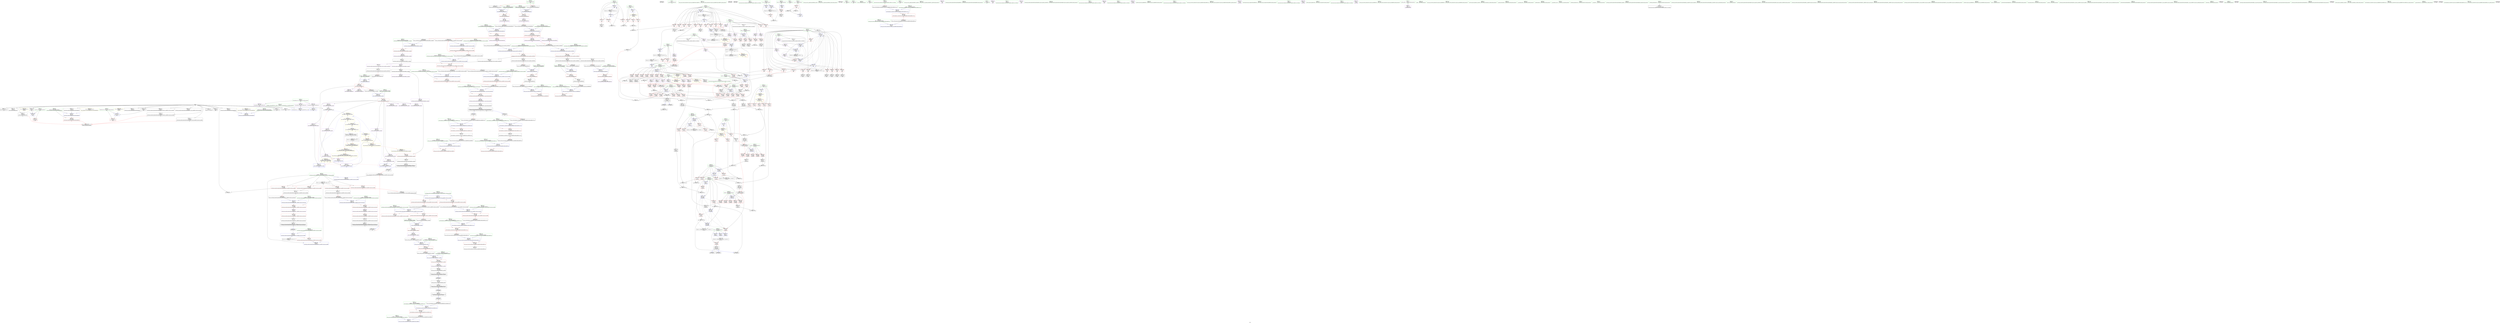 digraph "SVFG" {
	label="SVFG";

	Node0x559295690b60 [shape=record,color=grey,label="{NodeID: 0\nNullPtr}"];
	Node0x559295690b60 -> Node0x5592956c5ea0[style=solid];
	Node0x559295690b60 -> Node0x5592956c5fa0[style=solid];
	Node0x559295690b60 -> Node0x5592956c6070[style=solid];
	Node0x559295690b60 -> Node0x5592956c6140[style=solid];
	Node0x559295690b60 -> Node0x5592956c6210[style=solid];
	Node0x559295690b60 -> Node0x5592956c62e0[style=solid];
	Node0x559295690b60 -> Node0x5592956c63b0[style=solid];
	Node0x559295690b60 -> Node0x5592956c6480[style=solid];
	Node0x559295690b60 -> Node0x5592956c6550[style=solid];
	Node0x559295690b60 -> Node0x5592956c6620[style=solid];
	Node0x559295690b60 -> Node0x5592956c66f0[style=solid];
	Node0x559295690b60 -> Node0x5592956c67c0[style=solid];
	Node0x559295690b60 -> Node0x5592956c6890[style=solid];
	Node0x559295690b60 -> Node0x5592956c6960[style=solid];
	Node0x559295690b60 -> Node0x5592956c6a30[style=solid];
	Node0x559295690b60 -> Node0x5592956cb290[style=solid];
	Node0x559295690b60 -> Node0x5592956dd750[style=solid];
	Node0x559295690b60 -> Node0x5592956ec9a0[style=solid];
	Node0x5592956cc090 [shape=record,color=blue,label="{NodeID: 443\n214\<--211\narrayidx33\<--\nmain\n}"];
	Node0x5592956cc090 -> Node0x5592956d6e20[style=dashed];
	Node0x5592956cf520 [shape=record,color=red,label="{NodeID: 277\n395\<--25\n\<--rr\n_Z5solveiiiii\n}"];
	Node0x5592956cf520 -> Node0x5592956eb620[style=solid];
	Node0x5592956c00c0 [shape=record,color=green,label="{NodeID: 111\n784\<--785\n__p.addr\<--__p.addr_field_insensitive\n_ZNSt16allocator_traitsISaISt13_Rb_tree_nodeIiEEE7destroyIiEEvRS2_PT_\n}"];
	Node0x5592956c00c0 -> Node0x5592956ca300[style=solid];
	Node0x5592956c00c0 -> Node0x5592956de930[style=solid];
	Node0x559295751840 [shape=record,color=black,label="{NodeID: 1052\n796 = PHI(741, 767, )\n0th arg _ZNSt8_Rb_treeIiiSt9_IdentityIiESt4lessIiESaIiEE21_M_get_Node_allocatorEv }"];
	Node0x559295751840 -> Node0x5592956dea00[style=solid];
	Node0x5592956ebf20 [shape=record,color=grey,label="{NodeID: 720\n427 = Binary(426, 425, )\n}"];
	Node0x5592956ebf20 -> Node0x5592956dccc0[style=solid];
	Node0x5592956c92c0 [shape=record,color=red,label="{NodeID: 388\n647\<--636\n\<--__x.addr\n_ZNSt8_Rb_treeIiiSt9_IdentityIiESt4lessIiESaIiEE8_M_eraseEPSt13_Rb_tree_nodeIiE\n}"];
	Node0x5592956c92c0 -> Node0x5592956c8d10[style=solid];
	Node0x5592956c4650 [shape=record,color=purple,label="{NodeID: 222\n208\<--14\narrayidx31\<--p\nmain\n}"];
	Node0x5592956c4650 -> Node0x5592956cbfc0[style=solid];
	Node0x5592956c0a40 [shape=record,color=green,label="{NodeID: 56\n324\<--325\ny.addr\<--y.addr_field_insensitive\n_Z5solveiiiii\n}"];
	Node0x5592956c0a40 -> Node0x5592956d2c60[style=solid];
	Node0x5592956c0a40 -> Node0x5592956d2d30[style=solid];
	Node0x5592956c0a40 -> Node0x5592956d2e00[style=solid];
	Node0x5592956c0a40 -> Node0x5592956d2ed0[style=solid];
	Node0x5592956c0a40 -> Node0x5592956d2fa0[style=solid];
	Node0x5592956c0a40 -> Node0x5592956d3070[style=solid];
	Node0x5592956c0a40 -> Node0x5592956cc7e0[style=solid];
	Node0x55929574cf00 [shape=record,color=black,label="{NodeID: 997\n353 = PHI()\n}"];
	Node0x55929571aca0 [shape=record,color=yellow,style=double,label="{NodeID: 831\n34V_1 = ENCHI(MR_34V_0)\npts\{780001 \}\nFun[_ZNSt8_Rb_treeIiiSt9_IdentityIiESt4lessIiESaIiEE8_M_beginEv]}"];
	Node0x55929571aca0 -> Node0x5592956c96d0[style=dashed];
	Node0x5592956dead0 [shape=record,color=blue,label="{NodeID: 499\n806\<--805\nthis.addr\<--this\n_ZNSt13_Rb_tree_nodeIiE9_M_valptrEv\n}"];
	Node0x5592956dead0 -> Node0x5592956ca4a0[style=dashed];
	Node0x5592956d22a0 [shape=record,color=red,label="{NodeID: 333\n430\<--320\n\<--m.addr\n_Z5solveiiiii\n}"];
	Node0x5592956d22a0 -> Node0x5592956ed8a0[style=solid];
	Node0x5592956c7b30 [shape=record,color=black,label="{NodeID: 167\n294\<--293\nidxprom4\<--\n_Z3cmpii\n}"];
	Node0x55929568ac50 [shape=record,color=green,label="{NodeID: 1\n7\<--1\n__dso_handle\<--dummyObj\nGlob }"];
	Node0x5592956cc160 [shape=record,color=blue,label="{NodeID: 444\n219\<--216\narrayidx35\<--\nmain\n}"];
	Node0x5592956cc160 -> Node0x5592956d1260[style=dashed];
	Node0x5592956cc160 -> Node0x5592956cbd50[style=dashed];
	Node0x5592956cc160 -> Node0x5592956cbfc0[style=dashed];
	Node0x5592956cc160 -> Node0x5592956cc160[style=dashed];
	Node0x5592956cc160 -> Node0x559295707550[style=dashed];
	Node0x5592956cf5f0 [shape=record,color=red,label="{NodeID: 278\n442\<--25\n\<--rr\n_Z5solveiiiii\n}"];
	Node0x5592956cf5f0 -> Node0x5592956eb320[style=solid];
	Node0x5592956c0190 [shape=record,color=green,label="{NodeID: 112\n792\<--793\n_ZN9__gnu_cxx13new_allocatorISt13_Rb_tree_nodeIiEE7destroyIiEEvPT_\<--_ZN9__gnu_cxx13new_allocatorISt13_Rb_tree_nodeIiEE7destroyIiEEvPT__field_insensitive\n}"];
	Node0x5592957519c0 [shape=record,color=black,label="{NodeID: 1053\n827 = PHI(810, )\n0th arg _ZN9__gnu_cxx16__aligned_membufIiE6_M_ptrEv }"];
	Node0x5592957519c0 -> Node0x5592956ded40[style=solid];
	Node0x5592956ec0a0 [shape=record,color=grey,label="{NodeID: 721\n425 = Binary(419, 424, )\n}"];
	Node0x5592956ec0a0 -> Node0x5592956ebf20[style=solid];
	Node0x5592956c9390 [shape=record,color=red,label="{NodeID: 389\n653\<--636\n\<--__x.addr\n_ZNSt8_Rb_treeIiiSt9_IdentityIiESt4lessIiESaIiEE8_M_eraseEPSt13_Rb_tree_nodeIiE\n}"];
	Node0x5592956c9390 -> Node0x5592956c8de0[style=solid];
	Node0x5592956c4720 [shape=record,color=purple,label="{NodeID: 223\n219\<--14\narrayidx35\<--p\nmain\n}"];
	Node0x5592956c4720 -> Node0x5592956cc160[style=solid];
	Node0x5592956c0b10 [shape=record,color=green,label="{NodeID: 57\n326\<--327\nex.addr\<--ex.addr_field_insensitive\n_Z5solveiiiii\n}"];
	Node0x5592956c0b10 -> Node0x5592956d3140[style=solid];
	Node0x5592956c0b10 -> Node0x5592956d3210[style=solid];
	Node0x5592956c0b10 -> Node0x5592956d32e0[style=solid];
	Node0x5592956c0b10 -> Node0x5592956d33b0[style=solid];
	Node0x5592956c0b10 -> Node0x5592956d3480[style=solid];
	Node0x5592956c0b10 -> Node0x5592956cc8b0[style=solid];
	Node0x55929574cfd0 [shape=record,color=black,label="{NodeID: 998\n345 = PHI()\n}"];
	Node0x5592956deba0 [shape=record,color=blue,label="{NodeID: 500\n818\<--816\nthis.addr\<--this\n_ZN9__gnu_cxx13new_allocatorISt13_Rb_tree_nodeIiEE7destroyIiEEvPT_\n}"];
	Node0x5592956deba0 -> Node0x5592956ca570[style=dashed];
	Node0x5592956d2370 [shape=record,color=red,label="{NodeID: 334\n433\<--320\n\<--m.addr\n_Z5solveiiiii\n}"];
	Node0x5592956d2370 -> Node0x5592956c84f0[style=solid];
	Node0x5592956c7c00 [shape=record,color=black,label="{NodeID: 168\n298\<--297\nidxprom6\<--\n_Z3cmpii\n}"];
	Node0x5592956bbfa0 [shape=record,color=green,label="{NodeID: 2\n20\<--1\n\<--dummyObj\nCan only get source location for instruction, argument, global var or function.|{<s0>13|<s1>13}}"];
	Node0x5592956bbfa0:s0 -> Node0x559295750550[style=solid,color=red];
	Node0x5592956bbfa0:s1 -> Node0x559295750a90[style=solid,color=red];
	Node0x5592956cc230 [shape=record,color=blue,label="{NodeID: 445\n81\<--224\ni3\<--inc38\nmain\n}"];
	Node0x5592956cc230 -> Node0x5592956cfe10[style=dashed];
	Node0x5592956cc230 -> Node0x5592956cfee0[style=dashed];
	Node0x5592956cc230 -> Node0x5592956cffb0[style=dashed];
	Node0x5592956cc230 -> Node0x5592956d0080[style=dashed];
	Node0x5592956cc230 -> Node0x5592956d0150[style=dashed];
	Node0x5592956cc230 -> Node0x5592956d0220[style=dashed];
	Node0x5592956cc230 -> Node0x5592956d02f0[style=dashed];
	Node0x5592956cc230 -> Node0x5592956d03c0[style=dashed];
	Node0x5592956cc230 -> Node0x5592956d0490[style=dashed];
	Node0x5592956cc230 -> Node0x5592956d0560[style=dashed];
	Node0x5592956cc230 -> Node0x5592956d0630[style=dashed];
	Node0x5592956cc230 -> Node0x5592956d0700[style=dashed];
	Node0x5592956cc230 -> Node0x5592956cc230[style=dashed];
	Node0x5592956cc230 -> Node0x559295709c50[style=dashed];
	Node0x5592956cf6c0 [shape=record,color=red,label="{NodeID: 279\n462\<--25\n\<--rr\n_Z5solveiiiii\n}"];
	Node0x5592956cf6c0 -> Node0x5592956ebaa0[style=solid];
	Node0x5592956c0290 [shape=record,color=green,label="{NodeID: 113\n797\<--798\nthis.addr\<--this.addr_field_insensitive\n_ZNSt8_Rb_treeIiiSt9_IdentityIiESt4lessIiESaIiEE21_M_get_Node_allocatorEv\n}"];
	Node0x5592956c0290 -> Node0x5592956ca3d0[style=solid];
	Node0x5592956c0290 -> Node0x5592956dea00[style=solid];
	Node0x559295751ad0 [shape=record,color=black,label="{NodeID: 1054\n566 = PHI(543, )\n0th arg _ZNSt15_Rb_tree_header8_M_resetEv }"];
	Node0x559295751ad0 -> Node0x5592956dd680[style=solid];
	Node0x5592956ec220 [shape=record,color=grey,label="{NodeID: 722\n439 = Binary(438, 91, )\n|{<s0>21}}"];
	Node0x5592956ec220:s0 -> Node0x559295750710[style=solid,color=red];
	Node0x5592956c9460 [shape=record,color=red,label="{NodeID: 390\n659\<--636\n\<--__x.addr\n_ZNSt8_Rb_treeIiiSt9_IdentityIiESt4lessIiESaIiEE8_M_eraseEPSt13_Rb_tree_nodeIiE\n|{<s0>41}}"];
	Node0x5592956c9460:s0 -> Node0x55929574dfb0[style=solid,color=red];
	Node0x5592956c47f0 [shape=record,color=purple,label="{NodeID: 224\n113\<--17\narrayidx\<--val\nmain\n}"];
	Node0x5592956c0be0 [shape=record,color=green,label="{NodeID: 58\n328\<--329\ney.addr\<--ey.addr_field_insensitive\n_Z5solveiiiii\n}"];
	Node0x5592956c0be0 -> Node0x5592956d3550[style=solid];
	Node0x5592956c0be0 -> Node0x5592956d3620[style=solid];
	Node0x5592956c0be0 -> Node0x5592956d36f0[style=solid];
	Node0x5592956c0be0 -> Node0x5592956d37c0[style=solid];
	Node0x5592956c0be0 -> Node0x5592956d3890[style=solid];
	Node0x5592956c0be0 -> Node0x5592956cc980[style=solid];
	Node0x55929574d0a0 [shape=record,color=black,label="{NodeID: 999\n409 = PHI()\n}"];
	Node0x5592956dec70 [shape=record,color=blue,label="{NodeID: 501\n820\<--817\n__p.addr\<--__p\n_ZN9__gnu_cxx13new_allocatorISt13_Rb_tree_nodeIiEE7destroyIiEEvPT_\n}"];
	Node0x5592956d2440 [shape=record,color=red,label="{NodeID: 335\n438\<--320\n\<--m.addr\n_Z5solveiiiii\n}"];
	Node0x5592956d2440 -> Node0x5592956ec220[style=solid];
	Node0x5592956c7cd0 [shape=record,color=black,label="{NodeID: 169\n270\<--303\n_Z3cmpii_ret\<--cond\n_Z3cmpii\n|{<s0>10|<s1>12}}"];
	Node0x5592956c7cd0:s0 -> Node0x55929574cc60[style=solid,color=blue];
	Node0x5592956c7cd0:s1 -> Node0x55929574c9b0[style=solid,color=blue];
	Node0x5592956bc030 [shape=record,color=green,label="{NodeID: 3\n23\<--1\n\<--dummyObj\nCan only get source location for instruction, argument, global var or function.}"];
	Node0x5592956cc300 [shape=record,color=blue,label="{NodeID: 446\n73\<--228\ncas\<--inc40\nmain\n}"];
	Node0x5592956cc300 -> Node0x559295708d50[style=dashed];
	Node0x5592956cf790 [shape=record,color=red,label="{NodeID: 280\n244\<--69\n\<--retval\nmain\n}"];
	Node0x5592956cf790 -> Node0x5592956c78c0[style=solid];
	Node0x5592956c4e10 [shape=record,color=green,label="{NodeID: 114\n806\<--807\nthis.addr\<--this.addr_field_insensitive\n_ZNSt13_Rb_tree_nodeIiE9_M_valptrEv\n}"];
	Node0x5592956c4e10 -> Node0x5592956ca4a0[style=solid];
	Node0x5592956c4e10 -> Node0x5592956dead0[style=solid];
	Node0x5592956ec3a0 [shape=record,color=grey,label="{NodeID: 723\n224 = Binary(223, 91, )\n}"];
	Node0x5592956ec3a0 -> Node0x5592956cc230[style=solid];
	Node0x5592956c9530 [shape=record,color=red,label="{NodeID: 391\n663\<--638\n\<--__y\n_ZNSt8_Rb_treeIiiSt9_IdentityIiESt4lessIiESaIiEE8_M_eraseEPSt13_Rb_tree_nodeIiE\n}"];
	Node0x5592956c9530 -> Node0x5592956ddf70[style=solid];
	Node0x5592956c48c0 [shape=record,color=purple,label="{NodeID: 225\n281\<--17\narrayidx\<--val\n_Z3cmpii\n}"];
	Node0x5592956c48c0 -> Node0x5592956d1b50[style=solid];
	Node0x5592956c0cb0 [shape=record,color=green,label="{NodeID: 59\n330\<--331\nans\<--ans_field_insensitive\n_Z5solveiiiii\n}"];
	Node0x5592956c0cb0 -> Node0x5592956d3960[style=solid];
	Node0x5592956c0cb0 -> Node0x5592956d3a30[style=solid];
	Node0x5592956c0cb0 -> Node0x5592956d3b00[style=solid];
	Node0x5592956c0cb0 -> Node0x5592956d3bd0[style=solid];
	Node0x5592956c0cb0 -> Node0x5592956ccbf0[style=solid];
	Node0x5592956c0cb0 -> Node0x5592956dccc0[style=solid];
	Node0x5592956c0cb0 -> Node0x5592956dcd90[style=solid];
	Node0x5592956c0cb0 -> Node0x5592956dce60[style=solid];
	Node0x55929574d170 [shape=record,color=black,label="{NodeID: 1000\n832 = PHI(837, )\n}"];
	Node0x55929574d170 -> Node0x5592956c37b0[style=solid];
	Node0x55929571afa0 [shape=record,color=yellow,style=double,label="{NodeID: 834\n40V_1 = ENCHI(MR_40V_0)\npts\{780000 780001 780002 780003 780004 \}\nFun[_ZNSt8_Rb_treeIiiSt9_IdentityIiESt4lessIiESaIiEE13_Rb_tree_implIS3_Lb1EEC2Ev]|{<s0>27|<s1>27}}"];
	Node0x55929571afa0:s0 -> Node0x5592956dd4e0[style=dashed,color=red];
	Node0x55929571afa0:s1 -> Node0x559295719700[style=dashed,color=red];
	Node0x5592956ded40 [shape=record,color=blue,label="{NodeID: 502\n828\<--827\nthis.addr\<--this\n_ZN9__gnu_cxx16__aligned_membufIiE6_M_ptrEv\n}"];
	Node0x5592956ded40 -> Node0x5592956ca640[style=dashed];
	Node0x5592956d2510 [shape=record,color=red,label="{NodeID: 336\n451\<--320\n\<--m.addr\n_Z5solveiiiii\n}"];
	Node0x5592956d2510 -> Node0x5592956ecfa0[style=solid];
	Node0x5592956c7da0 [shape=record,color=black,label="{NodeID: 170\n357\<--356\nconv\<--\n_Z5solveiiiii\n}"];
	Node0x5592956c7da0 -> Node0x5592956ecb20[style=solid];
	Node0x5592956bc2e0 [shape=record,color=green,label="{NodeID: 4\n27\<--1\n.str\<--dummyObj\nGlob }"];
	Node0x5592956cc3d0 [shape=record,color=blue,label="{NodeID: 447\n256\<--255\nthis.addr\<--this\n_ZNSt3setIiSt4lessIiESaIiEEC2Ev\n}"];
	Node0x5592956cc3d0 -> Node0x5592956d15a0[style=dashed];
	Node0x5592956cf860 [shape=record,color=red,label="{NodeID: 281\n97\<--71\n\<--___T\nmain\n}"];
	Node0x5592956cf860 -> Node0x5592956ebc20[style=solid];
	Node0x5592956cf860 -> Node0x5592956ed720[style=solid];
	Node0x5592956c4ee0 [shape=record,color=green,label="{NodeID: 115\n812\<--813\n_ZN9__gnu_cxx16__aligned_membufIiE6_M_ptrEv\<--_ZN9__gnu_cxx16__aligned_membufIiE6_M_ptrEv_field_insensitive\n}"];
	Node0x5592956ec520 [shape=record,color=grey,label="{NodeID: 724\n118 = Binary(117, 91, )\n}"];
	Node0x5592956ec520 -> Node0x5592956cb6d0[style=solid];
	Node0x5592956c9600 [shape=record,color=red,label="{NodeID: 392\n672\<--669\nthis1\<--this.addr\n_ZNSt8_Rb_treeIiiSt9_IdentityIiESt4lessIiESaIiEE8_M_beginEv\n}"];
	Node0x5592956c9600 -> Node0x5592956ce750[style=solid];
	Node0x5592956c4990 [shape=record,color=purple,label="{NodeID: 226\n285\<--17\narrayidx2\<--val\n_Z3cmpii\n}"];
	Node0x5592956c4990 -> Node0x5592956d1c20[style=solid];
	Node0x5592956c0d80 [shape=record,color=green,label="{NodeID: 60\n332\<--333\nc\<--c_field_insensitive\n_Z5solveiiiii\n}"];
	Node0x5592956c0d80 -> Node0x5592956d3ca0[style=solid];
	Node0x5592956c0d80 -> Node0x5592956d3d70[style=solid];
	Node0x5592956c0d80 -> Node0x5592956d3e40[style=solid];
	Node0x5592956c0d80 -> Node0x5592956d3f10[style=solid];
	Node0x5592956c0d80 -> Node0x5592956cccc0[style=solid];
	Node0x5592956c0d80 -> Node0x5592956ccd90[style=solid];
	Node0x55929574d370 [shape=record,color=black,label="{NodeID: 1001\n587 = PHI()\n}"];
	Node0x5592956dee10 [shape=record,color=blue,label="{NodeID: 503\n839\<--838\nthis.addr\<--this\n_ZN9__gnu_cxx16__aligned_membufIiE7_M_addrEv\n}"];
	Node0x5592956dee10 -> Node0x5592956ca710[style=dashed];
	Node0x5592956d25e0 [shape=record,color=red,label="{NodeID: 337\n454\<--320\n\<--m.addr\n_Z5solveiiiii\n}"];
	Node0x5592956d25e0 -> Node0x5592956c8690[style=solid];
	Node0x5592956c7e70 [shape=record,color=black,label="{NodeID: 171\n359\<--358\nconv2\<--\n_Z5solveiiiii\n}"];
	Node0x5592956c7e70 -> Node0x5592956ea8a0[style=solid];
	Node0x5592956bc3a0 [shape=record,color=green,label="{NodeID: 5\n29\<--1\n.str.1\<--dummyObj\nGlob }"];
	Node0x5592956d88d0 [shape=record,color=yellow,style=double,label="{NodeID: 780\n104V_1 = ENCHI(MR_104V_0)\npts\{604 \}\nFun[_ZNSt8_Rb_treeIiiSt9_IdentityIiESt4lessIiESaIiEED2Ev]}"];
	Node0x5592956d88d0 -> Node0x5592956ddb60[style=dashed];
	Node0x5592956cc4a0 [shape=record,color=blue,label="{NodeID: 448\n273\<--271\na.addr\<--a\n_Z3cmpii\n}"];
	Node0x5592956cc4a0 -> Node0x5592956d1670[style=dashed];
	Node0x5592956cc4a0 -> Node0x5592956d1740[style=dashed];
	Node0x5592956cc4a0 -> Node0x5592956d1810[style=dashed];
	Node0x5592956cf930 [shape=record,color=red,label="{NodeID: 282\n227\<--73\n\<--cas\nmain\n}"];
	Node0x5592956cf930 -> Node0x5592956ea420[style=solid];
	Node0x5592956c4fe0 [shape=record,color=green,label="{NodeID: 116\n818\<--819\nthis.addr\<--this.addr_field_insensitive\n_ZN9__gnu_cxx13new_allocatorISt13_Rb_tree_nodeIiEE7destroyIiEEvPT_\n}"];
	Node0x5592956c4fe0 -> Node0x5592956ca570[style=solid];
	Node0x5592956c4fe0 -> Node0x5592956deba0[style=solid];
	Node0x5592956ec6a0 [shape=record,color=grey,label="{NodeID: 725\n146 = cmp(144, 145, )\n}"];
	Node0x5592956c96d0 [shape=record,color=red,label="{NodeID: 393\n679\<--678\n\<--_M_parent\n_ZNSt8_Rb_treeIiiSt9_IdentityIiESt4lessIiESaIiEE8_M_beginEv\n}"];
	Node0x5592956c96d0 -> Node0x5592956c2ec0[style=solid];
	Node0x5592956c4a60 [shape=record,color=purple,label="{NodeID: 227\n295\<--17\narrayidx5\<--val\n_Z3cmpii\n}"];
	Node0x5592956c4a60 -> Node0x5592956d1cf0[style=solid];
	Node0x5592956c0e50 [shape=record,color=green,label="{NodeID: 61\n334\<--335\nd\<--d_field_insensitive\n_Z5solveiiiii\n}"];
	Node0x5592956c0e50 -> Node0x5592956d3fe0[style=solid];
	Node0x5592956c0e50 -> Node0x5592956d40b0[style=solid];
	Node0x5592956c0e50 -> Node0x5592956d4180[style=solid];
	Node0x5592956c0e50 -> Node0x5592956d4250[style=solid];
	Node0x5592956c0e50 -> Node0x5592956cce60[style=solid];
	Node0x5592956c0e50 -> Node0x5592956dcc30[style=solid];
	Node0x55929574d440 [shape=record,color=black,label="{NodeID: 1002\n609 = PHI(667, )\n|{<s0>34}}"];
	Node0x55929574d440:s0 -> Node0x55929574f9c0[style=solid,color=red];
	Node0x5592956deee0 [shape=record,color=blue,label="{NodeID: 504\n850\<--847\n__a.addr\<--__a\n_ZNSt16allocator_traitsISaISt13_Rb_tree_nodeIiEEE10deallocateERS2_PS1_m\n}"];
	Node0x5592956deee0 -> Node0x5592956ca7e0[style=dashed];
	Node0x5592956d26b0 [shape=record,color=red,label="{NodeID: 338\n458\<--320\n\<--m.addr\n_Z5solveiiiii\n}"];
	Node0x5592956d26b0 -> Node0x5592956eb920[style=solid];
	Node0x5592956c7f40 [shape=record,color=black,label="{NodeID: 172\n364\<--363\nconv3\<--sub\n_Z5solveiiiii\n}"];
	Node0x5592956c7f40 -> Node0x5592956eaa20[style=solid];
	Node0x5592956bc460 [shape=record,color=green,label="{NodeID: 6\n31\<--1\n.str.2\<--dummyObj\nGlob }"];
	Node0x5592956d89b0 [shape=record,color=yellow,style=double,label="{NodeID: 781\n106V_1 = ENCHI(MR_106V_0)\npts\{606 \}\nFun[_ZNSt8_Rb_treeIiiSt9_IdentityIiESt4lessIiESaIiEED2Ev]}"];
	Node0x5592956d89b0 -> Node0x5592956ddc30[style=dashed];
	Node0x5592956cc570 [shape=record,color=blue,label="{NodeID: 449\n275\<--272\nb.addr\<--b\n_Z3cmpii\n}"];
	Node0x5592956cc570 -> Node0x5592956d18e0[style=dashed];
	Node0x5592956cc570 -> Node0x5592956d19b0[style=dashed];
	Node0x5592956cc570 -> Node0x5592956d1a80[style=dashed];
	Node0x5592956cfa00 [shape=record,color=red,label="{NodeID: 283\n107\<--75\n\<--i\nmain\n}"];
	Node0x5592956cfa00 -> Node0x5592956eda20[style=solid];
	Node0x5592956c50b0 [shape=record,color=green,label="{NodeID: 117\n820\<--821\n__p.addr\<--__p.addr_field_insensitive\n_ZN9__gnu_cxx13new_allocatorISt13_Rb_tree_nodeIiEE7destroyIiEEvPT_\n}"];
	Node0x5592956c50b0 -> Node0x5592956dec70[style=solid];
	Node0x5592956ec820 [shape=record,color=grey,label="{NodeID: 726\n138 = cmp(135, 137, )\n}"];
	Node0x5592956c97a0 [shape=record,color=red,label="{NodeID: 394\n687\<--684\nthis1\<--this.addr\n_ZNSt8_Rb_treeIiiSt9_IdentityIiESt4lessIiESaIiEE13_Rb_tree_implIS3_Lb1EED2Ev\n}"];
	Node0x5592956c97a0 -> Node0x5592956c3060[style=solid];
	Node0x5592956c4b30 [shape=record,color=purple,label="{NodeID: 228\n299\<--17\narrayidx7\<--val\n_Z3cmpii\n}"];
	Node0x5592956c4b30 -> Node0x5592956d1dc0[style=solid];
	Node0x5592956c0f20 [shape=record,color=green,label="{NodeID: 62\n346\<--347\nputs\<--puts_field_insensitive\n}"];
	Node0x55929574d5b0 [shape=record,color=black,label="{NodeID: 1003\n649 = PHI(693, )\n|{<s0>39}}"];
	Node0x55929574d5b0:s0 -> Node0x55929574f9c0[style=solid,color=red];
	Node0x55929571b270 [shape=record,color=yellow,style=double,label="{NodeID: 837\n32V_1 = ENCHI(MR_32V_0)\npts\{180000 \}\nFun[_Z3cmpii]}"];
	Node0x55929571b270 -> Node0x5592956d1b50[style=dashed];
	Node0x55929571b270 -> Node0x5592956d1c20[style=dashed];
	Node0x55929571b270 -> Node0x5592956d1cf0[style=dashed];
	Node0x55929571b270 -> Node0x5592956d1dc0[style=dashed];
	Node0x5592956defb0 [shape=record,color=blue,label="{NodeID: 505\n852\<--848\n__p.addr\<--__p\n_ZNSt16allocator_traitsISaISt13_Rb_tree_nodeIiEEE10deallocateERS2_PS1_m\n}"];
	Node0x5592956defb0 -> Node0x5592956ca8b0[style=dashed];
	Node0x5592956d2780 [shape=record,color=red,label="{NodeID: 339\n348\<--322\n\<--x.addr\n_Z5solveiiiii\n}"];
	Node0x5592956c8010 [shape=record,color=black,label="{NodeID: 173\n373\<--372\nconv7\<--\n_Z5solveiiiii\n}"];
	Node0x5592956c8010 -> Node0x5592956ead20[style=solid];
	Node0x5592956bccd0 [shape=record,color=green,label="{NodeID: 7\n33\<--1\n.str.3\<--dummyObj\nGlob }"];
	Node0x5592956d8a90 [shape=record,color=yellow,style=double,label="{NodeID: 782\n34V_1 = ENCHI(MR_34V_0)\npts\{780001 \}\nFun[_ZNSt8_Rb_treeIiiSt9_IdentityIiESt4lessIiESaIiEED2Ev]|{<s0>33}}"];
	Node0x5592956d8a90:s0 -> Node0x55929571aca0[style=dashed,color=red];
	Node0x5592956cc640 [shape=record,color=blue,label="{NodeID: 450\n320\<--313\nm.addr\<--m\n_Z5solveiiiii\n}"];
	Node0x5592956cc640 -> Node0x5592956d1f60[style=dashed];
	Node0x5592956cc640 -> Node0x5592956d2030[style=dashed];
	Node0x5592956cc640 -> Node0x5592956d2100[style=dashed];
	Node0x5592956cc640 -> Node0x5592956d21d0[style=dashed];
	Node0x5592956cc640 -> Node0x5592956d22a0[style=dashed];
	Node0x5592956cc640 -> Node0x5592956d2370[style=dashed];
	Node0x5592956cc640 -> Node0x5592956d2440[style=dashed];
	Node0x5592956cc640 -> Node0x5592956d2510[style=dashed];
	Node0x5592956cc640 -> Node0x5592956d25e0[style=dashed];
	Node0x5592956cc640 -> Node0x5592956d26b0[style=dashed];
	Node0x5592956cfad0 [shape=record,color=red,label="{NodeID: 284\n111\<--75\n\<--i\nmain\n}"];
	Node0x5592956cfad0 -> Node0x5592956c6f00[style=solid];
	Node0x5592956c5180 [shape=record,color=green,label="{NodeID: 118\n828\<--829\nthis.addr\<--this.addr_field_insensitive\n_ZN9__gnu_cxx16__aligned_membufIiE6_M_ptrEv\n}"];
	Node0x5592956c5180 -> Node0x5592956ca640[style=solid];
	Node0x5592956c5180 -> Node0x5592956ded40[style=solid];
	Node0x5592956ec9a0 [shape=record,color=grey,label="{NodeID: 727\n645 = cmp(644, 3, )\n}"];
	Node0x5592956c9870 [shape=record,color=red,label="{NodeID: 395\n698\<--695\n\<--__x.addr\n_ZNSt8_Rb_treeIiiSt9_IdentityIiESt4lessIiESaIiEE8_S_rightEPSt18_Rb_tree_node_base\n}"];
	Node0x5592956c9870 -> Node0x5592956cea90[style=solid];
	Node0x5592956c4c00 [shape=record,color=purple,label="{NodeID: 229\n422\<--17\narrayidx\<--val\n_Z5solveiiiii\n}"];
	Node0x5592956c4c00 -> Node0x5592956d4320[style=solid];
	Node0x5592956c1020 [shape=record,color=green,label="{NodeID: 63\n478\<--479\nthis.addr\<--this.addr_field_insensitive\n_ZNSt3setIiSt4lessIiESaIiEED2Ev\n}"];
	Node0x5592956c1020 -> Node0x5592956d4590[style=solid];
	Node0x5592956c1020 -> Node0x5592956dd000[style=solid];
	Node0x55929574d6f0 [shape=record,color=black,label="{NodeID: 1004\n655 = PHI(703, )\n}"];
	Node0x55929574d6f0 -> Node0x5592956ddea0[style=solid];
	Node0x55929571b350 [shape=record,color=yellow,style=double,label="{NodeID: 838\n2V_1 = ENCHI(MR_2V_0)\npts\{21 \}\nFun[main]}"];
	Node0x55929571b350 -> Node0x5592956ceea0[style=dashed];
	Node0x55929571b350 -> Node0x5592956cef70[style=dashed];
	Node0x55929571b350 -> Node0x5592956cf040[style=dashed];
	Node0x5592956df080 [shape=record,color=blue,label="{NodeID: 506\n854\<--849\n__n.addr\<--__n\n_ZNSt16allocator_traitsISaISt13_Rb_tree_nodeIiEEE10deallocateERS2_PS1_m\n}"];
	Node0x5592956df080 -> Node0x5592956ca980[style=dashed];
	Node0x5592956d2850 [shape=record,color=red,label="{NodeID: 340\n362\<--322\n\<--x.addr\n_Z5solveiiiii\n}"];
	Node0x5592956d2850 -> Node0x5592956eaea0[style=solid];
	Node0x5592956c80e0 [shape=record,color=black,label="{NodeID: 174\n377\<--376\nconv9\<--sub8\n_Z5solveiiiii\n}"];
	Node0x5592956c80e0 -> Node0x5592956ea720[style=solid];
	Node0x5592956bcd60 [shape=record,color=green,label="{NodeID: 8\n35\<--1\n.str.4\<--dummyObj\nGlob }"];
	Node0x5592956cc710 [shape=record,color=blue,label="{NodeID: 451\n322\<--314\nx.addr\<--x\n_Z5solveiiiii\n}"];
	Node0x5592956cc710 -> Node0x5592956d2780[style=dashed];
	Node0x5592956cc710 -> Node0x5592956d2850[style=dashed];
	Node0x5592956cc710 -> Node0x5592956d2920[style=dashed];
	Node0x5592956cc710 -> Node0x5592956d29f0[style=dashed];
	Node0x5592956cc710 -> Node0x5592956d2ac0[style=dashed];
	Node0x5592956cc710 -> Node0x5592956d2b90[style=dashed];
	Node0x5592956cfba0 [shape=record,color=red,label="{NodeID: 285\n117\<--75\n\<--i\nmain\n}"];
	Node0x5592956cfba0 -> Node0x5592956ec520[style=solid];
	Node0x5592956c5250 [shape=record,color=green,label="{NodeID: 119\n833\<--834\n_ZN9__gnu_cxx16__aligned_membufIiE7_M_addrEv\<--_ZN9__gnu_cxx16__aligned_membufIiE7_M_addrEv_field_insensitive\n}"];
	Node0x5592956ecb20 [shape=record,color=grey,label="{NodeID: 728\n367 = cmp(357, 366, )\n}"];
	Node0x5592956c9940 [shape=record,color=red,label="{NodeID: 396\n700\<--699\n\<--_M_right\n_ZNSt8_Rb_treeIiiSt9_IdentityIiESt4lessIiESaIiEE8_S_rightEPSt18_Rb_tree_node_base\n}"];
	Node0x5592956c9940 -> Node0x5592956c3130[style=solid];
	Node0x5592956c4cd0 [shape=record,color=purple,label="{NodeID: 230\n92\<--27\n\<--.str\nmain\n}"];
	Node0x5592956c10f0 [shape=record,color=green,label="{NodeID: 64\n484\<--485\n_ZNSt8_Rb_treeIiiSt9_IdentityIiESt4lessIiESaIiEED2Ev\<--_ZNSt8_Rb_treeIiiSt9_IdentityIiESt4lessIiESaIiEED2Ev_field_insensitive\n}"];
	Node0x55929574d830 [shape=record,color=black,label="{NodeID: 1005\n742 = PHI(795, )\n|{<s0>47}}"];
	Node0x55929574d830:s0 -> Node0x559295751620[style=solid,color=red];
	Node0x55929571b460 [shape=record,color=yellow,style=double,label="{NodeID: 839\n4V_1 = ENCHI(MR_4V_0)\npts\{24 \}\nFun[main]|{|<s1>13}}"];
	Node0x55929571b460 -> Node0x5592956cf110[style=dashed];
	Node0x55929571b460:s1 -> Node0x559295719d00[style=dashed,color=red];
	Node0x5592956df150 [shape=record,color=blue,label="{NodeID: 507\n871\<--868\nthis.addr\<--this\n_ZN9__gnu_cxx13new_allocatorISt13_Rb_tree_nodeIiEE10deallocateEPS2_m\n}"];
	Node0x5592956df150 -> Node0x5592956caa50[style=dashed];
	Node0x5592956d2920 [shape=record,color=red,label="{NodeID: 341\n375\<--322\n\<--x.addr\n_Z5solveiiiii\n}"];
	Node0x5592956d2920 -> Node0x5592956eaba0[style=solid];
	Node0x5592956c81b0 [shape=record,color=black,label="{NodeID: 175\n390\<--389\nconv15\<--\n_Z5solveiiiii\n}"];
	Node0x5592956c81b0 -> Node0x5592956eb7a0[style=solid];
	Node0x5592956bce20 [shape=record,color=green,label="{NodeID: 9\n37\<--1\n.str.5\<--dummyObj\nGlob }"];
	Node0x5592956cc7e0 [shape=record,color=blue,label="{NodeID: 452\n324\<--315\ny.addr\<--y\n_Z5solveiiiii\n}"];
	Node0x5592956cc7e0 -> Node0x5592956d2c60[style=dashed];
	Node0x5592956cc7e0 -> Node0x5592956d2d30[style=dashed];
	Node0x5592956cc7e0 -> Node0x5592956d2e00[style=dashed];
	Node0x5592956cc7e0 -> Node0x5592956d2ed0[style=dashed];
	Node0x5592956cc7e0 -> Node0x5592956d2fa0[style=dashed];
	Node0x5592956cc7e0 -> Node0x5592956d3070[style=dashed];
	Node0x5592956cfc70 [shape=record,color=red,label="{NodeID: 286\n145\<--79\n\<--root\nmain\n}"];
	Node0x5592956cfc70 -> Node0x5592956ec6a0[style=solid];
	Node0x5592956c5350 [shape=record,color=green,label="{NodeID: 120\n839\<--840\nthis.addr\<--this.addr_field_insensitive\n_ZN9__gnu_cxx16__aligned_membufIiE7_M_addrEv\n}"];
	Node0x5592956c5350 -> Node0x5592956ca710[style=solid];
	Node0x5592956c5350 -> Node0x5592956dee10[style=solid];
	Node0x5592956ecca0 [shape=record,color=grey,label="{NodeID: 729\n342 = cmp(341, 99, )\n}"];
	Node0x5592956c9a10 [shape=record,color=red,label="{NodeID: 397\n708\<--705\n\<--__x.addr\n_ZNSt8_Rb_treeIiiSt9_IdentityIiESt4lessIiESaIiEE7_S_leftEPSt18_Rb_tree_node_base\n}"];
	Node0x5592956c9a10 -> Node0x5592956ceb60[style=solid];
	Node0x5592956ccfa0 [shape=record,color=purple,label="{NodeID: 231\n103\<--29\n\<--.str.1\nmain\n}"];
	Node0x5592956c11f0 [shape=record,color=green,label="{NodeID: 65\n489\<--490\nthis.addr\<--this.addr_field_insensitive\n_ZNSt8_Rb_treeIiiSt9_IdentityIiESt4lessIiESaIiEEC2Ev\n}"];
	Node0x5592956c11f0 -> Node0x5592956d4660[style=solid];
	Node0x5592956c11f0 -> Node0x5592956dd0d0[style=solid];
	Node0x55929574d970 [shape=record,color=black,label="{NodeID: 1006\n746 = PHI(804, )\n|{<s0>47}}"];
	Node0x55929574d970:s0 -> Node0x559295751730[style=solid,color=red];
	Node0x55929571b540 [shape=record,color=yellow,style=double,label="{NodeID: 840\n6V_1 = ENCHI(MR_6V_0)\npts\{26 \}\nFun[main]|{<s0>13}}"];
	Node0x55929571b540:s0 -> Node0x559295719e10[style=dashed,color=red];
	Node0x5592956df220 [shape=record,color=blue,label="{NodeID: 508\n873\<--869\n__p.addr\<--__p\n_ZN9__gnu_cxx13new_allocatorISt13_Rb_tree_nodeIiEE10deallocateEPS2_m\n}"];
	Node0x5592956df220 -> Node0x5592956cab20[style=dashed];
	Node0x5592956d29f0 [shape=record,color=red,label="{NodeID: 342\n410\<--322\n\<--x.addr\n_Z5solveiiiii\n}"];
	Node0x5592956c8280 [shape=record,color=black,label="{NodeID: 176\n394\<--393\nconv17\<--sub16\n_Z5solveiiiii\n}"];
	Node0x5592956c8280 -> Node0x5592956eb620[style=solid];
	Node0x5592956bcf20 [shape=record,color=green,label="{NodeID: 10\n40\<--1\n\<--dummyObj\nCan only get source location for instruction, argument, global var or function.}"];
	Node0x5592956cc8b0 [shape=record,color=blue,label="{NodeID: 453\n326\<--316\nex.addr\<--ex\n_Z5solveiiiii\n}"];
	Node0x5592956cc8b0 -> Node0x5592956d3140[style=dashed];
	Node0x5592956cc8b0 -> Node0x5592956d3210[style=dashed];
	Node0x5592956cc8b0 -> Node0x5592956d32e0[style=dashed];
	Node0x5592956cc8b0 -> Node0x5592956d33b0[style=dashed];
	Node0x5592956cc8b0 -> Node0x5592956d3480[style=dashed];
	Node0x5592956cfd40 [shape=record,color=red,label="{NodeID: 287\n230\<--79\n\<--root\nmain\n|{<s0>13}}"];
	Node0x5592956cfd40:s0 -> Node0x559295750270[style=solid,color=red];
	Node0x5592956c5420 [shape=record,color=green,label="{NodeID: 121\n850\<--851\n__a.addr\<--__a.addr_field_insensitive\n_ZNSt16allocator_traitsISaISt13_Rb_tree_nodeIiEEE10deallocateERS2_PS1_m\n}"];
	Node0x5592956c5420 -> Node0x5592956ca7e0[style=solid];
	Node0x5592956c5420 -> Node0x5592956deee0[style=solid];
	Node0x5592956ece20 [shape=record,color=grey,label="{NodeID: 730\n406 = cmp(404, 405, )\n}"];
	Node0x5592956c9ae0 [shape=record,color=red,label="{NodeID: 398\n710\<--709\n\<--_M_left\n_ZNSt8_Rb_treeIiiSt9_IdentityIiESt4lessIiESaIiEE7_S_leftEPSt18_Rb_tree_node_base\n}"];
	Node0x5592956c9ae0 -> Node0x5592956c32d0[style=solid];
	Node0x5592956cd030 [shape=record,color=purple,label="{NodeID: 232\n114\<--31\n\<--.str.2\nmain\n}"];
	Node0x5592956c12c0 [shape=record,color=green,label="{NodeID: 66\n495\<--496\n_ZNSt8_Rb_treeIiiSt9_IdentityIiESt4lessIiESaIiEE13_Rb_tree_implIS3_Lb1EEC2Ev\<--_ZNSt8_Rb_treeIiiSt9_IdentityIiESt4lessIiESaIiEE13_Rb_tree_implIS3_Lb1EEC2Ev_field_insensitive\n}"];
	Node0x55929574dab0 [shape=record,color=black,label="{NodeID: 1007\n768 = PHI(795, )\n|{<s0>50}}"];
	Node0x55929574dab0:s0 -> Node0x55929574eff0[style=solid,color=red];
	Node0x5592956df2f0 [shape=record,color=blue,label="{NodeID: 509\n875\<--870\n.addr\<--\n_ZN9__gnu_cxx13new_allocatorISt13_Rb_tree_nodeIiEE10deallocateEPS2_m\n}"];
	Node0x5592956d2ac0 [shape=record,color=red,label="{NodeID: 343\n429\<--322\n\<--x.addr\n_Z5solveiiiii\n}"];
	Node0x5592956d2ac0 -> Node0x5592956ed8a0[style=solid];
	Node0x5592956c8350 [shape=record,color=black,label="{NodeID: 177\n421\<--420\nidxprom\<--\n_Z5solveiiiii\n}"];
	Node0x5592956bd020 [shape=record,color=green,label="{NodeID: 11\n91\<--1\n\<--dummyObj\nCan only get source location for instruction, argument, global var or function.}"];
	Node0x559295718180 [shape=record,color=yellow,style=double,label="{NodeID: 786\n40V_1 = ENCHI(MR_40V_0)\npts\{780000 780001 780002 780003 780004 \}\nFun[_ZNSt8_Rb_treeIiiSt9_IdentityIiESt4lessIiESaIiEEC2Ev]|{<s0>24}}"];
	Node0x559295718180:s0 -> Node0x55929571afa0[style=dashed,color=red];
	Node0x5592956cc980 [shape=record,color=blue,label="{NodeID: 454\n328\<--317\ney.addr\<--ey\n_Z5solveiiiii\n}"];
	Node0x5592956cc980 -> Node0x5592956d3550[style=dashed];
	Node0x5592956cc980 -> Node0x5592956d3620[style=dashed];
	Node0x5592956cc980 -> Node0x5592956d36f0[style=dashed];
	Node0x5592956cc980 -> Node0x5592956d37c0[style=dashed];
	Node0x5592956cc980 -> Node0x5592956d3890[style=dashed];
	Node0x5592956cfe10 [shape=record,color=red,label="{NodeID: 288\n135\<--81\n\<--i3\nmain\n}"];
	Node0x5592956cfe10 -> Node0x5592956ec820[style=solid];
	Node0x5592956c54f0 [shape=record,color=green,label="{NodeID: 122\n852\<--853\n__p.addr\<--__p.addr_field_insensitive\n_ZNSt16allocator_traitsISaISt13_Rb_tree_nodeIiEEE10deallocateERS2_PS1_m\n}"];
	Node0x5592956c54f0 -> Node0x5592956ca8b0[style=solid];
	Node0x5592956c54f0 -> Node0x5592956defb0[style=solid];
	Node0x5592956ecfa0 [shape=record,color=grey,label="{NodeID: 731\n452 = cmp(450, 451, )\n}"];
	Node0x5592956c9bb0 [shape=record,color=red,label="{NodeID: 399\n722\<--716\nthis1\<--this.addr\n_ZNSt8_Rb_treeIiiSt9_IdentityIiESt4lessIiESaIiEE12_M_drop_nodeEPSt13_Rb_tree_nodeIiE\n|{<s0>43|<s1>44}}"];
	Node0x5592956c9bb0:s0 -> Node0x55929574eaf0[style=solid,color=red];
	Node0x5592956c9bb0:s1 -> Node0x55929574ff10[style=solid,color=red];
	Node0x5592956cd100 [shape=record,color=purple,label="{NodeID: 233\n238\<--33\n\<--.str.3\nmain\n}"];
	Node0x5592956c13c0 [shape=record,color=green,label="{NodeID: 67\n500\<--501\nthis.addr\<--this.addr_field_insensitive\n_ZNSt8_Rb_treeIiiSt9_IdentityIiESt4lessIiESaIiEE13_Rb_tree_implIS3_Lb1EEC2Ev\n}"];
	Node0x5592956c13c0 -> Node0x5592956d4730[style=solid];
	Node0x5592956c13c0 -> Node0x5592956dd1a0[style=solid];
	Node0x55929574dbf0 [shape=record,color=black,label="{NodeID: 1008\n811 = PHI(826, )\n}"];
	Node0x55929574dbf0 -> Node0x5592956c36e0[style=solid];
	Node0x5592956df3c0 [shape=record,color=blue,label="{NodeID: 510\n891\<--890\nthis.addr\<--this\n_ZNSaISt13_Rb_tree_nodeIiEED2Ev\n}"];
	Node0x5592956df3c0 -> Node0x5592956cabf0[style=dashed];
	Node0x5592956d2b90 [shape=record,color=red,label="{NodeID: 344\n437\<--322\n\<--x.addr\n_Z5solveiiiii\n|{<s0>21}}"];
	Node0x5592956d2b90:s0 -> Node0x559295750550[style=solid,color=red];
	Node0x5592956c8420 [shape=record,color=black,label="{NodeID: 178\n424\<--423\nconv29\<--\n_Z5solveiiiii\n}"];
	Node0x5592956c8420 -> Node0x5592956ec0a0[style=solid];
	Node0x5592956bd120 [shape=record,color=green,label="{NodeID: 12\n99\<--1\n\<--dummyObj\nCan only get source location for instruction, argument, global var or function.}"];
	Node0x5592956cca50 [shape=record,color=blue,label="{NodeID: 455\n318\<--23\nretval\<--\n_Z5solveiiiii\n}"];
	Node0x5592956cca50 -> Node0x55929570d160[style=dashed];
	Node0x5592956cfee0 [shape=record,color=red,label="{NodeID: 289\n140\<--81\n\<--i3\nmain\n}"];
	Node0x5592956cfee0 -> Node0x5592956ea120[style=solid];
	Node0x5592956c55c0 [shape=record,color=green,label="{NodeID: 123\n854\<--855\n__n.addr\<--__n.addr_field_insensitive\n_ZNSt16allocator_traitsISaISt13_Rb_tree_nodeIiEEE10deallocateERS2_PS1_m\n}"];
	Node0x5592956c55c0 -> Node0x5592956ca980[style=solid];
	Node0x5592956c55c0 -> Node0x5592956df080[style=solid];
	Node0x5592956ed120 [shape=record,color=grey,label="{NodeID: 732\n384 = cmp(382, 383, )\n}"];
	Node0x5592956c9c80 [shape=record,color=red,label="{NodeID: 400\n723\<--718\n\<--__p.addr\n_ZNSt8_Rb_treeIiiSt9_IdentityIiESt4lessIiESaIiEE12_M_drop_nodeEPSt13_Rb_tree_nodeIiE\n|{<s0>43}}"];
	Node0x5592956c9c80:s0 -> Node0x55929574ec30[style=solid,color=red];
	Node0x5592956cd1d0 [shape=record,color=purple,label="{NodeID: 234\n344\<--35\n\<--.str.4\n_Z5solveiiiii\n}"];
	Node0x5592956c1490 [shape=record,color=green,label="{NodeID: 68\n506\<--507\n_ZNSaISt13_Rb_tree_nodeIiEEC2Ev\<--_ZNSaISt13_Rb_tree_nodeIiEEC2Ev_field_insensitive\n}"];
	Node0x55929574dd30 [shape=record,color=black,label="{NodeID: 1009\n890 = PHI(688, )\n0th arg _ZNSaISt13_Rb_tree_nodeIiEED2Ev }"];
	Node0x55929574dd30 -> Node0x5592956df3c0[style=solid];
	Node0x5592956df490 [shape=record,color=blue,label="{NodeID: 511\n902\<--901\nthis.addr\<--this\n_ZN9__gnu_cxx13new_allocatorISt13_Rb_tree_nodeIiEED2Ev\n}"];
	Node0x5592956df490 -> Node0x5592956cacc0[style=dashed];
	Node0x5592956d2c60 [shape=record,color=red,label="{NodeID: 345\n349\<--324\n\<--y.addr\n_Z5solveiiiii\n}"];
	Node0x5592956c84f0 [shape=record,color=black,label="{NodeID: 179\n434\<--433\nidxprom34\<--\n_Z5solveiiiii\n}"];
	Node0x5592956bd220 [shape=record,color=green,label="{NodeID: 13\n125\<--1\n\<--dummyObj\nCan only get source location for instruction, argument, global var or function.}"];
	Node0x5592956ccb20 [shape=record,color=blue,label="{NodeID: 456\n318\<--23\nretval\<--\n_Z5solveiiiii\n}"];
	Node0x5592956ccb20 -> Node0x55929570d160[style=dashed];
	Node0x5592956cffb0 [shape=record,color=red,label="{NodeID: 290\n149\<--81\n\<--i3\nmain\n|{<s0>10}}"];
	Node0x5592956cffb0:s0 -> Node0x5592957514d0[style=solid,color=red];
	Node0x5592956c5690 [shape=record,color=green,label="{NodeID: 124\n864\<--865\n_ZN9__gnu_cxx13new_allocatorISt13_Rb_tree_nodeIiEE10deallocateEPS2_m\<--_ZN9__gnu_cxx13new_allocatorISt13_Rb_tree_nodeIiEE10deallocateEPS2_m_field_insensitive\n}"];
	Node0x5592956ed2a0 [shape=record,color=grey,label="{NodeID: 733\n200 = cmp(199, 99, )\n}"];
	Node0x5592956c9d50 [shape=record,color=red,label="{NodeID: 401\n727\<--718\n\<--__p.addr\n_ZNSt8_Rb_treeIiiSt9_IdentityIiESt4lessIiESaIiEE12_M_drop_nodeEPSt13_Rb_tree_nodeIiE\n|{<s0>44}}"];
	Node0x5592956c9d50:s0 -> Node0x559295750020[style=solid,color=red];
	Node0x5592956cd2a0 [shape=record,color=purple,label="{NodeID: 235\n408\<--35\n\<--.str.4\n_Z5solveiiiii\n}"];
	Node0x5592956c1590 [shape=record,color=green,label="{NodeID: 69\n510\<--511\n_ZNSt20_Rb_tree_key_compareISt4lessIiEEC2Ev\<--_ZNSt20_Rb_tree_key_compareISt4lessIiEEC2Ev_field_insensitive\n}"];
	Node0x55929574de70 [shape=record,color=black,label="{NodeID: 1010\n714 = PHI(642, )\n0th arg _ZNSt8_Rb_treeIiiSt9_IdentityIiESt4lessIiESaIiEE12_M_drop_nodeEPSt13_Rb_tree_nodeIiE }"];
	Node0x55929574de70 -> Node0x5592956de380[style=solid];
	Node0x5592956d2d30 [shape=record,color=red,label="{NodeID: 346\n361\<--324\n\<--y.addr\n_Z5solveiiiii\n}"];
	Node0x5592956d2d30 -> Node0x5592956eaea0[style=solid];
	Node0x5592956c85c0 [shape=record,color=black,label="{NodeID: 180\n444\<--443\nconv38\<--sub37\n_Z5solveiiiii\n|{<s0>21}}"];
	Node0x5592956c85c0:s0 -> Node0x559295750a90[style=solid,color=red];
	Node0x5592956bd320 [shape=record,color=green,label="{NodeID: 14\n126\<--1\n\<--dummyObj\nCan only get source location for instruction, argument, global var or function.}"];
	Node0x5592956ccbf0 [shape=record,color=blue,label="{NodeID: 457\n330\<--23\nans\<--\n_Z5solveiiiii\n}"];
	Node0x5592956ccbf0 -> Node0x5592956d3960[style=dashed];
	Node0x5592956ccbf0 -> Node0x5592956dccc0[style=dashed];
	Node0x5592956d0080 [shape=record,color=red,label="{NodeID: 291\n172\<--81\n\<--i3\nmain\n|{<s0>12}}"];
	Node0x5592956d0080:s0 -> Node0x5592957514d0[style=solid,color=red];
	Node0x5592956c5790 [shape=record,color=green,label="{NodeID: 125\n871\<--872\nthis.addr\<--this.addr_field_insensitive\n_ZN9__gnu_cxx13new_allocatorISt13_Rb_tree_nodeIiEE10deallocateEPS2_m\n}"];
	Node0x5592956c5790 -> Node0x5592956caa50[style=solid];
	Node0x5592956c5790 -> Node0x5592956df150[style=solid];
	Node0x5592956ed420 [shape=record,color=grey,label="{NodeID: 734\n400 = cmp(399, 23, )\n}"];
	Node0x5592956c9e20 [shape=record,color=red,label="{NodeID: 402\n741\<--735\nthis1\<--this.addr\n_ZNSt8_Rb_treeIiiSt9_IdentityIiESt4lessIiESaIiEE15_M_destroy_nodeEPSt13_Rb_tree_nodeIiE\n|{<s0>45}}"];
	Node0x5592956c9e20:s0 -> Node0x559295751840[style=solid,color=red];
	Node0x5592956cd370 [shape=record,color=purple,label="{NodeID: 236\n352\<--37\n\<--.str.5\n_Z5solveiiiii\n}"];
	Node0x5592956c1690 [shape=record,color=green,label="{NodeID: 70\n516\<--517\n_ZNSt15_Rb_tree_headerC2Ev\<--_ZNSt15_Rb_tree_headerC2Ev_field_insensitive\n}"];
	Node0x55929574dfb0 [shape=record,color=black,label="{NodeID: 1011\n715 = PHI(659, )\n1st arg _ZNSt8_Rb_treeIiiSt9_IdentityIiESt4lessIiESaIiEE12_M_drop_nodeEPSt13_Rb_tree_nodeIiE }"];
	Node0x55929574dfb0 -> Node0x5592956de450[style=solid];
	Node0x5592956d2e00 [shape=record,color=red,label="{NodeID: 347\n391\<--324\n\<--y.addr\n_Z5solveiiiii\n}"];
	Node0x5592956d2e00 -> Node0x5592956eb1a0[style=solid];
	Node0x5592956c8690 [shape=record,color=black,label="{NodeID: 181\n455\<--454\nidxprom44\<--\n_Z5solveiiiii\n}"];
	Node0x5592956bd420 [shape=record,color=green,label="{NodeID: 15\n127\<--1\n\<--dummyObj\nCan only get source location for instruction, argument, global var or function.}"];
	Node0x559295718560 [shape=record,color=yellow,style=double,label="{NodeID: 790\n40V_1 = ENCHI(MR_40V_0)\npts\{780000 780001 780002 780003 780004 \}\nFun[_ZNSt3setIiSt4lessIiESaIiEEC2Ev]|{<s0>16}}"];
	Node0x559295718560:s0 -> Node0x559295718180[style=dashed,color=red];
	Node0x5592956cccc0 [shape=record,color=blue,label="{NodeID: 458\n332\<--380\nc\<--add11\n_Z5solveiiiii\n}"];
	Node0x5592956cccc0 -> Node0x5592956d3ca0[style=dashed];
	Node0x5592956cccc0 -> Node0x5592956d3d70[style=dashed];
	Node0x5592956cccc0 -> Node0x5592956d3e40[style=dashed];
	Node0x5592956cccc0 -> Node0x5592956d3f10[style=dashed];
	Node0x5592956cccc0 -> Node0x5592956ccd90[style=dashed];
	Node0x5592956cccc0 -> Node0x55929570d660[style=dashed];
	Node0x5592956d0150 [shape=record,color=red,label="{NodeID: 292\n176\<--81\n\<--i3\nmain\n}"];
	Node0x5592956d0150 -> Node0x5592956c70a0[style=solid];
	Node0x5592956c5860 [shape=record,color=green,label="{NodeID: 126\n873\<--874\n__p.addr\<--__p.addr_field_insensitive\n_ZN9__gnu_cxx13new_allocatorISt13_Rb_tree_nodeIiEE10deallocateEPS2_m\n}"];
	Node0x5592956c5860 -> Node0x5592956cab20[style=solid];
	Node0x5592956c5860 -> Node0x5592956df220[style=solid];
	Node0x5592956ed5a0 [shape=record,color=grey,label="{NodeID: 735\n301 = cmp(296, 300, )\n}"];
	Node0x5592956ed5a0 -> Node0x5592956e9b80[style=solid];
	Node0x5592956c9ef0 [shape=record,color=red,label="{NodeID: 403\n745\<--737\n\<--__p.addr\n_ZNSt8_Rb_treeIiiSt9_IdentityIiESt4lessIiESaIiEE15_M_destroy_nodeEPSt13_Rb_tree_nodeIiE\n|{<s0>46}}"];
	Node0x5592956c9ef0:s0 -> Node0x55929574fe00[style=solid,color=red];
	Node0x5592956cd440 [shape=record,color=purple,label="{NodeID: 237\n414\<--37\n\<--.str.5\n_Z5solveiiiii\n}"];
	Node0x5592956c1790 [shape=record,color=green,label="{NodeID: 71\n521\<--522\nthis.addr\<--this.addr_field_insensitive\n_ZNSaISt13_Rb_tree_nodeIiEEC2Ev\n}"];
	Node0x5592956c1790 -> Node0x5592956d4800[style=solid];
	Node0x5592956c1790 -> Node0x5592956dd270[style=solid];
	Node0x55929574e0f0 [shape=record,color=black,label="{NodeID: 1012\n600 = PHI(482, )\n0th arg _ZNSt8_Rb_treeIiiSt9_IdentityIiESt4lessIiESaIiEED2Ev }"];
	Node0x55929574e0f0 -> Node0x5592956dda90[style=solid];
	Node0x5592956d2ed0 [shape=record,color=red,label="{NodeID: 348\n411\<--324\n\<--y.addr\n_Z5solveiiiii\n}"];
	Node0x5592956c8760 [shape=record,color=black,label="{NodeID: 182\n464\<--463\nconv48\<--add47\n_Z5solveiiiii\n|{<s0>22}}"];
	Node0x5592956c8760:s0 -> Node0x5592957508d0[style=solid,color=red];
	Node0x5592956bd520 [shape=record,color=green,label="{NodeID: 16\n771\<--1\n\<--dummyObj\nCan only get source location for instruction, argument, global var or function.|{<s0>50}}"];
	Node0x5592956bd520:s0 -> Node0x55929574f270[style=solid,color=red];
	Node0x5592956ccd90 [shape=record,color=blue,label="{NodeID: 459\n332\<--386\nc\<--\n_Z5solveiiiii\n}"];
	Node0x5592956ccd90 -> Node0x5592956d3d70[style=dashed];
	Node0x5592956ccd90 -> Node0x5592956d3e40[style=dashed];
	Node0x5592956ccd90 -> Node0x5592956d3f10[style=dashed];
	Node0x5592956ccd90 -> Node0x55929570d660[style=dashed];
	Node0x5592956d0220 [shape=record,color=red,label="{NodeID: 293\n180\<--81\n\<--i3\nmain\n}"];
	Node0x5592956d0220 -> Node0x5592956cbd50[style=solid];
	Node0x5592956c5930 [shape=record,color=green,label="{NodeID: 127\n875\<--876\n.addr\<--.addr_field_insensitive\n_ZN9__gnu_cxx13new_allocatorISt13_Rb_tree_nodeIiEE10deallocateEPS2_m\n}"];
	Node0x5592956c5930 -> Node0x5592956df2f0[style=solid];
	Node0x5592956ed720 [shape=record,color=grey,label="{NodeID: 736\n101 = cmp(97, 20, )\n}"];
	Node0x5592956c9fc0 [shape=record,color=red,label="{NodeID: 404\n752\<--737\n\<--__p.addr\n_ZNSt8_Rb_treeIiiSt9_IdentityIiESt4lessIiESaIiEE15_M_destroy_nodeEPSt13_Rb_tree_nodeIiE\n}"];
	Node0x5592956cd510 [shape=record,color=purple,label="{NodeID: 238\n911\<--39\nllvm.global_ctors_0\<--llvm.global_ctors\nGlob }"];
	Node0x5592956cd510 -> Node0x5592956cb090[style=solid];
	Node0x5592956c1860 [shape=record,color=green,label="{NodeID: 72\n527\<--528\n_ZN9__gnu_cxx13new_allocatorISt13_Rb_tree_nodeIiEEC2Ev\<--_ZN9__gnu_cxx13new_allocatorISt13_Rb_tree_nodeIiEEC2Ev_field_insensitive\n}"];
	Node0x55929574e230 [shape=record,color=black,label="{NodeID: 1013\n868 = PHI(860, )\n0th arg _ZN9__gnu_cxx13new_allocatorISt13_Rb_tree_nodeIiEE10deallocateEPS2_m }"];
	Node0x55929574e230 -> Node0x5592956df150[style=solid];
	Node0x5592956d2fa0 [shape=record,color=red,label="{NodeID: 349\n450\<--324\n\<--y.addr\n_Z5solveiiiii\n}"];
	Node0x5592956d2fa0 -> Node0x5592956ecfa0[style=solid];
	Node0x5592956c8830 [shape=record,color=black,label="{NodeID: 183\n312\<--474\n_Z5solveiiiii_ret\<--\n_Z5solveiiiii\n|{<s0>13|<s1>21|<s2>22}}"];
	Node0x5592956c8830:s0 -> Node0x55929574c810[style=solid,color=blue];
	Node0x5592956c8830:s1 -> Node0x5592957466e0[style=solid,color=blue];
	Node0x5592956c8830:s2 -> Node0x55929574c540[style=solid,color=blue];
	Node0x5592956bd620 [shape=record,color=green,label="{NodeID: 17\n4\<--6\n_ZStL8__ioinit\<--_ZStL8__ioinit_field_insensitive\nGlob }"];
	Node0x5592956bd620 -> Node0x5592956c3d60[style=solid];
	Node0x5592956cce60 [shape=record,color=blue,label="{NodeID: 460\n334\<--397\nd\<--sub19\n_Z5solveiiiii\n}"];
	Node0x5592956cce60 -> Node0x5592956d3fe0[style=dashed];
	Node0x5592956cce60 -> Node0x5592956d40b0[style=dashed];
	Node0x5592956cce60 -> Node0x5592956d4180[style=dashed];
	Node0x5592956cce60 -> Node0x5592956d4250[style=dashed];
	Node0x5592956cce60 -> Node0x5592956dcc30[style=dashed];
	Node0x5592956cce60 -> Node0x55929570db60[style=dashed];
	Node0x5592956d02f0 [shape=record,color=red,label="{NodeID: 294\n185\<--81\n\<--i3\nmain\n}"];
	Node0x5592956d02f0 -> Node0x5592956cbe20[style=solid];
	Node0x5592956c5a00 [shape=record,color=green,label="{NodeID: 128\n884\<--885\n_ZdlPv\<--_ZdlPv_field_insensitive\n}"];
	Node0x5592956ed8a0 [shape=record,color=grey,label="{NodeID: 737\n431 = cmp(429, 430, )\n}"];
	Node0x5592956ca090 [shape=record,color=red,label="{NodeID: 405\n767\<--761\nthis1\<--this.addr\n_ZNSt8_Rb_treeIiiSt9_IdentityIiESt4lessIiESaIiEE11_M_put_nodeEPSt13_Rb_tree_nodeIiE\n|{<s0>49}}"];
	Node0x5592956ca090:s0 -> Node0x559295751840[style=solid,color=red];
	Node0x5592956cd5e0 [shape=record,color=purple,label="{NodeID: 239\n912\<--39\nllvm.global_ctors_1\<--llvm.global_ctors\nGlob }"];
	Node0x5592956cd5e0 -> Node0x5592956cb190[style=solid];
	Node0x5592956c1960 [shape=record,color=green,label="{NodeID: 73\n532\<--533\nthis.addr\<--this.addr_field_insensitive\n_ZNSt20_Rb_tree_key_compareISt4lessIiEEC2Ev\n}"];
	Node0x5592956c1960 -> Node0x5592956d48d0[style=solid];
	Node0x5592956c1960 -> Node0x5592956dd340[style=solid];
	Node0x55929574e370 [shape=record,color=black,label="{NodeID: 1014\n869 = PHI(861, )\n1st arg _ZN9__gnu_cxx13new_allocatorISt13_Rb_tree_nodeIiEE10deallocateEPS2_m }"];
	Node0x55929574e370 -> Node0x5592956df220[style=solid];
	Node0x55929570ab50 [shape=record,color=yellow,style=double,label="{NodeID: 848\n22V_1 = ENCHI(MR_22V_0)\npts\{86 \}\nFun[main]}"];
	Node0x55929570ab50 -> Node0x5592956cbae0[style=dashed];
	Node0x5592956d3070 [shape=record,color=red,label="{NodeID: 350\n460\<--324\n\<--y.addr\n_Z5solveiiiii\n|{<s0>22}}"];
	Node0x5592956d3070:s0 -> Node0x559295750710[style=solid,color=red];
	Node0x5592956c8900 [shape=record,color=black,label="{NodeID: 184\n504\<--503\n\<--this1\n_ZNSt8_Rb_treeIiiSt9_IdentityIiESt4lessIiESaIiEE13_Rb_tree_implIS3_Lb1EEC2Ev\n|{<s0>25}}"];
	Node0x5592956c8900:s0 -> Node0x559295750d60[style=solid,color=red];
	Node0x5592956bd720 [shape=record,color=green,label="{NodeID: 18\n8\<--10\nl\<--l_field_insensitive\nGlob }"];
	Node0x5592956bd720 -> Node0x5592956c6b00[style=solid];
	Node0x5592956bd720 -> Node0x5592956c3e30[style=solid];
	Node0x5592956bd720 -> Node0x5592956c3f00[style=solid];
	Node0x5592956bd720 -> Node0x5592956c3fd0[style=solid];
	Node0x5592956dcc30 [shape=record,color=blue,label="{NodeID: 461\n334\<--23\nd\<--\n_Z5solveiiiii\n}"];
	Node0x5592956dcc30 -> Node0x5592956d40b0[style=dashed];
	Node0x5592956dcc30 -> Node0x5592956d4180[style=dashed];
	Node0x5592956dcc30 -> Node0x5592956d4250[style=dashed];
	Node0x5592956dcc30 -> Node0x55929570db60[style=dashed];
	Node0x5592956d03c0 [shape=record,color=red,label="{NodeID: 295\n192\<--81\n\<--i3\nmain\n}"];
	Node0x5592956d03c0 -> Node0x5592956c7310[style=solid];
	Node0x5592956c5b00 [shape=record,color=green,label="{NodeID: 129\n891\<--892\nthis.addr\<--this.addr_field_insensitive\n_ZNSaISt13_Rb_tree_nodeIiEED2Ev\n}"];
	Node0x5592956c5b00 -> Node0x5592956cabf0[style=solid];
	Node0x5592956c5b00 -> Node0x5592956df3c0[style=solid];
	Node0x5592956eda20 [shape=record,color=grey,label="{NodeID: 738\n109 = cmp(107, 108, )\n}"];
	Node0x5592956ca160 [shape=record,color=red,label="{NodeID: 406\n769\<--763\n\<--__p.addr\n_ZNSt8_Rb_treeIiiSt9_IdentityIiESt4lessIiESaIiEE11_M_put_nodeEPSt13_Rb_tree_nodeIiE\n|{<s0>50}}"];
	Node0x5592956ca160:s0 -> Node0x55929574f130[style=solid,color=red];
	Node0x5592956cd6e0 [shape=record,color=purple,label="{NodeID: 240\n913\<--39\nllvm.global_ctors_2\<--llvm.global_ctors\nGlob }"];
	Node0x5592956cd6e0 -> Node0x5592956cb290[style=solid];
	Node0x5592956c1a30 [shape=record,color=green,label="{NodeID: 74\n540\<--541\nthis.addr\<--this.addr_field_insensitive\n_ZNSt15_Rb_tree_headerC2Ev\n}"];
	Node0x5592956c1a30 -> Node0x5592956d49a0[style=solid];
	Node0x5592956c1a30 -> Node0x5592956dd410[style=solid];
	Node0x55929574e4b0 [shape=record,color=black,label="{NodeID: 1015\n870 = PHI(862, )\n2nd arg _ZN9__gnu_cxx13new_allocatorISt13_Rb_tree_nodeIiEE10deallocateEPS2_m }"];
	Node0x55929574e4b0 -> Node0x5592956df2f0[style=solid];
	Node0x55929570ac30 [shape=record,color=yellow,style=double,label="{NodeID: 849\n24V_1 = ENCHI(MR_24V_0)\npts\{88 \}\nFun[main]}"];
	Node0x55929570ac30 -> Node0x5592956cbbb0[style=dashed];
	Node0x5592956d3140 [shape=record,color=red,label="{NodeID: 351\n350\<--326\n\<--ex.addr\n_Z5solveiiiii\n}"];
	Node0x5592956c89d0 [shape=record,color=black,label="{NodeID: 185\n508\<--503\n\<--this1\n_ZNSt8_Rb_treeIiiSt9_IdentityIiESt4lessIiESaIiEE13_Rb_tree_implIS3_Lb1EEC2Ev\n|{<s0>26}}"];
	Node0x5592956c89d0:s0 -> Node0x55929574eeb0[style=solid,color=red];
	Node0x5592956bd820 [shape=record,color=green,label="{NodeID: 19\n11\<--13\nr\<--r_field_insensitive\nGlob }"];
	Node0x5592956bd820 -> Node0x5592956c6c00[style=solid];
	Node0x5592956bd820 -> Node0x5592956c40a0[style=solid];
	Node0x5592956bd820 -> Node0x5592956c4170[style=solid];
	Node0x5592956bd820 -> Node0x5592956c4240[style=solid];
	Node0x5592956bd820 -> Node0x5592956c4310[style=solid];
	Node0x5592956bd820 -> Node0x5592956c43e0[style=solid];
	Node0x5592956dccc0 [shape=record,color=blue,label="{NodeID: 462\n330\<--427\nans\<--add31\n_Z5solveiiiii\n}"];
	Node0x5592956dccc0 -> Node0x5592956d3a30[style=dashed];
	Node0x5592956dccc0 -> Node0x5592956d3b00[style=dashed];
	Node0x5592956dccc0 -> Node0x5592956d3bd0[style=dashed];
	Node0x5592956dccc0 -> Node0x5592956dcd90[style=dashed];
	Node0x5592956dccc0 -> Node0x5592956dce60[style=dashed];
	Node0x5592956dccc0 -> Node0x55929570cc60[style=dashed];
	Node0x5592956d0490 [shape=record,color=red,label="{NodeID: 296\n202\<--81\n\<--i3\nmain\n}"];
	Node0x5592956d0490 -> Node0x5592956cbfc0[style=solid];
	Node0x5592956c5bd0 [shape=record,color=green,label="{NodeID: 130\n897\<--898\n_ZN9__gnu_cxx13new_allocatorISt13_Rb_tree_nodeIiEED2Ev\<--_ZN9__gnu_cxx13new_allocatorISt13_Rb_tree_nodeIiEED2Ev_field_insensitive\n}"];
	Node0x5592956edba0 [shape=record,color=grey,label="{NodeID: 739\n287 = cmp(282, 286, )\n}"];
	Node0x5592956ca230 [shape=record,color=red,label="{NodeID: 407\n788\<--782\n\<--__a.addr\n_ZNSt16allocator_traitsISaISt13_Rb_tree_nodeIiEEE7destroyIiEEvRS2_PT_\n}"];
	Node0x5592956ca230 -> Node0x5592956c3470[style=solid];
	Node0x5592956cd7e0 [shape=record,color=purple,label="{NodeID: 241\n260\<--259\n_M_t\<--this1\n_ZNSt3setIiSt4lessIiESaIiEEC2Ev\n|{<s0>16}}"];
	Node0x5592956cd7e0:s0 -> Node0x55929574e5f0[style=solid,color=red];
	Node0x5592956c1b00 [shape=record,color=green,label="{NodeID: 75\n549\<--550\n_ZNSt15_Rb_tree_header8_M_resetEv\<--_ZNSt15_Rb_tree_header8_M_resetEv_field_insensitive\n}"];
	Node0x55929574e5f0 [shape=record,color=black,label="{NodeID: 1016\n488 = PHI(260, )\n0th arg _ZNSt8_Rb_treeIiiSt9_IdentityIiESt4lessIiESaIiEEC2Ev }"];
	Node0x55929574e5f0 -> Node0x5592956dd0d0[style=solid];
	Node0x5592956d3210 [shape=record,color=red,label="{NodeID: 352\n358\<--326\n\<--ex.addr\n_Z5solveiiiii\n}"];
	Node0x5592956d3210 -> Node0x5592956c7e70[style=solid];
	Node0x5592956c8aa0 [shape=record,color=black,label="{NodeID: 186\n512\<--503\n\<--this1\n_ZNSt8_Rb_treeIiiSt9_IdentityIiESt4lessIiESaIiEE13_Rb_tree_implIS3_Lb1EEC2Ev\n}"];
	Node0x5592956c8aa0 -> Node0x5592956cda50[style=solid];
	Node0x5592956bd920 [shape=record,color=green,label="{NodeID: 20\n14\<--16\np\<--p_field_insensitive\nGlob }"];
	Node0x5592956bd920 -> Node0x5592956c6d00[style=solid];
	Node0x5592956bd920 -> Node0x5592956c44b0[style=solid];
	Node0x5592956bd920 -> Node0x5592956c4580[style=solid];
	Node0x5592956bd920 -> Node0x5592956c4650[style=solid];
	Node0x5592956bd920 -> Node0x5592956c4720[style=solid];
	Node0x5592956dcd90 [shape=record,color=blue,label="{NodeID: 463\n330\<--447\nans\<--add40\n_Z5solveiiiii\n}"];
	Node0x5592956dcd90 -> Node0x5592956d3b00[style=dashed];
	Node0x5592956dcd90 -> Node0x5592956d3bd0[style=dashed];
	Node0x5592956dcd90 -> Node0x5592956dce60[style=dashed];
	Node0x5592956dcd90 -> Node0x55929570cc60[style=dashed];
	Node0x5592956d0560 [shape=record,color=red,label="{NodeID: 297\n211\<--81\n\<--i3\nmain\n}"];
	Node0x5592956d0560 -> Node0x5592956cc090[style=solid];
	Node0x5592956c5cd0 [shape=record,color=green,label="{NodeID: 131\n902\<--903\nthis.addr\<--this.addr_field_insensitive\n_ZN9__gnu_cxx13new_allocatorISt13_Rb_tree_nodeIiEED2Ev\n}"];
	Node0x5592956c5cd0 -> Node0x5592956cacc0[style=solid];
	Node0x5592956c5cd0 -> Node0x5592956df490[style=solid];
	Node0x5592956edd20 [shape=record,color=grey,label="{NodeID: 740\n291 = cmp(289, 290, )\n}"];
	Node0x5592956edd20 -> Node0x5592956e9b80[style=solid];
	Node0x5592956ca300 [shape=record,color=red,label="{NodeID: 408\n790\<--784\n\<--__p.addr\n_ZNSt16allocator_traitsISaISt13_Rb_tree_nodeIiEEE7destroyIiEEvRS2_PT_\n|{<s0>52}}"];
	Node0x5592956ca300:s0 -> Node0x55929574e870[style=solid,color=red];
	Node0x5592956cd8b0 [shape=record,color=purple,label="{NodeID: 242\n482\<--481\n_M_t\<--this1\n_ZNSt3setIiSt4lessIiESaIiEED2Ev\n|{<s0>23}}"];
	Node0x5592956cd8b0:s0 -> Node0x55929574e0f0[style=solid,color=red];
	Node0x5592956c1c00 [shape=record,color=green,label="{NodeID: 76\n555\<--556\n__clang_call_terminate\<--__clang_call_terminate_field_insensitive\n}"];
	Node0x55929574e730 [shape=record,color=black,label="{NodeID: 1017\n816 = PHI(789, )\n0th arg _ZN9__gnu_cxx13new_allocatorISt13_Rb_tree_nodeIiEE7destroyIiEEvPT_ }"];
	Node0x55929574e730 -> Node0x5592956deba0[style=solid];
	Node0x5592956d32e0 [shape=record,color=red,label="{NodeID: 353\n372\<--326\n\<--ex.addr\n_Z5solveiiiii\n}"];
	Node0x5592956d32e0 -> Node0x5592956c8010[style=solid];
	Node0x5592956c8b70 [shape=record,color=black,label="{NodeID: 187\n514\<--513\n\<--\n_ZNSt8_Rb_treeIiiSt9_IdentityIiESt4lessIiESaIiEE13_Rb_tree_implIS3_Lb1EEC2Ev\n|{<s0>27}}"];
	Node0x5592956c8b70:s0 -> Node0x55929574fb40[style=solid,color=red];
	Node0x5592956bda20 [shape=record,color=green,label="{NodeID: 21\n17\<--18\nval\<--val_field_insensitive\nGlob }"];
	Node0x5592956bda20 -> Node0x5592956c47f0[style=solid];
	Node0x5592956bda20 -> Node0x5592956c48c0[style=solid];
	Node0x5592956bda20 -> Node0x5592956c4990[style=solid];
	Node0x5592956bda20 -> Node0x5592956c4a60[style=solid];
	Node0x5592956bda20 -> Node0x5592956c4b30[style=solid];
	Node0x5592956bda20 -> Node0x5592956c4c00[style=solid];
	Node0x5592956dce60 [shape=record,color=blue,label="{NodeID: 464\n330\<--468\nans\<--add50\n_Z5solveiiiii\n}"];
	Node0x5592956dce60 -> Node0x5592956d3bd0[style=dashed];
	Node0x5592956dce60 -> Node0x55929570cc60[style=dashed];
	Node0x5592956d0630 [shape=record,color=red,label="{NodeID: 298\n217\<--81\n\<--i3\nmain\n}"];
	Node0x5592956d0630 -> Node0x5592956c7720[style=solid];
	Node0x5592956c5da0 [shape=record,color=green,label="{NodeID: 132\n41\<--907\n_GLOBAL__sub_I_peter50216_1_0.cpp\<--_GLOBAL__sub_I_peter50216_1_0.cpp_field_insensitive\n}"];
	Node0x5592956c5da0 -> Node0x5592956cb190[style=solid];
	Node0x5592956ca3d0 [shape=record,color=red,label="{NodeID: 409\n800\<--797\nthis1\<--this.addr\n_ZNSt8_Rb_treeIiiSt9_IdentityIiESt4lessIiESaIiEE21_M_get_Node_allocatorEv\n}"];
	Node0x5592956ca3d0 -> Node0x5592956cec30[style=solid];
	Node0x5592956cd980 [shape=record,color=purple,label="{NodeID: 243\n493\<--492\n_M_impl\<--this1\n_ZNSt8_Rb_treeIiiSt9_IdentityIiESt4lessIiESaIiEEC2Ev\n|{<s0>24}}"];
	Node0x5592956cd980:s0 -> Node0x559295751270[style=solid,color=red];
	Node0x5592956c1d00 [shape=record,color=green,label="{NodeID: 77\n560\<--561\nthis.addr\<--this.addr_field_insensitive\n_ZN9__gnu_cxx13new_allocatorISt13_Rb_tree_nodeIiEEC2Ev\n}"];
	Node0x5592956c1d00 -> Node0x5592956d4a70[style=solid];
	Node0x5592956c1d00 -> Node0x5592956dd5b0[style=solid];
	Node0x55929574e870 [shape=record,color=black,label="{NodeID: 1018\n817 = PHI(790, )\n1st arg _ZN9__gnu_cxx13new_allocatorISt13_Rb_tree_nodeIiEE7destroyIiEEvPT_ }"];
	Node0x55929574e870 -> Node0x5592956dec70[style=solid];
	Node0x5592956d33b0 [shape=record,color=red,label="{NodeID: 354\n412\<--326\n\<--ex.addr\n_Z5solveiiiii\n}"];
	Node0x5592956c8c40 [shape=record,color=black,label="{NodeID: 188\n525\<--524\n\<--this1\n_ZNSaISt13_Rb_tree_nodeIiEEC2Ev\n|{<s0>28}}"];
	Node0x5592956c8c40:s0 -> Node0x55929574ed70[style=solid,color=red];
	Node0x5592956bdb20 [shape=record,color=green,label="{NodeID: 22\n19\<--21\nn\<--n_field_insensitive\nGlob }"];
	Node0x5592956bdb20 -> Node0x5592956ceea0[style=solid];
	Node0x5592956bdb20 -> Node0x5592956cef70[style=solid];
	Node0x5592956bdb20 -> Node0x5592956cf040[style=solid];
	Node0x5592956bdb20 -> Node0x5592956cad90[style=solid];
	Node0x5592956dcf30 [shape=record,color=blue,label="{NodeID: 465\n318\<--471\nretval\<--\n_Z5solveiiiii\n}"];
	Node0x5592956dcf30 -> Node0x55929570d160[style=dashed];
	Node0x5592956d0700 [shape=record,color=red,label="{NodeID: 299\n223\<--81\n\<--i3\nmain\n}"];
	Node0x5592956d0700 -> Node0x5592956ec3a0[style=solid];
	Node0x5592956c5ea0 [shape=record,color=black,label="{NodeID: 133\n2\<--3\ndummyVal\<--dummyVal\n}"];
	Node0x5592956ca4a0 [shape=record,color=red,label="{NodeID: 410\n809\<--806\nthis1\<--this.addr\n_ZNSt13_Rb_tree_nodeIiE9_M_valptrEv\n}"];
	Node0x5592956ca4a0 -> Node0x5592956ced00[style=solid];
	Node0x5592956cda50 [shape=record,color=purple,label="{NodeID: 244\n513\<--512\n\<--\n_ZNSt8_Rb_treeIiiSt9_IdentityIiESt4lessIiESaIiEE13_Rb_tree_implIS3_Lb1EEC2Ev\n}"];
	Node0x5592956cda50 -> Node0x5592956c8b70[style=solid];
	Node0x5592956c1dd0 [shape=record,color=green,label="{NodeID: 78\n567\<--568\nthis.addr\<--this.addr_field_insensitive\n_ZNSt15_Rb_tree_header8_M_resetEv\n}"];
	Node0x5592956c1dd0 -> Node0x5592956d4b40[style=solid];
	Node0x5592956c1dd0 -> Node0x5592956dd680[style=solid];
	Node0x55929574e9b0 [shape=record,color=black,label="{NodeID: 1019\n255 = PHI(77, )\n0th arg _ZNSt3setIiSt4lessIiESaIiEEC2Ev }"];
	Node0x55929574e9b0 -> Node0x5592956cc3d0[style=solid];
	Node0x55929570afb0 [shape=record,color=yellow,style=double,label="{NodeID: 853\n32V_1 = ENCHI(MR_32V_0)\npts\{180000 \}\nFun[main]|{<s0>10|<s1>12|<s2>13}}"];
	Node0x55929570afb0:s0 -> Node0x55929571b270[style=dashed,color=red];
	Node0x55929570afb0:s1 -> Node0x55929571b270[style=dashed,color=red];
	Node0x55929570afb0:s2 -> Node0x55929571a890[style=dashed,color=red];
	Node0x5592956d3480 [shape=record,color=red,label="{NodeID: 355\n440\<--326\n\<--ex.addr\n_Z5solveiiiii\n|{<s0>21}}"];
	Node0x5592956d3480:s0 -> Node0x5592957508d0[style=solid,color=red];
	Node0x5592956c8d10 [shape=record,color=black,label="{NodeID: 189\n648\<--647\n\<--\n_ZNSt8_Rb_treeIiiSt9_IdentityIiESt4lessIiESaIiEE8_M_eraseEPSt13_Rb_tree_nodeIiE\n|{<s0>38}}"];
	Node0x5592956c8d10:s0 -> Node0x55929574f700[style=solid,color=red];
	Node0x5592956bdc20 [shape=record,color=green,label="{NodeID: 23\n22\<--24\ne\<--e_field_insensitive\nGlob }"];
	Node0x5592956bdc20 -> Node0x5592956cf110[style=solid];
	Node0x5592956bdc20 -> Node0x5592956cf1e0[style=solid];
	Node0x5592956bdc20 -> Node0x5592956cf2b0[style=solid];
	Node0x5592956bdc20 -> Node0x5592956cae90[style=solid];
	Node0x5592956dd000 [shape=record,color=blue,label="{NodeID: 466\n478\<--477\nthis.addr\<--this\n_ZNSt3setIiSt4lessIiESaIiEED2Ev\n}"];
	Node0x5592956dd000 -> Node0x5592956d4590[style=dashed];
	Node0x5592956d07d0 [shape=record,color=red,label="{NodeID: 300\n144\<--83\n\<--np\nmain\n}"];
	Node0x5592956d07d0 -> Node0x5592956ec6a0[style=solid];
	Node0x5592956c5fa0 [shape=record,color=black,label="{NodeID: 134\n162\<--3\n\<--dummyVal\nmain\n}"];
	Node0x5592956ca570 [shape=record,color=red,label="{NodeID: 411\n824\<--818\nthis1\<--this.addr\n_ZN9__gnu_cxx13new_allocatorISt13_Rb_tree_nodeIiEE7destroyIiEEvPT_\n}"];
	Node0x5592956cdb20 [shape=record,color=purple,label="{NodeID: 245\n536\<--535\n_M_key_compare\<--this1\n_ZNSt20_Rb_tree_key_compareISt4lessIiEEC2Ev\n}"];
	Node0x5592956c1ea0 [shape=record,color=green,label="{NodeID: 79\n588\<--589\n__cxa_begin_catch\<--__cxa_begin_catch_field_insensitive\n}"];
	Node0x55929574eaf0 [shape=record,color=black,label="{NodeID: 1020\n733 = PHI(722, )\n0th arg _ZNSt8_Rb_treeIiiSt9_IdentityIiESt4lessIiESaIiEE15_M_destroy_nodeEPSt13_Rb_tree_nodeIiE }"];
	Node0x55929574eaf0 -> Node0x5592956de520[style=solid];
	Node0x5592956d3550 [shape=record,color=red,label="{NodeID: 356\n351\<--328\n\<--ey.addr\n_Z5solveiiiii\n}"];
	Node0x5592956c8de0 [shape=record,color=black,label="{NodeID: 190\n654\<--653\n\<--\n_ZNSt8_Rb_treeIiiSt9_IdentityIiESt4lessIiESaIiEE8_M_eraseEPSt13_Rb_tree_nodeIiE\n|{<s0>40}}"];
	Node0x5592956c8de0:s0 -> Node0x559295750c50[style=solid,color=red];
	Node0x5592956bdd20 [shape=record,color=green,label="{NodeID: 24\n25\<--26\nrr\<--rr_field_insensitive\nGlob }"];
	Node0x5592956bdd20 -> Node0x5592956cf380[style=solid];
	Node0x5592956bdd20 -> Node0x5592956cf450[style=solid];
	Node0x5592956bdd20 -> Node0x5592956cf520[style=solid];
	Node0x5592956bdd20 -> Node0x5592956cf5f0[style=solid];
	Node0x5592956bdd20 -> Node0x5592956cf6c0[style=solid];
	Node0x5592956bdd20 -> Node0x5592956caf90[style=solid];
	Node0x5592956dd0d0 [shape=record,color=blue,label="{NodeID: 467\n489\<--488\nthis.addr\<--this\n_ZNSt8_Rb_treeIiiSt9_IdentityIiESt4lessIiESaIiEEC2Ev\n}"];
	Node0x5592956dd0d0 -> Node0x5592956d4660[style=dashed];
	Node0x5592956d08a0 [shape=record,color=red,label="{NodeID: 301\n148\<--83\n\<--np\nmain\n|{<s0>10}}"];
	Node0x5592956d08a0:s0 -> Node0x559295751380[style=solid,color=red];
	Node0x5592956c6070 [shape=record,color=black,label="{NodeID: 135\n163\<--3\n\<--dummyVal\nmain\n}"];
	Node0x5592956c6070 -> Node0x5592956cbae0[style=solid];
	Node0x5592956ca640 [shape=record,color=red,label="{NodeID: 412\n831\<--828\nthis1\<--this.addr\n_ZN9__gnu_cxx16__aligned_membufIiE6_M_ptrEv\n|{<s0>54}}"];
	Node0x5592956ca640:s0 -> Node0x559295750130[style=solid,color=red];
	Node0x5592956cdbf0 [shape=record,color=purple,label="{NodeID: 246\n544\<--543\n_M_header\<--this1\n_ZNSt15_Rb_tree_headerC2Ev\n}"];
	Node0x5592956c1fa0 [shape=record,color=green,label="{NodeID: 80\n591\<--592\n_ZSt9terminatev\<--_ZSt9terminatev_field_insensitive\n}"];
	Node0x55929574ec30 [shape=record,color=black,label="{NodeID: 1021\n734 = PHI(723, )\n1st arg _ZNSt8_Rb_treeIiiSt9_IdentityIiESt4lessIiESaIiEE15_M_destroy_nodeEPSt13_Rb_tree_nodeIiE }"];
	Node0x55929574ec30 -> Node0x5592956de5f0[style=solid];
	Node0x5592956d3620 [shape=record,color=red,label="{NodeID: 357\n356\<--328\n\<--ey.addr\n_Z5solveiiiii\n}"];
	Node0x5592956d3620 -> Node0x5592956c7da0[style=solid];
	Node0x5592956c8eb0 [shape=record,color=black,label="{NodeID: 191\n674\<--673\n\<--_M_impl\n_ZNSt8_Rb_treeIiiSt9_IdentityIiESt4lessIiESaIiEE8_M_beginEv\n}"];
	Node0x5592956c8eb0 -> Node0x5592956ce820[style=solid];
	Node0x5592956bde20 [shape=record,color=green,label="{NodeID: 25\n39\<--43\nllvm.global_ctors\<--llvm.global_ctors_field_insensitive\nGlob }"];
	Node0x5592956bde20 -> Node0x5592956cd510[style=solid];
	Node0x5592956bde20 -> Node0x5592956cd5e0[style=solid];
	Node0x5592956bde20 -> Node0x5592956cd6e0[style=solid];
	Node0x559295718f40 [shape=record,color=yellow,style=double,label="{NodeID: 800\n34V_1 = ENCHI(MR_34V_0)\npts\{780001 \}\nFun[_ZNSt3setIiSt4lessIiESaIiEED2Ev]|{<s0>23}}"];
	Node0x559295718f40:s0 -> Node0x5592956d8a90[style=dashed,color=red];
	Node0x5592956dd1a0 [shape=record,color=blue,label="{NodeID: 468\n500\<--499\nthis.addr\<--this\n_ZNSt8_Rb_treeIiiSt9_IdentityIiESt4lessIiESaIiEE13_Rb_tree_implIS3_Lb1EEC2Ev\n}"];
	Node0x5592956dd1a0 -> Node0x5592956d4730[style=dashed];
	Node0x5592956d0970 [shape=record,color=red,label="{NodeID: 302\n156\<--83\n\<--np\nmain\n}"];
	Node0x5592956d0970 -> Node0x5592956c6fd0[style=solid];
	Node0x5592956c6140 [shape=record,color=black,label="{NodeID: 136\n165\<--3\n\<--dummyVal\nmain\n}"];
	Node0x5592956c6140 -> Node0x5592956cbbb0[style=solid];
	Node0x5592956ca710 [shape=record,color=red,label="{NodeID: 413\n842\<--839\nthis1\<--this.addr\n_ZN9__gnu_cxx16__aligned_membufIiE7_M_addrEv\n}"];
	Node0x5592956ca710 -> Node0x5592956cedd0[style=solid];
	Node0x5592956cdcc0 [shape=record,color=purple,label="{NodeID: 247\n545\<--543\n_M_header2\<--this1\n_ZNSt15_Rb_tree_headerC2Ev\n}"];
	Node0x5592956c20a0 [shape=record,color=green,label="{NodeID: 81\n601\<--602\nthis.addr\<--this.addr_field_insensitive\n_ZNSt8_Rb_treeIiiSt9_IdentityIiESt4lessIiESaIiEED2Ev\n}"];
	Node0x5592956c20a0 -> Node0x5592956c8f80[style=solid];
	Node0x5592956c20a0 -> Node0x5592956dda90[style=solid];
	Node0x55929574ed70 [shape=record,color=black,label="{NodeID: 1022\n559 = PHI(525, )\n0th arg _ZN9__gnu_cxx13new_allocatorISt13_Rb_tree_nodeIiEEC2Ev }"];
	Node0x55929574ed70 -> Node0x5592956dd5b0[style=solid];
	Node0x5592956d36f0 [shape=record,color=red,label="{NodeID: 358\n389\<--328\n\<--ey.addr\n_Z5solveiiiii\n}"];
	Node0x5592956d36f0 -> Node0x5592956c81b0[style=solid];
	Node0x5592956c2df0 [shape=record,color=black,label="{NodeID: 192\n676\<--675\n\<--add.ptr\n_ZNSt8_Rb_treeIiiSt9_IdentityIiESt4lessIiESaIiEE8_M_beginEv\n}"];
	Node0x5592956c2df0 -> Node0x5592956ce8f0[style=solid];
	Node0x5592956c2df0 -> Node0x5592956ce9c0[style=solid];
	Node0x5592956bdf20 [shape=record,color=green,label="{NodeID: 26\n44\<--45\n__cxx_global_var_init\<--__cxx_global_var_init_field_insensitive\n}"];
	Node0x5592956dd270 [shape=record,color=blue,label="{NodeID: 469\n521\<--520\nthis.addr\<--this\n_ZNSaISt13_Rb_tree_nodeIiEEC2Ev\n}"];
	Node0x5592956dd270 -> Node0x5592956d4800[style=dashed];
	Node0x5592956d0a40 [shape=record,color=red,label="{NodeID: 303\n171\<--83\n\<--np\nmain\n|{<s0>12}}"];
	Node0x5592956d0a40:s0 -> Node0x559295751380[style=solid,color=red];
	Node0x5592956c6210 [shape=record,color=black,label="{NodeID: 137\n248\<--3\nlpad.val\<--dummyVal\nmain\n}"];
	Node0x559295708d50 [shape=record,color=black,label="{NodeID: 746\nMR_12V_3 = PHI(MR_12V_5, MR_12V_2, )\npts\{74 \}\n}"];
	Node0x559295708d50 -> Node0x5592956cf930[style=dashed];
	Node0x559295708d50 -> Node0x5592956cc300[style=dashed];
	Node0x5592956ca7e0 [shape=record,color=red,label="{NodeID: 414\n859\<--850\n\<--__a.addr\n_ZNSt16allocator_traitsISaISt13_Rb_tree_nodeIiEEE10deallocateERS2_PS1_m\n}"];
	Node0x5592956ca7e0 -> Node0x5592956c3af0[style=solid];
	Node0x5592956cdd90 [shape=record,color=purple,label="{NodeID: 248\n546\<--543\n_M_color\<--this1\n_ZNSt15_Rb_tree_headerC2Ev\n}"];
	Node0x5592956cdd90 -> Node0x5592956dd4e0[style=solid];
	Node0x5592956c2170 [shape=record,color=green,label="{NodeID: 82\n603\<--604\nexn.slot\<--exn.slot_field_insensitive\n_ZNSt8_Rb_treeIiiSt9_IdentityIiESt4lessIiESaIiEED2Ev\n}"];
	Node0x5592956c2170 -> Node0x5592956c9050[style=solid];
	Node0x5592956c2170 -> Node0x5592956ddb60[style=solid];
	Node0x55929574eeb0 [shape=record,color=black,label="{NodeID: 1023\n531 = PHI(508, )\n0th arg _ZNSt20_Rb_tree_key_compareISt4lessIiEEC2Ev }"];
	Node0x55929574eeb0 -> Node0x5592956dd340[style=solid];
	Node0x5592956d37c0 [shape=record,color=red,label="{NodeID: 359\n413\<--328\n\<--ey.addr\n_Z5solveiiiii\n}"];
	Node0x5592956c2ec0 [shape=record,color=black,label="{NodeID: 193\n680\<--679\n\<--\n_ZNSt8_Rb_treeIiiSt9_IdentityIiESt4lessIiESaIiEE8_M_beginEv\n}"];
	Node0x5592956c2ec0 -> Node0x5592956c2f90[style=solid];
	Node0x5592956be020 [shape=record,color=green,label="{NodeID: 27\n48\<--49\n_ZNSt8ios_base4InitC1Ev\<--_ZNSt8ios_base4InitC1Ev_field_insensitive\n}"];
	Node0x5592956dd340 [shape=record,color=blue,label="{NodeID: 470\n532\<--531\nthis.addr\<--this\n_ZNSt20_Rb_tree_key_compareISt4lessIiEEC2Ev\n}"];
	Node0x5592956dd340 -> Node0x5592956d48d0[style=dashed];
	Node0x5592956d0b10 [shape=record,color=red,label="{NodeID: 304\n175\<--83\n\<--np\nmain\n}"];
	Node0x5592956d0b10 -> Node0x5592956cbc80[style=solid];
	Node0x5592956c62e0 [shape=record,color=black,label="{NodeID: 138\n249\<--3\nlpad.val47\<--dummyVal\nmain\n}"];
	Node0x559295709250 [shape=record,color=black,label="{NodeID: 747\nMR_14V_2 = PHI(MR_14V_4, MR_14V_1, )\npts\{76 \}\n}"];
	Node0x559295709250 -> Node0x5592956cb600[style=dashed];
	Node0x5592956ca8b0 [shape=record,color=red,label="{NodeID: 415\n861\<--852\n\<--__p.addr\n_ZNSt16allocator_traitsISaISt13_Rb_tree_nodeIiEEE10deallocateERS2_PS1_m\n|{<s0>55}}"];
	Node0x5592956ca8b0:s0 -> Node0x55929574e370[style=solid,color=red];
	Node0x5592956cde60 [shape=record,color=purple,label="{NodeID: 249\n571\<--570\n_M_header\<--this1\n_ZNSt15_Rb_tree_header8_M_resetEv\n}"];
	Node0x5592956c2240 [shape=record,color=green,label="{NodeID: 83\n605\<--606\nehselector.slot\<--ehselector.slot_field_insensitive\n_ZNSt8_Rb_treeIiiSt9_IdentityIiESt4lessIiESaIiEED2Ev\n}"];
	Node0x5592956c2240 -> Node0x5592956ddc30[style=solid];
	Node0x55929574eff0 [shape=record,color=black,label="{NodeID: 1024\n847 = PHI(768, )\n0th arg _ZNSt16allocator_traitsISaISt13_Rb_tree_nodeIiEEE10deallocateERS2_PS1_m }"];
	Node0x55929574eff0 -> Node0x5592956deee0[style=solid];
	Node0x5592956d3890 [shape=record,color=red,label="{NodeID: 360\n465\<--328\n\<--ey.addr\n_Z5solveiiiii\n|{<s0>22}}"];
	Node0x5592956d3890:s0 -> Node0x559295750a90[style=solid,color=red];
	Node0x5592956c2f90 [shape=record,color=black,label="{NodeID: 194\n667\<--680\n_ZNSt8_Rb_treeIiiSt9_IdentityIiESt4lessIiESaIiEE8_M_beginEv_ret\<--\n_ZNSt8_Rb_treeIiiSt9_IdentityIiESt4lessIiESaIiEE8_M_beginEv\n|{<s0>33}}"];
	Node0x5592956c2f90:s0 -> Node0x55929574d440[style=solid,color=blue];
	Node0x5592956be120 [shape=record,color=green,label="{NodeID: 28\n54\<--55\n__cxa_atexit\<--__cxa_atexit_field_insensitive\n}"];
	Node0x5592956dd410 [shape=record,color=blue,label="{NodeID: 471\n540\<--539\nthis.addr\<--this\n_ZNSt15_Rb_tree_headerC2Ev\n}"];
	Node0x5592956dd410 -> Node0x5592956d49a0[style=dashed];
	Node0x5592956d0be0 [shape=record,color=red,label="{NodeID: 305\n181\<--83\n\<--np\nmain\n}"];
	Node0x5592956d0be0 -> Node0x5592956c7170[style=solid];
	Node0x5592956c63b0 [shape=record,color=black,label="{NodeID: 139\n552\<--3\n\<--dummyVal\n_ZNSt15_Rb_tree_headerC2Ev\n}"];
	Node0x559295709750 [shape=record,color=black,label="{NodeID: 748\nMR_16V_2 = PHI(MR_16V_4, MR_16V_1, )\npts\{80 \}\n}"];
	Node0x559295709750 -> Node0x5592956cb7a0[style=dashed];
	Node0x5592956ca980 [shape=record,color=red,label="{NodeID: 416\n862\<--854\n\<--__n.addr\n_ZNSt16allocator_traitsISaISt13_Rb_tree_nodeIiEEE10deallocateERS2_PS1_m\n|{<s0>55}}"];
	Node0x5592956ca980:s0 -> Node0x55929574e4b0[style=solid,color=red];
	Node0x5592956cdf30 [shape=record,color=purple,label="{NodeID: 250\n572\<--570\n_M_parent\<--this1\n_ZNSt15_Rb_tree_header8_M_resetEv\n}"];
	Node0x5592956cdf30 -> Node0x5592956dd750[style=solid];
	Node0x5592956c2310 [shape=record,color=green,label="{NodeID: 84\n610\<--611\n_ZNSt8_Rb_treeIiiSt9_IdentityIiESt4lessIiESaIiEE8_M_beginEv\<--_ZNSt8_Rb_treeIiiSt9_IdentityIiESt4lessIiESaIiEE8_M_beginEv_field_insensitive\n}"];
	Node0x55929574f130 [shape=record,color=black,label="{NodeID: 1025\n848 = PHI(769, )\n1st arg _ZNSt16allocator_traitsISaISt13_Rb_tree_nodeIiEEE10deallocateERS2_PS1_m }"];
	Node0x55929574f130 -> Node0x5592956defb0[style=solid];
	Node0x5592956d3960 [shape=record,color=red,label="{NodeID: 361\n426\<--330\n\<--ans\n_Z5solveiiiii\n}"];
	Node0x5592956d3960 -> Node0x5592956ebf20[style=solid];
	Node0x5592956c3060 [shape=record,color=black,label="{NodeID: 195\n688\<--687\n\<--this1\n_ZNSt8_Rb_treeIiiSt9_IdentityIiESt4lessIiESaIiEE13_Rb_tree_implIS3_Lb1EED2Ev\n|{<s0>42}}"];
	Node0x5592956c3060:s0 -> Node0x55929574dd30[style=solid,color=red];
	Node0x5592956be220 [shape=record,color=green,label="{NodeID: 29\n53\<--59\n_ZNSt8ios_base4InitD1Ev\<--_ZNSt8ios_base4InitD1Ev_field_insensitive\n}"];
	Node0x5592956be220 -> Node0x5592956c6e00[style=solid];
	Node0x5592956dd4e0 [shape=record,color=blue,label="{NodeID: 472\n546\<--20\n_M_color\<--\n_ZNSt15_Rb_tree_headerC2Ev\n|{<s0>27}}"];
	Node0x5592956dd4e0:s0 -> Node0x559295725ca0[style=dashed,color=blue];
	Node0x5592956d0cb0 [shape=record,color=red,label="{NodeID: 306\n188\<--83\n\<--np\nmain\n}"];
	Node0x5592956d0cb0 -> Node0x5592956c7240[style=solid];
	Node0x5592956c6480 [shape=record,color=black,label="{NodeID: 140\n553\<--3\n\<--dummyVal\n_ZNSt15_Rb_tree_headerC2Ev\n|{<s0>30}}"];
	Node0x5592956c6480:s0 -> Node0x559295750e70[style=solid,color=red];
	Node0x559295709c50 [shape=record,color=black,label="{NodeID: 749\nMR_18V_2 = PHI(MR_18V_4, MR_18V_1, )\npts\{82 \}\n}"];
	Node0x559295709c50 -> Node0x5592956cb870[style=dashed];
	Node0x5592956caa50 [shape=record,color=red,label="{NodeID: 417\n880\<--871\nthis1\<--this.addr\n_ZN9__gnu_cxx13new_allocatorISt13_Rb_tree_nodeIiEE10deallocateEPS2_m\n}"];
	Node0x5592956ce000 [shape=record,color=purple,label="{NodeID: 251\n574\<--570\n_M_header2\<--this1\n_ZNSt15_Rb_tree_header8_M_resetEv\n}"];
	Node0x5592956ce000 -> Node0x5592956dd820[style=solid];
	Node0x5592956c2410 [shape=record,color=green,label="{NodeID: 85\n613\<--614\n_ZNSt8_Rb_treeIiiSt9_IdentityIiESt4lessIiESaIiEE8_M_eraseEPSt13_Rb_tree_nodeIiE\<--_ZNSt8_Rb_treeIiiSt9_IdentityIiESt4lessIiESaIiEE8_M_eraseEPSt13_Rb_tree_nodeIiE_field_insensitive\n}"];
	Node0x55929574f270 [shape=record,color=black,label="{NodeID: 1026\n849 = PHI(771, )\n2nd arg _ZNSt16allocator_traitsISaISt13_Rb_tree_nodeIiEEE10deallocateERS2_PS1_m }"];
	Node0x55929574f270 -> Node0x5592956df080[style=solid];
	Node0x5592956d3a30 [shape=record,color=red,label="{NodeID: 362\n446\<--330\n\<--ans\n_Z5solveiiiii\n}"];
	Node0x5592956d3a30 -> Node0x5592956eb4a0[style=solid];
	Node0x5592956c3130 [shape=record,color=black,label="{NodeID: 196\n701\<--700\n\<--\n_ZNSt8_Rb_treeIiiSt9_IdentityIiESt4lessIiESaIiEE8_S_rightEPSt18_Rb_tree_node_base\n}"];
	Node0x5592956c3130 -> Node0x5592956c3200[style=solid];
	Node0x5592956be320 [shape=record,color=green,label="{NodeID: 30\n66\<--67\nmain\<--main_field_insensitive\n}"];
	Node0x5592956dd5b0 [shape=record,color=blue,label="{NodeID: 473\n560\<--559\nthis.addr\<--this\n_ZN9__gnu_cxx13new_allocatorISt13_Rb_tree_nodeIiEEC2Ev\n}"];
	Node0x5592956dd5b0 -> Node0x5592956d4a70[style=dashed];
	Node0x5592956d0d80 [shape=record,color=red,label="{NodeID: 307\n196\<--83\n\<--np\nmain\n}"];
	Node0x5592956d0d80 -> Node0x5592956c73e0[style=solid];
	Node0x5592956c6550 [shape=record,color=black,label="{NodeID: 141\n620\<--3\n\<--dummyVal\n_ZNSt8_Rb_treeIiiSt9_IdentityIiESt4lessIiESaIiEED2Ev\n}"];
	Node0x55929570a150 [shape=record,color=black,label="{NodeID: 750\nMR_20V_2 = PHI(MR_20V_3, MR_20V_1, )\npts\{84 \}\n}"];
	Node0x55929570a150 -> Node0x5592956cb940[style=dashed];
	Node0x55929570a150 -> Node0x55929570a150[style=dashed];
	Node0x5592956cab20 [shape=record,color=red,label="{NodeID: 418\n881\<--873\n\<--__p.addr\n_ZN9__gnu_cxx13new_allocatorISt13_Rb_tree_nodeIiEE10deallocateEPS2_m\n}"];
	Node0x5592956cab20 -> Node0x5592956c3bc0[style=solid];
	Node0x5592956ce0d0 [shape=record,color=purple,label="{NodeID: 252\n575\<--570\n_M_header3\<--this1\n_ZNSt15_Rb_tree_header8_M_resetEv\n}"];
	Node0x5592956c2510 [shape=record,color=green,label="{NodeID: 86\n617\<--618\n_ZNSt8_Rb_treeIiiSt9_IdentityIiESt4lessIiESaIiEE13_Rb_tree_implIS3_Lb1EED2Ev\<--_ZNSt8_Rb_treeIiiSt9_IdentityIiESt4lessIiESaIiEE13_Rb_tree_implIS3_Lb1EED2Ev_field_insensitive\n}"];
	Node0x55929574f3b0 [shape=record,color=black,label="{NodeID: 1027\n901 = PHI(895, )\n0th arg _ZN9__gnu_cxx13new_allocatorISt13_Rb_tree_nodeIiEED2Ev }"];
	Node0x55929574f3b0 -> Node0x5592956df490[style=solid];
	Node0x5592956d3b00 [shape=record,color=red,label="{NodeID: 363\n467\<--330\n\<--ans\n_Z5solveiiiii\n}"];
	Node0x5592956d3b00 -> Node0x5592956ebda0[style=solid];
	Node0x5592956c3200 [shape=record,color=black,label="{NodeID: 197\n693\<--701\n_ZNSt8_Rb_treeIiiSt9_IdentityIiESt4lessIiESaIiEE8_S_rightEPSt18_Rb_tree_node_base_ret\<--\n_ZNSt8_Rb_treeIiiSt9_IdentityIiESt4lessIiESaIiEE8_S_rightEPSt18_Rb_tree_node_base\n|{<s0>38}}"];
	Node0x5592956c3200:s0 -> Node0x55929574d5b0[style=solid,color=blue];
	Node0x5592956be420 [shape=record,color=green,label="{NodeID: 31\n69\<--70\nretval\<--retval_field_insensitive\nmain\n}"];
	Node0x5592956be420 -> Node0x5592956cf790[style=solid];
	Node0x5592956be420 -> Node0x5592956cb390[style=solid];
	Node0x5592956dd680 [shape=record,color=blue,label="{NodeID: 474\n567\<--566\nthis.addr\<--this\n_ZNSt15_Rb_tree_header8_M_resetEv\n}"];
	Node0x5592956dd680 -> Node0x5592956d4b40[style=dashed];
	Node0x5592956d0e50 [shape=record,color=red,label="{NodeID: 308\n203\<--83\n\<--np\nmain\n}"];
	Node0x5592956d0e50 -> Node0x5592956c74b0[style=solid];
	Node0x5592956c6620 [shape=record,color=black,label="{NodeID: 142\n621\<--3\n\<--dummyVal\n_ZNSt8_Rb_treeIiiSt9_IdentityIiESt4lessIiESaIiEED2Ev\n}"];
	Node0x5592956c6620 -> Node0x5592956ddb60[style=solid];
	Node0x55929570a650 [shape=record,color=black,label="{NodeID: 751\nMR_26V_2 = PHI(MR_26V_3, MR_26V_1, )\npts\{100000 \}\n}"];
	Node0x55929570a650 -> Node0x5592956d6920[style=dashed];
	Node0x5592956cabf0 [shape=record,color=red,label="{NodeID: 419\n894\<--891\nthis1\<--this.addr\n_ZNSaISt13_Rb_tree_nodeIiEED2Ev\n}"];
	Node0x5592956cabf0 -> Node0x5592956c3c90[style=solid];
	Node0x5592956ce1a0 [shape=record,color=purple,label="{NodeID: 253\n576\<--570\n_M_left\<--this1\n_ZNSt15_Rb_tree_header8_M_resetEv\n}"];
	Node0x5592956ce1a0 -> Node0x5592956dd820[style=solid];
	Node0x5592956c2610 [shape=record,color=green,label="{NodeID: 87\n634\<--635\nthis.addr\<--this.addr_field_insensitive\n_ZNSt8_Rb_treeIiiSt9_IdentityIiESt4lessIiESaIiEE8_M_eraseEPSt13_Rb_tree_nodeIiE\n}"];
	Node0x5592956c2610 -> Node0x5592956c9120[style=solid];
	Node0x5592956c2610 -> Node0x5592956ddd00[style=solid];
	Node0x55929574f4f0 [shape=record,color=black,label="{NodeID: 1028\n477 = PHI(77, 77, )\n0th arg _ZNSt3setIiSt4lessIiESaIiEED2Ev }"];
	Node0x55929574f4f0 -> Node0x5592956dd000[style=solid];
	Node0x5592956d3bd0 [shape=record,color=red,label="{NodeID: 364\n471\<--330\n\<--ans\n_Z5solveiiiii\n}"];
	Node0x5592956d3bd0 -> Node0x5592956dcf30[style=solid];
	Node0x5592956c32d0 [shape=record,color=black,label="{NodeID: 198\n711\<--710\n\<--\n_ZNSt8_Rb_treeIiiSt9_IdentityIiESt4lessIiESaIiEE7_S_leftEPSt18_Rb_tree_node_base\n}"];
	Node0x5592956c32d0 -> Node0x5592956c33a0[style=solid];
	Node0x5592956be4f0 [shape=record,color=green,label="{NodeID: 32\n71\<--72\n___T\<--___T_field_insensitive\nmain\n}"];
	Node0x5592956be4f0 -> Node0x5592956cf860[style=solid];
	Node0x5592956be4f0 -> Node0x5592956cb530[style=solid];
	Node0x5592956dd750 [shape=record,color=blue, style = dotted,label="{NodeID: 475\n572\<--3\n_M_parent\<--dummyVal\n_ZNSt15_Rb_tree_header8_M_resetEv\n|{<s0>29}}"];
	Node0x5592956dd750:s0 -> Node0x559295725e00[style=dashed,color=blue];
	Node0x5592956d0f20 [shape=record,color=red,label="{NodeID: 309\n212\<--83\n\<--np\nmain\n}"];
	Node0x5592956d0f20 -> Node0x5592956c7650[style=solid];
	Node0x5592956c66f0 [shape=record,color=black,label="{NodeID: 143\n623\<--3\n\<--dummyVal\n_ZNSt8_Rb_treeIiiSt9_IdentityIiESt4lessIiESaIiEED2Ev\n}"];
	Node0x5592956c66f0 -> Node0x5592956ddc30[style=solid];
	Node0x559295707050 [shape=record,color=black,label="{NodeID: 752\nMR_28V_2 = PHI(MR_28V_3, MR_28V_1, )\npts\{130000 \}\n}"];
	Node0x559295707050 -> Node0x5592956d6e20[style=dashed];
	Node0x5592956cacc0 [shape=record,color=red,label="{NodeID: 420\n905\<--902\nthis1\<--this.addr\n_ZN9__gnu_cxx13new_allocatorISt13_Rb_tree_nodeIiEED2Ev\n}"];
	Node0x5592956ce270 [shape=record,color=purple,label="{NodeID: 254\n578\<--570\n_M_header4\<--this1\n_ZNSt15_Rb_tree_header8_M_resetEv\n}"];
	Node0x5592956ce270 -> Node0x5592956dd8f0[style=solid];
	Node0x5592956c26e0 [shape=record,color=green,label="{NodeID: 88\n636\<--637\n__x.addr\<--__x.addr_field_insensitive\n_ZNSt8_Rb_treeIiiSt9_IdentityIiESt4lessIiESaIiEE8_M_eraseEPSt13_Rb_tree_nodeIiE\n}"];
	Node0x5592956c26e0 -> Node0x5592956c91f0[style=solid];
	Node0x5592956c26e0 -> Node0x5592956c92c0[style=solid];
	Node0x5592956c26e0 -> Node0x5592956c9390[style=solid];
	Node0x5592956c26e0 -> Node0x5592956c9460[style=solid];
	Node0x5592956c26e0 -> Node0x5592956dddd0[style=solid];
	Node0x5592956c26e0 -> Node0x5592956ddf70[style=solid];
	Node0x55929574f700 [shape=record,color=black,label="{NodeID: 1029\n694 = PHI(648, )\n0th arg _ZNSt8_Rb_treeIiiSt9_IdentityIiESt4lessIiESaIiEE8_S_rightEPSt18_Rb_tree_node_base }"];
	Node0x55929574f700 -> Node0x5592956de1e0[style=solid];
	Node0x5592956d3ca0 [shape=record,color=red,label="{NodeID: 365\n382\<--332\n\<--c\n_Z5solveiiiii\n}"];
	Node0x5592956d3ca0 -> Node0x5592956ed120[style=solid];
	Node0x5592956c33a0 [shape=record,color=black,label="{NodeID: 199\n703\<--711\n_ZNSt8_Rb_treeIiiSt9_IdentityIiESt4lessIiESaIiEE7_S_leftEPSt18_Rb_tree_node_base_ret\<--\n_ZNSt8_Rb_treeIiiSt9_IdentityIiESt4lessIiESaIiEE7_S_leftEPSt18_Rb_tree_node_base\n|{<s0>40}}"];
	Node0x5592956c33a0:s0 -> Node0x55929574d6f0[style=solid,color=blue];
	Node0x5592956be5c0 [shape=record,color=green,label="{NodeID: 33\n73\<--74\ncas\<--cas_field_insensitive\nmain\n}"];
	Node0x5592956be5c0 -> Node0x5592956cf930[style=solid];
	Node0x5592956be5c0 -> Node0x5592956cb460[style=solid];
	Node0x5592956be5c0 -> Node0x5592956cc300[style=solid];
	Node0x559295719700 [shape=record,color=yellow,style=double,label="{NodeID: 808\n89V_1 = ENCHI(MR_89V_0)\npts\{780001 780002 780003 780004 \}\nFun[_ZNSt15_Rb_tree_headerC2Ev]|{<s0>29|<s1>29|<s2>29|<s3>29}}"];
	Node0x559295719700:s0 -> Node0x5592956dd750[style=dashed,color=red];
	Node0x559295719700:s1 -> Node0x5592956dd820[style=dashed,color=red];
	Node0x559295719700:s2 -> Node0x5592956dd8f0[style=dashed,color=red];
	Node0x559295719700:s3 -> Node0x5592956dd9c0[style=dashed,color=red];
	Node0x5592956dd820 [shape=record,color=blue,label="{NodeID: 476\n576\<--574\n_M_left\<--_M_header2\n_ZNSt15_Rb_tree_header8_M_resetEv\n|{<s0>29}}"];
	Node0x5592956dd820:s0 -> Node0x559295725e00[style=dashed,color=blue];
	Node0x5592956d0ff0 [shape=record,color=red,label="{NodeID: 310\n216\<--83\n\<--np\nmain\n}"];
	Node0x5592956d0ff0 -> Node0x5592956cc160[style=solid];
	Node0x5592956c67c0 [shape=record,color=black,label="{NodeID: 144\n754\<--3\n\<--dummyVal\n_ZNSt8_Rb_treeIiiSt9_IdentityIiESt4lessIiESaIiEE15_M_destroy_nodeEPSt13_Rb_tree_nodeIiE\n}"];
	Node0x559295707550 [shape=record,color=black,label="{NodeID: 753\nMR_30V_2 = PHI(MR_30V_3, MR_30V_1, )\npts\{160000 \}\n}"];
	Node0x559295707550 -> Node0x5592956d1260[style=dashed];
	Node0x559295707550 -> Node0x5592956cbd50[style=dashed];
	Node0x559295707550 -> Node0x5592956cbfc0[style=dashed];
	Node0x559295707550 -> Node0x5592956cc160[style=dashed];
	Node0x559295707550 -> Node0x559295707550[style=dashed];
	Node0x5592956cad90 [shape=record,color=blue,label="{NodeID: 421\n19\<--20\nn\<--\nGlob }"];
	Node0x5592956cad90 -> Node0x55929571b350[style=dashed];
	Node0x5592956ce340 [shape=record,color=purple,label="{NodeID: 255\n579\<--570\n_M_header5\<--this1\n_ZNSt15_Rb_tree_header8_M_resetEv\n}"];
	Node0x5592956c27b0 [shape=record,color=green,label="{NodeID: 89\n638\<--639\n__y\<--__y_field_insensitive\n_ZNSt8_Rb_treeIiiSt9_IdentityIiESt4lessIiESaIiEE8_M_eraseEPSt13_Rb_tree_nodeIiE\n}"];
	Node0x5592956c27b0 -> Node0x5592956c9530[style=solid];
	Node0x5592956c27b0 -> Node0x5592956ddea0[style=solid];
	Node0x55929574f810 [shape=record,color=black,label="{NodeID: 1030\n632 = PHI(608, 642, )\n0th arg _ZNSt8_Rb_treeIiiSt9_IdentityIiESt4lessIiESaIiEE8_M_eraseEPSt13_Rb_tree_nodeIiE }"];
	Node0x55929574f810 -> Node0x5592956ddd00[style=solid];
	Node0x5592956e95e0 [shape=record,color=black,label="{NodeID: 698\n154 = PHI(127, 150, )\n}"];
	Node0x5592956d3d70 [shape=record,color=red,label="{NodeID: 366\n405\<--332\n\<--c\n_Z5solveiiiii\n}"];
	Node0x5592956d3d70 -> Node0x5592956ece20[style=solid];
	Node0x5592956c3470 [shape=record,color=black,label="{NodeID: 200\n789\<--788\n\<--\n_ZNSt16allocator_traitsISaISt13_Rb_tree_nodeIiEEE7destroyIiEEvRS2_PT_\n|{<s0>52}}"];
	Node0x5592956c3470:s0 -> Node0x55929574e730[style=solid,color=red];
	Node0x5592956be690 [shape=record,color=green,label="{NodeID: 34\n75\<--76\ni\<--i_field_insensitive\nmain\n}"];
	Node0x5592956be690 -> Node0x5592956cfa00[style=solid];
	Node0x5592956be690 -> Node0x5592956cfad0[style=solid];
	Node0x5592956be690 -> Node0x5592956cfba0[style=solid];
	Node0x5592956be690 -> Node0x5592956cb600[style=solid];
	Node0x5592956be690 -> Node0x5592956cb6d0[style=solid];
	Node0x5592956dd8f0 [shape=record,color=blue,label="{NodeID: 477\n580\<--578\n_M_right\<--_M_header4\n_ZNSt15_Rb_tree_header8_M_resetEv\n|{<s0>29}}"];
	Node0x5592956dd8f0:s0 -> Node0x559295725e00[style=dashed,color=blue];
	Node0x5592956d10c0 [shape=record,color=red,label="{NodeID: 311\n246\<--85\nexn\<--exn.slot\nmain\n}"];
	Node0x5592956c6890 [shape=record,color=black,label="{NodeID: 145\n755\<--3\n\<--dummyVal\n_ZNSt8_Rb_treeIiiSt9_IdentityIiESt4lessIiESaIiEE15_M_destroy_nodeEPSt13_Rb_tree_nodeIiE\n|{<s0>48}}"];
	Node0x5592956c6890:s0 -> Node0x559295750e70[style=solid,color=red];
	Node0x559295707640 [shape=record,color=black,label="{NodeID: 754\nMR_34V_2 = PHI(MR_34V_3, MR_34V_1, )\npts\{780001 \}\n|{<s0>6}}"];
	Node0x559295707640:s0 -> Node0x559295718560[style=dashed,color=red];
	Node0x5592956cae90 [shape=record,color=blue,label="{NodeID: 422\n22\<--23\ne\<--\nGlob }"];
	Node0x5592956cae90 -> Node0x55929571b460[style=dashed];
	Node0x5592956ce410 [shape=record,color=purple,label="{NodeID: 256\n580\<--570\n_M_right\<--this1\n_ZNSt15_Rb_tree_header8_M_resetEv\n}"];
	Node0x5592956ce410 -> Node0x5592956dd8f0[style=solid];
	Node0x5592956c2880 [shape=record,color=green,label="{NodeID: 90\n650\<--651\n_ZNSt8_Rb_treeIiiSt9_IdentityIiESt4lessIiESaIiEE8_S_rightEPSt18_Rb_tree_node_base\<--_ZNSt8_Rb_treeIiiSt9_IdentityIiESt4lessIiESaIiEE8_S_rightEPSt18_Rb_tree_node_base_field_insensitive\n}"];
	Node0x55929574f9c0 [shape=record,color=black,label="{NodeID: 1031\n633 = PHI(609, 649, )\n1st arg _ZNSt8_Rb_treeIiiSt9_IdentityIiESt4lessIiESaIiEE8_M_eraseEPSt13_Rb_tree_nodeIiE }"];
	Node0x55929574f9c0 -> Node0x5592956dddd0[style=solid];
	Node0x5592956e9b80 [shape=record,color=black,label="{NodeID: 699\n303 = PHI(291, 301, )\n}"];
	Node0x5592956e9b80 -> Node0x5592956c7cd0[style=solid];
	Node0x5592956d3e40 [shape=record,color=red,label="{NodeID: 367\n417\<--332\n\<--c\n_Z5solveiiiii\n}"];
	Node0x5592956d3e40 -> Node0x5592956eb020[style=solid];
	Node0x5592956c3540 [shape=record,color=black,label="{NodeID: 201\n802\<--801\n\<--_M_impl\n_ZNSt8_Rb_treeIiiSt9_IdentityIiESt4lessIiESaIiEE21_M_get_Node_allocatorEv\n}"];
	Node0x5592956c3540 -> Node0x5592956c3610[style=solid];
	Node0x5592956be760 [shape=record,color=green,label="{NodeID: 35\n77\<--78\nXD\<--XD_field_insensitive\nmain\n|{<s0>6|<s1>11|<s2>15}}"];
	Node0x5592956be760:s0 -> Node0x55929574e9b0[style=solid,color=red];
	Node0x5592956be760:s1 -> Node0x55929574f4f0[style=solid,color=red];
	Node0x5592956be760:s2 -> Node0x55929574f4f0[style=solid,color=red];
	Node0x5592956dd9c0 [shape=record,color=blue,label="{NodeID: 478\n582\<--23\n_M_node_count\<--\n_ZNSt15_Rb_tree_header8_M_resetEv\n|{<s0>29}}"];
	Node0x5592956dd9c0:s0 -> Node0x559295725e00[style=dashed,color=blue];
	Node0x5592956d1190 [shape=record,color=red,label="{NodeID: 312\n247\<--87\nsel\<--ehselector.slot\nmain\n}"];
	Node0x5592956c6960 [shape=record,color=black,label="{NodeID: 146\n775\<--3\n\<--dummyVal\n_ZNSt8_Rb_treeIiiSt9_IdentityIiESt4lessIiESaIiEE11_M_put_nodeEPSt13_Rb_tree_nodeIiE\n}"];
	Node0x559295707730 [shape=record,color=black,label="{NodeID: 755\nMR_36V_2 = PHI(MR_36V_3, MR_36V_1, )\npts\{780000 780002 780003 780004 \}\n|{<s0>6}}"];
	Node0x559295707730:s0 -> Node0x559295718560[style=dashed,color=red];
	Node0x5592956caf90 [shape=record,color=blue,label="{NodeID: 423\n25\<--23\nrr\<--\nGlob }"];
	Node0x5592956caf90 -> Node0x55929571b540[style=dashed];
	Node0x5592956ce4e0 [shape=record,color=purple,label="{NodeID: 257\n582\<--570\n_M_node_count\<--this1\n_ZNSt15_Rb_tree_header8_M_resetEv\n}"];
	Node0x5592956ce4e0 -> Node0x5592956dd9c0[style=solid];
	Node0x5592956c2980 [shape=record,color=green,label="{NodeID: 91\n656\<--657\n_ZNSt8_Rb_treeIiiSt9_IdentityIiESt4lessIiESaIiEE7_S_leftEPSt18_Rb_tree_node_base\<--_ZNSt8_Rb_treeIiiSt9_IdentityIiESt4lessIiESaIiEE7_S_leftEPSt18_Rb_tree_node_base_field_insensitive\n}"];
	Node0x55929574fb40 [shape=record,color=black,label="{NodeID: 1032\n539 = PHI(514, )\n0th arg _ZNSt15_Rb_tree_headerC2Ev }"];
	Node0x55929574fb40 -> Node0x5592956dd410[style=solid];
	Node0x5592956ea120 [shape=record,color=grey,label="{NodeID: 700\n141 = Binary(140, 91, )\n}"];
	Node0x5592956ea120 -> Node0x5592956cb940[style=solid];
	Node0x5592956d3f10 [shape=record,color=red,label="{NodeID: 368\n441\<--332\n\<--c\n_Z5solveiiiii\n}"];
	Node0x5592956d3f10 -> Node0x5592956eb320[style=solid];
	Node0x5592956c3610 [shape=record,color=black,label="{NodeID: 202\n795\<--802\n_ZNSt8_Rb_treeIiiSt9_IdentityIiESt4lessIiESaIiEE21_M_get_Node_allocatorEv_ret\<--\n_ZNSt8_Rb_treeIiiSt9_IdentityIiESt4lessIiESaIiEE21_M_get_Node_allocatorEv\n|{<s0>45|<s1>49}}"];
	Node0x5592956c3610:s0 -> Node0x55929574d830[style=solid,color=blue];
	Node0x5592956c3610:s1 -> Node0x55929574dab0[style=solid,color=blue];
	Node0x5592956be830 [shape=record,color=green,label="{NodeID: 36\n79\<--80\nroot\<--root_field_insensitive\nmain\n}"];
	Node0x5592956be830 -> Node0x5592956cfc70[style=solid];
	Node0x5592956be830 -> Node0x5592956cfd40[style=solid];
	Node0x5592956be830 -> Node0x5592956cb7a0[style=solid];
	Node0x5592956be830 -> Node0x5592956cbe20[style=solid];
	Node0x5592956dda90 [shape=record,color=blue,label="{NodeID: 479\n601\<--600\nthis.addr\<--this\n_ZNSt8_Rb_treeIiiSt9_IdentityIiESt4lessIiESaIiEED2Ev\n}"];
	Node0x5592956dda90 -> Node0x5592956c8f80[style=dashed];
	Node0x5592956d1260 [shape=record,color=red,label="{NodeID: 313\n159\<--158\n\<--arrayidx13\nmain\n}"];
	Node0x5592956d1260 -> Node0x5592956cba10[style=solid];
	Node0x5592956c6a30 [shape=record,color=black,label="{NodeID: 147\n776\<--3\n\<--dummyVal\n_ZNSt8_Rb_treeIiiSt9_IdentityIiESt4lessIiESaIiEE11_M_put_nodeEPSt13_Rb_tree_nodeIiE\n|{<s0>51}}"];
	Node0x5592956c6a30:s0 -> Node0x559295750e70[style=solid,color=red];
	Node0x5592956cb090 [shape=record,color=blue,label="{NodeID: 424\n911\<--40\nllvm.global_ctors_0\<--\nGlob }"];
	Node0x5592956ce5b0 [shape=record,color=purple,label="{NodeID: 258\n615\<--608\n_M_impl\<--this1\n_ZNSt8_Rb_treeIiiSt9_IdentityIiESt4lessIiESaIiEED2Ev\n|{<s0>35}}"];
	Node0x5592956ce5b0:s0 -> Node0x55929574fc50[style=solid,color=red];
	Node0x5592956c2a80 [shape=record,color=green,label="{NodeID: 92\n661\<--662\n_ZNSt8_Rb_treeIiiSt9_IdentityIiESt4lessIiESaIiEE12_M_drop_nodeEPSt13_Rb_tree_nodeIiE\<--_ZNSt8_Rb_treeIiiSt9_IdentityIiESt4lessIiESaIiEE12_M_drop_nodeEPSt13_Rb_tree_nodeIiE_field_insensitive\n}"];
	Node0x55929574fc50 [shape=record,color=black,label="{NodeID: 1033\n683 = PHI(615, 625, )\n0th arg _ZNSt8_Rb_treeIiiSt9_IdentityIiESt4lessIiESaIiEE13_Rb_tree_implIS3_Lb1EED2Ev }"];
	Node0x55929574fc50 -> Node0x5592956de110[style=solid];
	Node0x5592956ea2a0 [shape=record,color=grey,label="{NodeID: 701\n232 = Binary(231, 91, )\n|{<s0>13}}"];
	Node0x5592956ea2a0:s0 -> Node0x559295750710[style=solid,color=red];
	Node0x5592956d3fe0 [shape=record,color=red,label="{NodeID: 369\n399\<--334\n\<--d\n_Z5solveiiiii\n}"];
	Node0x5592956d3fe0 -> Node0x5592956ed420[style=solid];
	Node0x5592956c36e0 [shape=record,color=black,label="{NodeID: 203\n804\<--811\n_ZNSt13_Rb_tree_nodeIiE9_M_valptrEv_ret\<--call\n_ZNSt13_Rb_tree_nodeIiE9_M_valptrEv\n|{<s0>46}}"];
	Node0x5592956c36e0:s0 -> Node0x55929574d970[style=solid,color=blue];
	Node0x5592956be900 [shape=record,color=green,label="{NodeID: 37\n81\<--82\ni3\<--i3_field_insensitive\nmain\n}"];
	Node0x5592956be900 -> Node0x5592956cfe10[style=solid];
	Node0x5592956be900 -> Node0x5592956cfee0[style=solid];
	Node0x5592956be900 -> Node0x5592956cffb0[style=solid];
	Node0x5592956be900 -> Node0x5592956d0080[style=solid];
	Node0x5592956be900 -> Node0x5592956d0150[style=solid];
	Node0x5592956be900 -> Node0x5592956d0220[style=solid];
	Node0x5592956be900 -> Node0x5592956d02f0[style=solid];
	Node0x5592956be900 -> Node0x5592956d03c0[style=solid];
	Node0x5592956be900 -> Node0x5592956d0490[style=solid];
	Node0x5592956be900 -> Node0x5592956d0560[style=solid];
	Node0x5592956be900 -> Node0x5592956d0630[style=solid];
	Node0x5592956be900 -> Node0x5592956d0700[style=solid];
	Node0x5592956be900 -> Node0x5592956cb870[style=solid];
	Node0x5592956be900 -> Node0x5592956cc230[style=solid];
	Node0x5592956ddb60 [shape=record,color=blue,label="{NodeID: 480\n603\<--621\nexn.slot\<--\n_ZNSt8_Rb_treeIiiSt9_IdentityIiESt4lessIiESaIiEED2Ev\n}"];
	Node0x5592956ddb60 -> Node0x5592956c9050[style=dashed];
	Node0x5592956d1330 [shape=record,color=red,label="{NodeID: 314\n191\<--190\n\<--arrayidx21\nmain\n}"];
	Node0x5592956d1330 -> Node0x5592956cbef0[style=solid];
	Node0x5592956c6b00 [shape=record,color=black,label="{NodeID: 148\n9\<--8\n\<--l\nCan only get source location for instruction, argument, global var or function.}"];
	Node0x55929570cc60 [shape=record,color=black,label="{NodeID: 757\nMR_61V_2 = PHI(MR_61V_8, MR_61V_1, MR_61V_1, )\npts\{331 \}\n}"];
	Node0x5592956cb190 [shape=record,color=blue,label="{NodeID: 425\n912\<--41\nllvm.global_ctors_1\<--_GLOBAL__sub_I_peter50216_1_0.cpp\nGlob }"];
	Node0x5592956ce680 [shape=record,color=purple,label="{NodeID: 259\n625\<--608\n_M_impl2\<--this1\n_ZNSt8_Rb_treeIiiSt9_IdentityIiESt4lessIiESaIiEED2Ev\n|{<s0>36}}"];
	Node0x5592956ce680:s0 -> Node0x55929574fc50[style=solid,color=red];
	Node0x5592956c2b80 [shape=record,color=green,label="{NodeID: 93\n669\<--670\nthis.addr\<--this.addr_field_insensitive\n_ZNSt8_Rb_treeIiiSt9_IdentityIiESt4lessIiESaIiEE8_M_beginEv\n}"];
	Node0x5592956c2b80 -> Node0x5592956c9600[style=solid];
	Node0x5592956c2b80 -> Node0x5592956de040[style=solid];
	Node0x55929574fe00 [shape=record,color=black,label="{NodeID: 1034\n805 = PHI(745, )\n0th arg _ZNSt13_Rb_tree_nodeIiE9_M_valptrEv }"];
	Node0x55929574fe00 -> Node0x5592956dead0[style=solid];
	Node0x5592956ea420 [shape=record,color=grey,label="{NodeID: 702\n228 = Binary(227, 91, )\n}"];
	Node0x5592956ea420 -> Node0x5592956cc300[style=solid];
	Node0x5592956d40b0 [shape=record,color=red,label="{NodeID: 370\n404\<--334\n\<--d\n_Z5solveiiiii\n}"];
	Node0x5592956d40b0 -> Node0x5592956ece20[style=solid];
	Node0x5592956c37b0 [shape=record,color=black,label="{NodeID: 204\n835\<--832\n\<--call\n_ZN9__gnu_cxx16__aligned_membufIiE6_M_ptrEv\n}"];
	Node0x5592956c37b0 -> Node0x5592956c3880[style=solid];
	Node0x5592956be9d0 [shape=record,color=green,label="{NodeID: 38\n83\<--84\nnp\<--np_field_insensitive\nmain\n}"];
	Node0x5592956be9d0 -> Node0x5592956d07d0[style=solid];
	Node0x5592956be9d0 -> Node0x5592956d08a0[style=solid];
	Node0x5592956be9d0 -> Node0x5592956d0970[style=solid];
	Node0x5592956be9d0 -> Node0x5592956d0a40[style=solid];
	Node0x5592956be9d0 -> Node0x5592956d0b10[style=solid];
	Node0x5592956be9d0 -> Node0x5592956d0be0[style=solid];
	Node0x5592956be9d0 -> Node0x5592956d0cb0[style=solid];
	Node0x5592956be9d0 -> Node0x5592956d0d80[style=solid];
	Node0x5592956be9d0 -> Node0x5592956d0e50[style=solid];
	Node0x5592956be9d0 -> Node0x5592956d0f20[style=solid];
	Node0x5592956be9d0 -> Node0x5592956d0ff0[style=solid];
	Node0x5592956be9d0 -> Node0x5592956cb940[style=solid];
	Node0x5592956be9d0 -> Node0x5592956cba10[style=solid];
	Node0x5592956ddc30 [shape=record,color=blue,label="{NodeID: 481\n605\<--623\nehselector.slot\<--\n_ZNSt8_Rb_treeIiiSt9_IdentityIiESt4lessIiESaIiEED2Ev\n}"];
	Node0x5592956d1400 [shape=record,color=red,label="{NodeID: 315\n199\<--198\n\<--arrayidx25\nmain\n}"];
	Node0x5592956d1400 -> Node0x5592956ed2a0[style=solid];
	Node0x5592956c6c00 [shape=record,color=black,label="{NodeID: 149\n12\<--11\n\<--r\nCan only get source location for instruction, argument, global var or function.}"];
	Node0x55929570d160 [shape=record,color=black,label="{NodeID: 758\nMR_49V_3 = PHI(MR_49V_5, MR_49V_2, MR_49V_4, )\npts\{319 \}\n}"];
	Node0x55929570d160 -> Node0x5592956d1e90[style=dashed];
	Node0x5592956cb290 [shape=record,color=blue, style = dotted,label="{NodeID: 426\n913\<--3\nllvm.global_ctors_2\<--dummyVal\nGlob }"];
	Node0x5592956ce750 [shape=record,color=purple,label="{NodeID: 260\n673\<--672\n_M_impl\<--this1\n_ZNSt8_Rb_treeIiiSt9_IdentityIiESt4lessIiESaIiEE8_M_beginEv\n}"];
	Node0x5592956ce750 -> Node0x5592956c8eb0[style=solid];
	Node0x5592956c2c50 [shape=record,color=green,label="{NodeID: 94\n684\<--685\nthis.addr\<--this.addr_field_insensitive\n_ZNSt8_Rb_treeIiiSt9_IdentityIiESt4lessIiESaIiEE13_Rb_tree_implIS3_Lb1EED2Ev\n}"];
	Node0x5592956c2c50 -> Node0x5592956c97a0[style=solid];
	Node0x5592956c2c50 -> Node0x5592956de110[style=solid];
	Node0x55929574ff10 [shape=record,color=black,label="{NodeID: 1035\n759 = PHI(722, )\n0th arg _ZNSt8_Rb_treeIiiSt9_IdentityIiESt4lessIiESaIiEE11_M_put_nodeEPSt13_Rb_tree_nodeIiE }"];
	Node0x55929574ff10 -> Node0x5592956de6c0[style=solid];
	Node0x5592956ea5a0 [shape=record,color=grey,label="{NodeID: 703\n137 = Binary(136, 91, )\n}"];
	Node0x5592956ea5a0 -> Node0x5592956ec820[style=solid];
	Node0x5592956d4180 [shape=record,color=red,label="{NodeID: 371\n418\<--334\n\<--d\n_Z5solveiiiii\n}"];
	Node0x5592956d4180 -> Node0x5592956eb020[style=solid];
	Node0x5592956c3880 [shape=record,color=black,label="{NodeID: 205\n826\<--835\n_ZN9__gnu_cxx16__aligned_membufIiE6_M_ptrEv_ret\<--\n_ZN9__gnu_cxx16__aligned_membufIiE6_M_ptrEv\n|{<s0>53}}"];
	Node0x5592956c3880:s0 -> Node0x55929574dbf0[style=solid,color=blue];
	Node0x5592956beaa0 [shape=record,color=green,label="{NodeID: 39\n85\<--86\nexn.slot\<--exn.slot_field_insensitive\nmain\n}"];
	Node0x5592956beaa0 -> Node0x5592956d10c0[style=solid];
	Node0x5592956beaa0 -> Node0x5592956cbae0[style=solid];
	Node0x5592957257a0 [shape=record,color=yellow,style=double,label="{NodeID: 980\n34V_3 = CSCHI(MR_34V_2)\npts\{780001 \}\nCS[]|{|<s1>11|<s2>15}}"];
	Node0x5592957257a0 -> Node0x559295707640[style=dashed];
	Node0x5592957257a0:s1 -> Node0x559295718f40[style=dashed,color=red];
	Node0x5592957257a0:s2 -> Node0x559295718f40[style=dashed,color=red];
	Node0x559295719d00 [shape=record,color=yellow,style=double,label="{NodeID: 814\n4V_1 = ENCHI(MR_4V_0)\npts\{24 \}\nFun[_Z5solveiiiii]|{|<s2>21|<s3>22}}"];
	Node0x559295719d00 -> Node0x5592956cf1e0[style=dashed];
	Node0x559295719d00 -> Node0x5592956cf2b0[style=dashed];
	Node0x559295719d00:s2 -> Node0x559295719d00[style=dashed,color=red];
	Node0x559295719d00:s3 -> Node0x559295719d00[style=dashed,color=red];
	Node0x5592956ddd00 [shape=record,color=blue,label="{NodeID: 482\n634\<--632\nthis.addr\<--this\n_ZNSt8_Rb_treeIiiSt9_IdentityIiESt4lessIiESaIiEE8_M_eraseEPSt13_Rb_tree_nodeIiE\n}"];
	Node0x5592956ddd00 -> Node0x5592956c9120[style=dashed];
	Node0x5592956d14d0 [shape=record,color=red,label="{NodeID: 316\n206\<--205\n\<--arrayidx29\nmain\n}"];
	Node0x5592956d14d0 -> Node0x5592956c7580[style=solid];
	Node0x5592956c6d00 [shape=record,color=black,label="{NodeID: 150\n15\<--14\n\<--p\nCan only get source location for instruction, argument, global var or function.}"];
	Node0x55929570d660 [shape=record,color=black,label="{NodeID: 759\nMR_63V_2 = PHI(MR_63V_5, MR_63V_1, MR_63V_1, )\npts\{333 \}\n}"];
	Node0x5592956cb390 [shape=record,color=blue,label="{NodeID: 427\n69\<--20\nretval\<--\nmain\n}"];
	Node0x5592956cb390 -> Node0x5592956cf790[style=dashed];
	Node0x5592956ce820 [shape=record,color=purple,label="{NodeID: 261\n675\<--674\nadd.ptr\<--\n_ZNSt8_Rb_treeIiiSt9_IdentityIiESt4lessIiESaIiEE8_M_beginEv\n}"];
	Node0x5592956ce820 -> Node0x5592956c2df0[style=solid];
	Node0x5592956c2d20 [shape=record,color=green,label="{NodeID: 95\n690\<--691\n_ZNSaISt13_Rb_tree_nodeIiEED2Ev\<--_ZNSaISt13_Rb_tree_nodeIiEED2Ev_field_insensitive\n}"];
	Node0x559295750020 [shape=record,color=black,label="{NodeID: 1036\n760 = PHI(727, )\n1st arg _ZNSt8_Rb_treeIiiSt9_IdentityIiESt4lessIiESaIiEE11_M_put_nodeEPSt13_Rb_tree_nodeIiE }"];
	Node0x559295750020 -> Node0x5592956de790[style=solid];
	Node0x5592956ea720 [shape=record,color=grey,label="{NodeID: 704\n379 = Binary(377, 378, )\n}"];
	Node0x5592956ea720 -> Node0x5592956ead20[style=solid];
	Node0x5592956d4250 [shape=record,color=red,label="{NodeID: 372\n461\<--334\n\<--d\n_Z5solveiiiii\n}"];
	Node0x5592956d4250 -> Node0x5592956ebaa0[style=solid];
	Node0x5592956c3950 [shape=record,color=black,label="{NodeID: 206\n844\<--843\n\<--_M_storage\n_ZN9__gnu_cxx16__aligned_membufIiE7_M_addrEv\n}"];
	Node0x5592956c3950 -> Node0x5592956c3a20[style=solid];
	Node0x5592956beb70 [shape=record,color=green,label="{NodeID: 40\n87\<--88\nehselector.slot\<--ehselector.slot_field_insensitive\nmain\n}"];
	Node0x5592956beb70 -> Node0x5592956d1190[style=solid];
	Node0x5592956beb70 -> Node0x5592956cbbb0[style=solid];
	Node0x559295719e10 [shape=record,color=yellow,style=double,label="{NodeID: 815\n6V_1 = ENCHI(MR_6V_0)\npts\{26 \}\nFun[_Z5solveiiiii]|{|<s5>21|<s6>22}}"];
	Node0x559295719e10 -> Node0x5592956cf380[style=dashed];
	Node0x559295719e10 -> Node0x5592956cf450[style=dashed];
	Node0x559295719e10 -> Node0x5592956cf520[style=dashed];
	Node0x559295719e10 -> Node0x5592956cf5f0[style=dashed];
	Node0x559295719e10 -> Node0x5592956cf6c0[style=dashed];
	Node0x559295719e10:s5 -> Node0x559295719e10[style=dashed,color=red];
	Node0x559295719e10:s6 -> Node0x559295719e10[style=dashed,color=red];
	Node0x5592956dddd0 [shape=record,color=blue,label="{NodeID: 483\n636\<--633\n__x.addr\<--__x\n_ZNSt8_Rb_treeIiiSt9_IdentityIiESt4lessIiESaIiEE8_M_eraseEPSt13_Rb_tree_nodeIiE\n}"];
	Node0x5592956dddd0 -> Node0x55929570f960[style=dashed];
	Node0x5592956d15a0 [shape=record,color=red,label="{NodeID: 317\n259\<--256\nthis1\<--this.addr\n_ZNSt3setIiSt4lessIiESaIiEEC2Ev\n}"];
	Node0x5592956d15a0 -> Node0x5592956cd7e0[style=solid];
	Node0x5592956c6e00 [shape=record,color=black,label="{NodeID: 151\n52\<--53\n\<--_ZNSt8ios_base4InitD1Ev\nCan only get source location for instruction, argument, global var or function.}"];
	Node0x55929570db60 [shape=record,color=black,label="{NodeID: 760\nMR_65V_2 = PHI(MR_65V_5, MR_65V_1, MR_65V_1, )\npts\{335 \}\n}"];
	Node0x5592956cb460 [shape=record,color=blue,label="{NodeID: 428\n73\<--91\ncas\<--\nmain\n}"];
	Node0x5592956cb460 -> Node0x559295708d50[style=dashed];
	Node0x5592956ce8f0 [shape=record,color=purple,label="{NodeID: 262\n677\<--676\n_M_header\<--\n_ZNSt8_Rb_treeIiiSt9_IdentityIiESt4lessIiESaIiEE8_M_beginEv\n}"];
	Node0x5592956bf340 [shape=record,color=green,label="{NodeID: 96\n695\<--696\n__x.addr\<--__x.addr_field_insensitive\n_ZNSt8_Rb_treeIiiSt9_IdentityIiESt4lessIiESaIiEE8_S_rightEPSt18_Rb_tree_node_base\n}"];
	Node0x5592956bf340 -> Node0x5592956c9870[style=solid];
	Node0x5592956bf340 -> Node0x5592956de1e0[style=solid];
	Node0x559295750130 [shape=record,color=black,label="{NodeID: 1037\n838 = PHI(831, )\n0th arg _ZN9__gnu_cxx16__aligned_membufIiE7_M_addrEv }"];
	Node0x559295750130 -> Node0x5592956dee10[style=solid];
	Node0x5592956ea8a0 [shape=record,color=grey,label="{NodeID: 705\n366 = Binary(359, 365, )\n}"];
	Node0x5592956ea8a0 -> Node0x5592956ecb20[style=solid];
	Node0x5592956d4320 [shape=record,color=red,label="{NodeID: 373\n423\<--422\n\<--arrayidx\n_Z5solveiiiii\n}"];
	Node0x5592956d4320 -> Node0x5592956c8420[style=solid];
	Node0x5592956c3a20 [shape=record,color=black,label="{NodeID: 207\n837\<--844\n_ZN9__gnu_cxx16__aligned_membufIiE7_M_addrEv_ret\<--\n_ZN9__gnu_cxx16__aligned_membufIiE7_M_addrEv\n|{<s0>54}}"];
	Node0x5592956c3a20:s0 -> Node0x55929574d170[style=solid,color=blue];
	Node0x5592956bec40 [shape=record,color=green,label="{NodeID: 41\n94\<--95\nscanf\<--scanf_field_insensitive\n}"];
	Node0x5592957259e0 [shape=record,color=yellow,style=double,label="{NodeID: 982\n40V_2 = CSCHI(MR_40V_1)\npts\{780000 780001 780002 780003 780004 \}\nCS[]|{<s0>16}}"];
	Node0x5592957259e0:s0 -> Node0x559295725b40[style=dashed,color=blue];
	Node0x5592956ddea0 [shape=record,color=blue,label="{NodeID: 484\n638\<--655\n__y\<--call2\n_ZNSt8_Rb_treeIiiSt9_IdentityIiESt4lessIiESaIiEE8_M_eraseEPSt13_Rb_tree_nodeIiE\n}"];
	Node0x5592956ddea0 -> Node0x5592956c9530[style=dashed];
	Node0x5592956ddea0 -> Node0x55929570fe60[style=dashed];
	Node0x5592956d1670 [shape=record,color=red,label="{NodeID: 318\n279\<--273\n\<--a.addr\n_Z3cmpii\n}"];
	Node0x5592956d1670 -> Node0x5592956c7990[style=solid];
	Node0x5592956c6f00 [shape=record,color=black,label="{NodeID: 152\n112\<--111\nidxprom\<--\nmain\n}"];
	Node0x5592956cb530 [shape=record,color=blue,label="{NodeID: 429\n71\<--98\n___T\<--dec\nmain\n}"];
	Node0x5592956cb530 -> Node0x5592956cf860[style=dashed];
	Node0x5592956cb530 -> Node0x5592956cb530[style=dashed];
	Node0x5592956ce9c0 [shape=record,color=purple,label="{NodeID: 263\n678\<--676\n_M_parent\<--\n_ZNSt8_Rb_treeIiiSt9_IdentityIiESt4lessIiESaIiEE8_M_beginEv\n}"];
	Node0x5592956ce9c0 -> Node0x5592956c96d0[style=solid];
	Node0x5592956bf410 [shape=record,color=green,label="{NodeID: 97\n705\<--706\n__x.addr\<--__x.addr_field_insensitive\n_ZNSt8_Rb_treeIiiSt9_IdentityIiESt4lessIiESaIiEE7_S_leftEPSt18_Rb_tree_node_base\n}"];
	Node0x5592956bf410 -> Node0x5592956c9a10[style=solid];
	Node0x5592956bf410 -> Node0x5592956de2b0[style=solid];
	Node0x559295750270 [shape=record,color=black,label="{NodeID: 1038\n313 = PHI(230, 436, 457, )\n0th arg _Z5solveiiiii }"];
	Node0x559295750270 -> Node0x5592956cc640[style=solid];
	Node0x5592956eaa20 [shape=record,color=grey,label="{NodeID: 706\n365 = Binary(360, 364, )\n}"];
	Node0x5592956eaa20 -> Node0x5592956ea8a0[style=solid];
	Node0x5592956d43f0 [shape=record,color=red,label="{NodeID: 374\n436\<--435\n\<--arrayidx35\n_Z5solveiiiii\n|{<s0>21}}"];
	Node0x5592956d43f0:s0 -> Node0x559295750270[style=solid,color=red];
	Node0x5592956c3af0 [shape=record,color=black,label="{NodeID: 208\n860\<--859\n\<--\n_ZNSt16allocator_traitsISaISt13_Rb_tree_nodeIiEEE10deallocateERS2_PS1_m\n|{<s0>55}}"];
	Node0x5592956c3af0:s0 -> Node0x55929574e230[style=solid,color=red];
	Node0x5592956bed40 [shape=record,color=green,label="{NodeID: 42\n122\<--123\n_ZNSt3setIiSt4lessIiESaIiEEC2Ev\<--_ZNSt3setIiSt4lessIiESaIiEEC2Ev_field_insensitive\n}"];
	Node0x559295725b40 [shape=record,color=yellow,style=double,label="{NodeID: 983\n40V_2 = CSCHI(MR_40V_1)\npts\{780000 780001 780002 780003 780004 \}\nCS[]|{<s0>6|<s1>6}}"];
	Node0x559295725b40:s0 -> Node0x559295707730[style=dashed,color=blue];
	Node0x559295725b40:s1 -> Node0x5592957257a0[style=dashed,color=blue];
	Node0x5592956ddf70 [shape=record,color=blue,label="{NodeID: 485\n636\<--663\n__x.addr\<--\n_ZNSt8_Rb_treeIiiSt9_IdentityIiESt4lessIiESaIiEE8_M_eraseEPSt13_Rb_tree_nodeIiE\n}"];
	Node0x5592956ddf70 -> Node0x55929570f960[style=dashed];
	Node0x5592956d1740 [shape=record,color=red,label="{NodeID: 319\n289\<--273\n\<--a.addr\n_Z3cmpii\n}"];
	Node0x5592956d1740 -> Node0x5592956edd20[style=solid];
	Node0x5592956c6fd0 [shape=record,color=black,label="{NodeID: 153\n157\<--156\nidxprom12\<--\nmain\n}"];
	Node0x5592956cb600 [shape=record,color=blue,label="{NodeID: 430\n75\<--20\ni\<--\nmain\n}"];
	Node0x5592956cb600 -> Node0x5592956cfa00[style=dashed];
	Node0x5592956cb600 -> Node0x5592956cfad0[style=dashed];
	Node0x5592956cb600 -> Node0x5592956cfba0[style=dashed];
	Node0x5592956cb600 -> Node0x5592956cb6d0[style=dashed];
	Node0x5592956cb600 -> Node0x559295709250[style=dashed];
	Node0x5592956cea90 [shape=record,color=purple,label="{NodeID: 264\n699\<--698\n_M_right\<--\n_ZNSt8_Rb_treeIiiSt9_IdentityIiESt4lessIiESaIiEE8_S_rightEPSt18_Rb_tree_node_base\n}"];
	Node0x5592956cea90 -> Node0x5592956c9940[style=solid];
	Node0x5592956bf4e0 [shape=record,color=green,label="{NodeID: 98\n716\<--717\nthis.addr\<--this.addr_field_insensitive\n_ZNSt8_Rb_treeIiiSt9_IdentityIiESt4lessIiESaIiEE12_M_drop_nodeEPSt13_Rb_tree_nodeIiE\n}"];
	Node0x5592956bf4e0 -> Node0x5592956c9bb0[style=solid];
	Node0x5592956bf4e0 -> Node0x5592956de380[style=solid];
	Node0x559295750550 [shape=record,color=black,label="{NodeID: 1039\n314 = PHI(20, 437, 459, )\n1st arg _Z5solveiiiii }"];
	Node0x559295750550 -> Node0x5592956cc710[style=solid];
	Node0x5592956eaba0 [shape=record,color=grey,label="{NodeID: 707\n376 = Binary(374, 375, )\n}"];
	Node0x5592956eaba0 -> Node0x5592956c80e0[style=solid];
	Node0x5592956d44c0 [shape=record,color=red,label="{NodeID: 375\n457\<--456\n\<--arrayidx45\n_Z5solveiiiii\n|{<s0>22}}"];
	Node0x5592956d44c0:s0 -> Node0x559295750270[style=solid,color=red];
	Node0x5592956c3bc0 [shape=record,color=black,label="{NodeID: 209\n882\<--881\n\<--\n_ZN9__gnu_cxx13new_allocatorISt13_Rb_tree_nodeIiEE10deallocateEPS2_m\n}"];
	Node0x5592956bee40 [shape=record,color=green,label="{NodeID: 43\n128\<--129\nllvm.memset.p0i8.i64\<--llvm.memset.p0i8.i64_field_insensitive\n}"];
	Node0x559295725ca0 [shape=record,color=yellow,style=double,label="{NodeID: 984\n40V_2 = CSCHI(MR_40V_1)\npts\{780000 780001 780002 780003 780004 \}\nCS[]|{<s0>24}}"];
	Node0x559295725ca0:s0 -> Node0x5592957259e0[style=dashed,color=blue];
	Node0x5592956de040 [shape=record,color=blue,label="{NodeID: 486\n669\<--668\nthis.addr\<--this\n_ZNSt8_Rb_treeIiiSt9_IdentityIiESt4lessIiESaIiEE8_M_beginEv\n}"];
	Node0x5592956de040 -> Node0x5592956c9600[style=dashed];
	Node0x5592956d1810 [shape=record,color=red,label="{NodeID: 320\n293\<--273\n\<--a.addr\n_Z3cmpii\n}"];
	Node0x5592956d1810 -> Node0x5592956c7b30[style=solid];
	Node0x5592956c70a0 [shape=record,color=black,label="{NodeID: 154\n177\<--176\nidxprom16\<--\nmain\n}"];
	Node0x5592956cb6d0 [shape=record,color=blue,label="{NodeID: 431\n75\<--118\ni\<--inc\nmain\n}"];
	Node0x5592956cb6d0 -> Node0x5592956cfa00[style=dashed];
	Node0x5592956cb6d0 -> Node0x5592956cfad0[style=dashed];
	Node0x5592956cb6d0 -> Node0x5592956cfba0[style=dashed];
	Node0x5592956cb6d0 -> Node0x5592956cb6d0[style=dashed];
	Node0x5592956cb6d0 -> Node0x559295709250[style=dashed];
	Node0x5592956ceb60 [shape=record,color=purple,label="{NodeID: 265\n709\<--708\n_M_left\<--\n_ZNSt8_Rb_treeIiiSt9_IdentityIiESt4lessIiESaIiEE7_S_leftEPSt18_Rb_tree_node_base\n}"];
	Node0x5592956ceb60 -> Node0x5592956c9ae0[style=solid];
	Node0x5592956bf5b0 [shape=record,color=green,label="{NodeID: 99\n718\<--719\n__p.addr\<--__p.addr_field_insensitive\n_ZNSt8_Rb_treeIiiSt9_IdentityIiESt4lessIiESaIiEE12_M_drop_nodeEPSt13_Rb_tree_nodeIiE\n}"];
	Node0x5592956bf5b0 -> Node0x5592956c9c80[style=solid];
	Node0x5592956bf5b0 -> Node0x5592956c9d50[style=solid];
	Node0x5592956bf5b0 -> Node0x5592956de450[style=solid];
	Node0x559295750710 [shape=record,color=black,label="{NodeID: 1040\n315 = PHI(232, 439, 460, )\n2nd arg _Z5solveiiiii }"];
	Node0x559295750710 -> Node0x5592956cc7e0[style=solid];
	Node0x5592956ead20 [shape=record,color=grey,label="{NodeID: 708\n380 = Binary(373, 379, )\n}"];
	Node0x5592956ead20 -> Node0x5592956cccc0[style=solid];
	Node0x5592956d4590 [shape=record,color=red,label="{NodeID: 376\n481\<--478\nthis1\<--this.addr\n_ZNSt3setIiSt4lessIiESaIiEED2Ev\n}"];
	Node0x5592956d4590 -> Node0x5592956cd8b0[style=solid];
	Node0x5592956c3c90 [shape=record,color=black,label="{NodeID: 210\n895\<--894\n\<--this1\n_ZNSaISt13_Rb_tree_nodeIiEED2Ev\n|{<s0>57}}"];
	Node0x5592956c3c90:s0 -> Node0x55929574f3b0[style=solid,color=red];
	Node0x5592956bef40 [shape=record,color=green,label="{NodeID: 44\n151\<--152\n_Z3cmpii\<--_Z3cmpii_field_insensitive\n}"];
	Node0x559295725e00 [shape=record,color=yellow,style=double,label="{NodeID: 985\n89V_2 = CSCHI(MR_89V_1)\npts\{780001 780002 780003 780004 \}\nCS[]|{<s0>27}}"];
	Node0x559295725e00:s0 -> Node0x559295725ca0[style=dashed,color=blue];
	Node0x5592956de110 [shape=record,color=blue,label="{NodeID: 487\n684\<--683\nthis.addr\<--this\n_ZNSt8_Rb_treeIiiSt9_IdentityIiESt4lessIiESaIiEE13_Rb_tree_implIS3_Lb1EED2Ev\n}"];
	Node0x5592956de110 -> Node0x5592956c97a0[style=dashed];
	Node0x5592956d18e0 [shape=record,color=red,label="{NodeID: 321\n283\<--275\n\<--b.addr\n_Z3cmpii\n}"];
	Node0x5592956d18e0 -> Node0x5592956c7a60[style=solid];
	Node0x5592956c7170 [shape=record,color=black,label="{NodeID: 155\n182\<--181\nidxprom18\<--\nmain\n}"];
	Node0x5592956cb7a0 [shape=record,color=blue,label="{NodeID: 432\n79\<--20\nroot\<--\nmain\n}"];
	Node0x5592956cb7a0 -> Node0x5592956d5a20[style=dashed];
	Node0x5592956cec30 [shape=record,color=purple,label="{NodeID: 266\n801\<--800\n_M_impl\<--this1\n_ZNSt8_Rb_treeIiiSt9_IdentityIiESt4lessIiESaIiEE21_M_get_Node_allocatorEv\n}"];
	Node0x5592956cec30 -> Node0x5592956c3540[style=solid];
	Node0x5592956bf680 [shape=record,color=green,label="{NodeID: 100\n725\<--726\n_ZNSt8_Rb_treeIiiSt9_IdentityIiESt4lessIiESaIiEE15_M_destroy_nodeEPSt13_Rb_tree_nodeIiE\<--_ZNSt8_Rb_treeIiiSt9_IdentityIiESt4lessIiESaIiEE15_M_destroy_nodeEPSt13_Rb_tree_nodeIiE_field_insensitive\n}"];
	Node0x5592957508d0 [shape=record,color=black,label="{NodeID: 1041\n316 = PHI(234, 440, 464, )\n3rd arg _Z5solveiiiii }"];
	Node0x5592957508d0 -> Node0x5592956cc8b0[style=solid];
	Node0x5592956eaea0 [shape=record,color=grey,label="{NodeID: 709\n363 = Binary(361, 362, )\n}"];
	Node0x5592956eaea0 -> Node0x5592956c7f40[style=solid];
	Node0x5592956d4660 [shape=record,color=red,label="{NodeID: 377\n492\<--489\nthis1\<--this.addr\n_ZNSt8_Rb_treeIiiSt9_IdentityIiESt4lessIiESaIiEEC2Ev\n}"];
	Node0x5592956d4660 -> Node0x5592956cd980[style=solid];
	Node0x5592956c3d60 [shape=record,color=purple,label="{NodeID: 211\n50\<--4\n\<--_ZStL8__ioinit\n__cxx_global_var_init\n}"];
	Node0x5592956bf040 [shape=record,color=green,label="{NodeID: 45\n168\<--169\n_ZNSt3setIiSt4lessIiESaIiEED2Ev\<--_ZNSt3setIiSt4lessIiESaIiEED2Ev_field_insensitive\n}"];
	Node0x5592957466e0 [shape=record,color=black,label="{NodeID: 986\n445 = PHI(312, )\n}"];
	Node0x5592957466e0 -> Node0x5592956eb4a0[style=solid];
	Node0x5592956de1e0 [shape=record,color=blue,label="{NodeID: 488\n695\<--694\n__x.addr\<--__x\n_ZNSt8_Rb_treeIiiSt9_IdentityIiESt4lessIiESaIiEE8_S_rightEPSt18_Rb_tree_node_base\n}"];
	Node0x5592956de1e0 -> Node0x5592956c9870[style=dashed];
	Node0x5592956d19b0 [shape=record,color=red,label="{NodeID: 322\n290\<--275\n\<--b.addr\n_Z3cmpii\n}"];
	Node0x5592956d19b0 -> Node0x5592956edd20[style=solid];
	Node0x5592956c7240 [shape=record,color=black,label="{NodeID: 156\n189\<--188\nidxprom20\<--\nmain\n}"];
	Node0x5592956cb870 [shape=record,color=blue,label="{NodeID: 433\n81\<--91\ni3\<--\nmain\n}"];
	Node0x5592956cb870 -> Node0x5592956cfe10[style=dashed];
	Node0x5592956cb870 -> Node0x5592956cfee0[style=dashed];
	Node0x5592956cb870 -> Node0x5592956cffb0[style=dashed];
	Node0x5592956cb870 -> Node0x5592956d0080[style=dashed];
	Node0x5592956cb870 -> Node0x5592956d0150[style=dashed];
	Node0x5592956cb870 -> Node0x5592956d0220[style=dashed];
	Node0x5592956cb870 -> Node0x5592956d02f0[style=dashed];
	Node0x5592956cb870 -> Node0x5592956d03c0[style=dashed];
	Node0x5592956cb870 -> Node0x5592956d0490[style=dashed];
	Node0x5592956cb870 -> Node0x5592956d0560[style=dashed];
	Node0x5592956cb870 -> Node0x5592956d0630[style=dashed];
	Node0x5592956cb870 -> Node0x5592956d0700[style=dashed];
	Node0x5592956cb870 -> Node0x5592956cc230[style=dashed];
	Node0x5592956cb870 -> Node0x559295709c50[style=dashed];
	Node0x5592956ced00 [shape=record,color=purple,label="{NodeID: 267\n810\<--809\n_M_storage\<--this1\n_ZNSt13_Rb_tree_nodeIiE9_M_valptrEv\n|{<s0>53}}"];
	Node0x5592956ced00:s0 -> Node0x5592957519c0[style=solid,color=red];
	Node0x5592956bf780 [shape=record,color=green,label="{NodeID: 101\n729\<--730\n_ZNSt8_Rb_treeIiiSt9_IdentityIiESt4lessIiESaIiEE11_M_put_nodeEPSt13_Rb_tree_nodeIiE\<--_ZNSt8_Rb_treeIiiSt9_IdentityIiESt4lessIiESaIiEE11_M_put_nodeEPSt13_Rb_tree_nodeIiE_field_insensitive\n}"];
	Node0x559295750a90 [shape=record,color=black,label="{NodeID: 1042\n317 = PHI(20, 444, 465, )\n4th arg _Z5solveiiiii }"];
	Node0x559295750a90 -> Node0x5592956cc980[style=solid];
	Node0x5592956eb020 [shape=record,color=grey,label="{NodeID: 710\n419 = Binary(417, 418, )\n}"];
	Node0x5592956eb020 -> Node0x5592956ec0a0[style=solid];
	Node0x5592956d4730 [shape=record,color=red,label="{NodeID: 378\n503\<--500\nthis1\<--this.addr\n_ZNSt8_Rb_treeIiiSt9_IdentityIiESt4lessIiESaIiEE13_Rb_tree_implIS3_Lb1EEC2Ev\n}"];
	Node0x5592956d4730 -> Node0x5592956c8900[style=solid];
	Node0x5592956d4730 -> Node0x5592956c89d0[style=solid];
	Node0x5592956d4730 -> Node0x5592956c8aa0[style=solid];
	Node0x5592956c3e30 [shape=record,color=purple,label="{NodeID: 212\n178\<--8\narrayidx17\<--l\nmain\n}"];
	Node0x5592956c3e30 -> Node0x5592956cbc80[style=solid];
	Node0x5592956bf140 [shape=record,color=green,label="{NodeID: 46\n236\<--237\n_Z5solveiiiii\<--_Z5solveiiiii_field_insensitive\n}"];
	Node0x559295746d30 [shape=record,color=black,label="{NodeID: 987\n93 = PHI()\n}"];
	Node0x5592956de2b0 [shape=record,color=blue,label="{NodeID: 489\n705\<--704\n__x.addr\<--__x\n_ZNSt8_Rb_treeIiiSt9_IdentityIiESt4lessIiESaIiEE7_S_leftEPSt18_Rb_tree_node_base\n}"];
	Node0x5592956de2b0 -> Node0x5592956c9a10[style=dashed];
	Node0x5592956d1a80 [shape=record,color=red,label="{NodeID: 323\n297\<--275\n\<--b.addr\n_Z3cmpii\n}"];
	Node0x5592956d1a80 -> Node0x5592956c7c00[style=solid];
	Node0x5592956c7310 [shape=record,color=black,label="{NodeID: 157\n193\<--192\nidxprom22\<--\nmain\n}"];
	Node0x55929570f960 [shape=record,color=black,label="{NodeID: 766\nMR_111V_3 = PHI(MR_111V_4, MR_111V_2, )\npts\{637 \}\n}"];
	Node0x55929570f960 -> Node0x5592956c91f0[style=dashed];
	Node0x55929570f960 -> Node0x5592956c92c0[style=dashed];
	Node0x55929570f960 -> Node0x5592956c9390[style=dashed];
	Node0x55929570f960 -> Node0x5592956c9460[style=dashed];
	Node0x55929570f960 -> Node0x5592956ddf70[style=dashed];
	Node0x5592956cb940 [shape=record,color=blue,label="{NodeID: 434\n83\<--141\nnp\<--sub7\nmain\n}"];
	Node0x5592956cb940 -> Node0x5592956d07d0[style=dashed];
	Node0x5592956cb940 -> Node0x5592956d08a0[style=dashed];
	Node0x5592956cb940 -> Node0x5592956d0970[style=dashed];
	Node0x5592956cb940 -> Node0x5592956d0a40[style=dashed];
	Node0x5592956cb940 -> Node0x5592956d0b10[style=dashed];
	Node0x5592956cb940 -> Node0x5592956d0be0[style=dashed];
	Node0x5592956cb940 -> Node0x5592956d0cb0[style=dashed];
	Node0x5592956cb940 -> Node0x5592956d0d80[style=dashed];
	Node0x5592956cb940 -> Node0x5592956d0e50[style=dashed];
	Node0x5592956cb940 -> Node0x5592956d0f20[style=dashed];
	Node0x5592956cb940 -> Node0x5592956d0ff0[style=dashed];
	Node0x5592956cb940 -> Node0x5592956cb940[style=dashed];
	Node0x5592956cb940 -> Node0x5592956cba10[style=dashed];
	Node0x5592956cb940 -> Node0x55929570a150[style=dashed];
	Node0x5592956cedd0 [shape=record,color=purple,label="{NodeID: 268\n843\<--842\n_M_storage\<--this1\n_ZN9__gnu_cxx16__aligned_membufIiE7_M_addrEv\n}"];
	Node0x5592956cedd0 -> Node0x5592956c3950[style=solid];
	Node0x5592956bf880 [shape=record,color=green,label="{NodeID: 102\n735\<--736\nthis.addr\<--this.addr_field_insensitive\n_ZNSt8_Rb_treeIiiSt9_IdentityIiESt4lessIiESaIiEE15_M_destroy_nodeEPSt13_Rb_tree_nodeIiE\n}"];
	Node0x5592956bf880 -> Node0x5592956c9e20[style=solid];
	Node0x5592956bf880 -> Node0x5592956de520[style=solid];
	Node0x559295750c50 [shape=record,color=black,label="{NodeID: 1043\n704 = PHI(654, )\n0th arg _ZNSt8_Rb_treeIiiSt9_IdentityIiESt4lessIiESaIiEE7_S_leftEPSt18_Rb_tree_node_base }"];
	Node0x559295750c50 -> Node0x5592956de2b0[style=solid];
	Node0x5592956eb1a0 [shape=record,color=grey,label="{NodeID: 711\n393 = Binary(391, 392, )\n}"];
	Node0x5592956eb1a0 -> Node0x5592956c8280[style=solid];
	Node0x5592956d4800 [shape=record,color=red,label="{NodeID: 379\n524\<--521\nthis1\<--this.addr\n_ZNSaISt13_Rb_tree_nodeIiEEC2Ev\n}"];
	Node0x5592956d4800 -> Node0x5592956c8c40[style=solid];
	Node0x5592956c3f00 [shape=record,color=purple,label="{NodeID: 213\n194\<--8\narrayidx23\<--l\nmain\n}"];
	Node0x5592956c3f00 -> Node0x5592956cbef0[style=solid];
	Node0x5592956bf240 [shape=record,color=green,label="{NodeID: 47\n240\<--241\nprintf\<--printf_field_insensitive\n}"];
	Node0x55929574c540 [shape=record,color=black,label="{NodeID: 988\n466 = PHI(312, )\n}"];
	Node0x55929574c540 -> Node0x5592956ebda0[style=solid];
	Node0x5592956de380 [shape=record,color=blue,label="{NodeID: 490\n716\<--714\nthis.addr\<--this\n_ZNSt8_Rb_treeIiiSt9_IdentityIiESt4lessIiESaIiEE12_M_drop_nodeEPSt13_Rb_tree_nodeIiE\n}"];
	Node0x5592956de380 -> Node0x5592956c9bb0[style=dashed];
	Node0x5592956d1b50 [shape=record,color=red,label="{NodeID: 324\n282\<--281\n\<--arrayidx\n_Z3cmpii\n}"];
	Node0x5592956d1b50 -> Node0x5592956edba0[style=solid];
	Node0x5592956c73e0 [shape=record,color=black,label="{NodeID: 158\n197\<--196\nidxprom24\<--\nmain\n}"];
	Node0x55929570fe60 [shape=record,color=black,label="{NodeID: 767\nMR_113V_2 = PHI(MR_113V_3, MR_113V_1, )\npts\{639 \}\n}"];
	Node0x55929570fe60 -> Node0x5592956ddea0[style=dashed];
	Node0x5592956cba10 [shape=record,color=blue,label="{NodeID: 435\n83\<--159\nnp\<--\nmain\n}"];
	Node0x5592956cba10 -> Node0x5592956d07d0[style=dashed];
	Node0x5592956cba10 -> Node0x5592956d08a0[style=dashed];
	Node0x5592956cba10 -> Node0x5592956d0970[style=dashed];
	Node0x5592956cba10 -> Node0x5592956d0a40[style=dashed];
	Node0x5592956cba10 -> Node0x5592956d0b10[style=dashed];
	Node0x5592956cba10 -> Node0x5592956d0be0[style=dashed];
	Node0x5592956cba10 -> Node0x5592956d0cb0[style=dashed];
	Node0x5592956cba10 -> Node0x5592956d0d80[style=dashed];
	Node0x5592956cba10 -> Node0x5592956d0e50[style=dashed];
	Node0x5592956cba10 -> Node0x5592956d0f20[style=dashed];
	Node0x5592956cba10 -> Node0x5592956d0ff0[style=dashed];
	Node0x5592956cba10 -> Node0x5592956cb940[style=dashed];
	Node0x5592956cba10 -> Node0x5592956cba10[style=dashed];
	Node0x5592956cba10 -> Node0x55929570a150[style=dashed];
	Node0x5592956ceea0 [shape=record,color=red,label="{NodeID: 269\n108\<--19\n\<--n\nmain\n}"];
	Node0x5592956ceea0 -> Node0x5592956eda20[style=solid];
	Node0x5592956bf950 [shape=record,color=green,label="{NodeID: 103\n737\<--738\n__p.addr\<--__p.addr_field_insensitive\n_ZNSt8_Rb_treeIiiSt9_IdentityIiESt4lessIiESaIiEE15_M_destroy_nodeEPSt13_Rb_tree_nodeIiE\n}"];
	Node0x5592956bf950 -> Node0x5592956c9ef0[style=solid];
	Node0x5592956bf950 -> Node0x5592956c9fc0[style=solid];
	Node0x5592956bf950 -> Node0x5592956de5f0[style=solid];
	Node0x559295750d60 [shape=record,color=black,label="{NodeID: 1044\n520 = PHI(504, )\n0th arg _ZNSaISt13_Rb_tree_nodeIiEEC2Ev }"];
	Node0x559295750d60 -> Node0x5592956dd270[style=solid];
	Node0x5592956eb320 [shape=record,color=grey,label="{NodeID: 712\n443 = Binary(441, 442, )\n}"];
	Node0x5592956eb320 -> Node0x5592956c85c0[style=solid];
	Node0x5592956d48d0 [shape=record,color=red,label="{NodeID: 380\n535\<--532\nthis1\<--this.addr\n_ZNSt20_Rb_tree_key_compareISt4lessIiEEC2Ev\n}"];
	Node0x5592956d48d0 -> Node0x5592956cdb20[style=solid];
	Node0x5592956c3fd0 [shape=record,color=purple,label="{NodeID: 214\n435\<--8\narrayidx35\<--l\n_Z5solveiiiii\n}"];
	Node0x5592956c3fd0 -> Node0x5592956d43f0[style=solid];
	Node0x5592956c0360 [shape=record,color=green,label="{NodeID: 48\n256\<--257\nthis.addr\<--this.addr_field_insensitive\n_ZNSt3setIiSt4lessIiESaIiEEC2Ev\n}"];
	Node0x5592956c0360 -> Node0x5592956d15a0[style=solid];
	Node0x5592956c0360 -> Node0x5592956cc3d0[style=solid];
	Node0x55929574c670 [shape=record,color=black,label="{NodeID: 989\n239 = PHI()\n}"];
	Node0x5592956de450 [shape=record,color=blue,label="{NodeID: 491\n718\<--715\n__p.addr\<--__p\n_ZNSt8_Rb_treeIiiSt9_IdentityIiESt4lessIiESaIiEE12_M_drop_nodeEPSt13_Rb_tree_nodeIiE\n}"];
	Node0x5592956de450 -> Node0x5592956c9c80[style=dashed];
	Node0x5592956de450 -> Node0x5592956c9d50[style=dashed];
	Node0x5592956d1c20 [shape=record,color=red,label="{NodeID: 325\n286\<--285\n\<--arrayidx2\n_Z3cmpii\n}"];
	Node0x5592956d1c20 -> Node0x5592956edba0[style=solid];
	Node0x5592956c74b0 [shape=record,color=black,label="{NodeID: 159\n204\<--203\nidxprom28\<--\nmain\n}"];
	Node0x5592956cbae0 [shape=record,color=blue,label="{NodeID: 436\n85\<--163\nexn.slot\<--\nmain\n}"];
	Node0x5592956cbae0 -> Node0x5592956d10c0[style=dashed];
	Node0x5592956cef70 [shape=record,color=red,label="{NodeID: 270\n136\<--19\n\<--n\nmain\n}"];
	Node0x5592956cef70 -> Node0x5592956ea5a0[style=solid];
	Node0x5592956bfa20 [shape=record,color=green,label="{NodeID: 104\n743\<--744\n_ZNSt8_Rb_treeIiiSt9_IdentityIiESt4lessIiESaIiEE21_M_get_Node_allocatorEv\<--_ZNSt8_Rb_treeIiiSt9_IdentityIiESt4lessIiESaIiEE21_M_get_Node_allocatorEv_field_insensitive\n}"];
	Node0x559295750e70 [shape=record,color=black,label="{NodeID: 1045\n586 = PHI(553, 628, 755, 776, )\n0th arg __clang_call_terminate }"];
	Node0x5592956eb4a0 [shape=record,color=grey,label="{NodeID: 713\n447 = Binary(446, 445, )\n}"];
	Node0x5592956eb4a0 -> Node0x5592956dcd90[style=solid];
	Node0x5592956d49a0 [shape=record,color=red,label="{NodeID: 381\n543\<--540\nthis1\<--this.addr\n_ZNSt15_Rb_tree_headerC2Ev\n|{|<s3>29}}"];
	Node0x5592956d49a0 -> Node0x5592956cdbf0[style=solid];
	Node0x5592956d49a0 -> Node0x5592956cdcc0[style=solid];
	Node0x5592956d49a0 -> Node0x5592956cdd90[style=solid];
	Node0x5592956d49a0:s3 -> Node0x559295751ad0[style=solid,color=red];
	Node0x5592956c40a0 [shape=record,color=purple,label="{NodeID: 215\n190\<--11\narrayidx21\<--r\nmain\n}"];
	Node0x5592956c40a0 -> Node0x5592956d1330[style=solid];
	Node0x5592956c0430 [shape=record,color=green,label="{NodeID: 49\n262\<--263\n_ZNSt8_Rb_treeIiiSt9_IdentityIiESt4lessIiESaIiEEC2Ev\<--_ZNSt8_Rb_treeIiiSt9_IdentityIiESt4lessIiESaIiEEC2Ev_field_insensitive\n}"];
	Node0x55929574c740 [shape=record,color=black,label="{NodeID: 990\n104 = PHI()\n}"];
	Node0x5592956de520 [shape=record,color=blue,label="{NodeID: 492\n735\<--733\nthis.addr\<--this\n_ZNSt8_Rb_treeIiiSt9_IdentityIiESt4lessIiESaIiEE15_M_destroy_nodeEPSt13_Rb_tree_nodeIiE\n}"];
	Node0x5592956de520 -> Node0x5592956c9e20[style=dashed];
	Node0x5592956d1cf0 [shape=record,color=red,label="{NodeID: 326\n296\<--295\n\<--arrayidx5\n_Z3cmpii\n}"];
	Node0x5592956d1cf0 -> Node0x5592956ed5a0[style=solid];
	Node0x5592956c7580 [shape=record,color=black,label="{NodeID: 160\n207\<--206\nidxprom30\<--\nmain\n}"];
	Node0x5592956cbbb0 [shape=record,color=blue,label="{NodeID: 437\n87\<--165\nehselector.slot\<--\nmain\n}"];
	Node0x5592956cbbb0 -> Node0x5592956d1190[style=dashed];
	Node0x5592956cf040 [shape=record,color=red,label="{NodeID: 271\n231\<--19\n\<--n\nmain\n}"];
	Node0x5592956cf040 -> Node0x5592956ea2a0[style=solid];
	Node0x5592956bfb50 [shape=record,color=green,label="{NodeID: 105\n747\<--748\n_ZNSt13_Rb_tree_nodeIiE9_M_valptrEv\<--_ZNSt13_Rb_tree_nodeIiE9_M_valptrEv_field_insensitive\n}"];
	Node0x559295751160 [shape=record,color=black,label="{NodeID: 1046\n668 = PHI(608, )\n0th arg _ZNSt8_Rb_treeIiiSt9_IdentityIiESt4lessIiESaIiEE8_M_beginEv }"];
	Node0x559295751160 -> Node0x5592956de040[style=solid];
	Node0x5592956eb620 [shape=record,color=grey,label="{NodeID: 714\n396 = Binary(394, 395, )\n}"];
	Node0x5592956eb620 -> Node0x5592956eb7a0[style=solid];
	Node0x5592956d4a70 [shape=record,color=red,label="{NodeID: 382\n563\<--560\nthis1\<--this.addr\n_ZN9__gnu_cxx13new_allocatorISt13_Rb_tree_nodeIiEEC2Ev\n}"];
	Node0x5592956c4170 [shape=record,color=purple,label="{NodeID: 216\n198\<--11\narrayidx25\<--r\nmain\n}"];
	Node0x5592956c4170 -> Node0x5592956d1400[style=solid];
	Node0x5592956c0530 [shape=record,color=green,label="{NodeID: 50\n273\<--274\na.addr\<--a.addr_field_insensitive\n_Z3cmpii\n}"];
	Node0x5592956c0530 -> Node0x5592956d1670[style=solid];
	Node0x5592956c0530 -> Node0x5592956d1740[style=solid];
	Node0x5592956c0530 -> Node0x5592956d1810[style=solid];
	Node0x5592956c0530 -> Node0x5592956cc4a0[style=solid];
	Node0x55929574c810 [shape=record,color=black,label="{NodeID: 991\n235 = PHI(312, )\n}"];
	Node0x55929571a6d0 [shape=record,color=yellow,style=double,label="{NodeID: 825\n26V_1 = ENCHI(MR_26V_0)\npts\{100000 \}\nFun[_Z5solveiiiii]|{|<s1>21|<s2>22}}"];
	Node0x55929571a6d0 -> Node0x5592956d43f0[style=dashed];
	Node0x55929571a6d0:s1 -> Node0x55929571a6d0[style=dashed,color=red];
	Node0x55929571a6d0:s2 -> Node0x55929571a6d0[style=dashed,color=red];
	Node0x5592956de5f0 [shape=record,color=blue,label="{NodeID: 493\n737\<--734\n__p.addr\<--__p\n_ZNSt8_Rb_treeIiiSt9_IdentityIiESt4lessIiESaIiEE15_M_destroy_nodeEPSt13_Rb_tree_nodeIiE\n}"];
	Node0x5592956de5f0 -> Node0x5592956c9ef0[style=dashed];
	Node0x5592956de5f0 -> Node0x5592956c9fc0[style=dashed];
	Node0x5592956d1dc0 [shape=record,color=red,label="{NodeID: 327\n300\<--299\n\<--arrayidx7\n_Z3cmpii\n}"];
	Node0x5592956d1dc0 -> Node0x5592956ed5a0[style=solid];
	Node0x5592956c7650 [shape=record,color=black,label="{NodeID: 161\n213\<--212\nidxprom32\<--\nmain\n}"];
	Node0x5592956d5a20 [shape=record,color=black,label="{NodeID: 770\nMR_16V_4 = PHI(MR_16V_6, MR_16V_3, )\npts\{80 \}\n}"];
	Node0x5592956d5a20 -> Node0x5592956cfc70[style=dashed];
	Node0x5592956d5a20 -> Node0x5592956cfd40[style=dashed];
	Node0x5592956d5a20 -> Node0x5592956cbe20[style=dashed];
	Node0x5592956d5a20 -> Node0x559295709750[style=dashed];
	Node0x5592956d5a20 -> Node0x5592956d5a20[style=dashed];
	Node0x5592956cbc80 [shape=record,color=blue,label="{NodeID: 438\n178\<--175\narrayidx17\<--\nmain\n}"];
	Node0x5592956cbc80 -> Node0x5592956d6920[style=dashed];
	Node0x5592956cf110 [shape=record,color=red,label="{NodeID: 272\n233\<--22\n\<--e\nmain\n}"];
	Node0x5592956cf110 -> Node0x5592956c77f0[style=solid];
	Node0x5592956bfc50 [shape=record,color=green,label="{NodeID: 106\n750\<--751\n_ZNSt16allocator_traitsISaISt13_Rb_tree_nodeIiEEE7destroyIiEEvRS2_PT_\<--_ZNSt16allocator_traitsISaISt13_Rb_tree_nodeIiEEE7destroyIiEEvRS2_PT__field_insensitive\n}"];
	Node0x559295751270 [shape=record,color=black,label="{NodeID: 1047\n499 = PHI(493, )\n0th arg _ZNSt8_Rb_treeIiiSt9_IdentityIiESt4lessIiESaIiEE13_Rb_tree_implIS3_Lb1EEC2Ev }"];
	Node0x559295751270 -> Node0x5592956dd1a0[style=solid];
	Node0x5592956eb7a0 [shape=record,color=grey,label="{NodeID: 715\n397 = Binary(390, 396, )\n}"];
	Node0x5592956eb7a0 -> Node0x5592956cce60[style=solid];
	Node0x5592956d4b40 [shape=record,color=red,label="{NodeID: 383\n570\<--567\nthis1\<--this.addr\n_ZNSt15_Rb_tree_header8_M_resetEv\n}"];
	Node0x5592956d4b40 -> Node0x5592956cde60[style=solid];
	Node0x5592956d4b40 -> Node0x5592956cdf30[style=solid];
	Node0x5592956d4b40 -> Node0x5592956ce000[style=solid];
	Node0x5592956d4b40 -> Node0x5592956ce0d0[style=solid];
	Node0x5592956d4b40 -> Node0x5592956ce1a0[style=solid];
	Node0x5592956d4b40 -> Node0x5592956ce270[style=solid];
	Node0x5592956d4b40 -> Node0x5592956ce340[style=solid];
	Node0x5592956d4b40 -> Node0x5592956ce410[style=solid];
	Node0x5592956d4b40 -> Node0x5592956ce4e0[style=solid];
	Node0x5592956c4240 [shape=record,color=purple,label="{NodeID: 217\n205\<--11\narrayidx29\<--r\nmain\n}"];
	Node0x5592956c4240 -> Node0x5592956d14d0[style=solid];
	Node0x5592956c0600 [shape=record,color=green,label="{NodeID: 51\n275\<--276\nb.addr\<--b.addr_field_insensitive\n_Z3cmpii\n}"];
	Node0x5592956c0600 -> Node0x5592956d18e0[style=solid];
	Node0x5592956c0600 -> Node0x5592956d19b0[style=solid];
	Node0x5592956c0600 -> Node0x5592956d1a80[style=solid];
	Node0x5592956c0600 -> Node0x5592956cc570[style=solid];
	Node0x55929574c9b0 [shape=record,color=black,label="{NodeID: 992\n173 = PHI(270, )\n}"];
	Node0x55929571a7b0 [shape=record,color=yellow,style=double,label="{NodeID: 826\n28V_1 = ENCHI(MR_28V_0)\npts\{130000 \}\nFun[_Z5solveiiiii]|{|<s1>21|<s2>22}}"];
	Node0x55929571a7b0 -> Node0x5592956d44c0[style=dashed];
	Node0x55929571a7b0:s1 -> Node0x55929571a7b0[style=dashed,color=red];
	Node0x55929571a7b0:s2 -> Node0x55929571a7b0[style=dashed,color=red];
	Node0x5592956de6c0 [shape=record,color=blue,label="{NodeID: 494\n761\<--759\nthis.addr\<--this\n_ZNSt8_Rb_treeIiiSt9_IdentityIiESt4lessIiESaIiEE11_M_put_nodeEPSt13_Rb_tree_nodeIiE\n}"];
	Node0x5592956de6c0 -> Node0x5592956ca090[style=dashed];
	Node0x5592956d1e90 [shape=record,color=red,label="{NodeID: 328\n474\<--318\n\<--retval\n_Z5solveiiiii\n}"];
	Node0x5592956d1e90 -> Node0x5592956c8830[style=solid];
	Node0x5592956c7720 [shape=record,color=black,label="{NodeID: 162\n218\<--217\nidxprom34\<--\nmain\n}"];
	Node0x5592956cbd50 [shape=record,color=blue,label="{NodeID: 439\n183\<--180\narrayidx19\<--\nmain\n}"];
	Node0x5592956cbd50 -> Node0x5592956d1260[style=dashed];
	Node0x5592956cbd50 -> Node0x5592956cbd50[style=dashed];
	Node0x5592956cbd50 -> Node0x5592956cbfc0[style=dashed];
	Node0x5592956cbd50 -> Node0x5592956cc160[style=dashed];
	Node0x5592956cbd50 -> Node0x559295707550[style=dashed];
	Node0x5592956cf1e0 [shape=record,color=red,label="{NodeID: 273\n383\<--22\n\<--e\n_Z5solveiiiii\n}"];
	Node0x5592956cf1e0 -> Node0x5592956ed120[style=solid];
	Node0x5592956bfd50 [shape=record,color=green,label="{NodeID: 107\n761\<--762\nthis.addr\<--this.addr_field_insensitive\n_ZNSt8_Rb_treeIiiSt9_IdentityIiESt4lessIiESaIiEE11_M_put_nodeEPSt13_Rb_tree_nodeIiE\n}"];
	Node0x5592956bfd50 -> Node0x5592956ca090[style=solid];
	Node0x5592956bfd50 -> Node0x5592956de6c0[style=solid];
	Node0x559295751380 [shape=record,color=black,label="{NodeID: 1048\n271 = PHI(148, 171, )\n0th arg _Z3cmpii }"];
	Node0x559295751380 -> Node0x5592956cc4a0[style=solid];
	Node0x5592956eb920 [shape=record,color=grey,label="{NodeID: 716\n459 = Binary(458, 91, )\n|{<s0>22}}"];
	Node0x5592956eb920:s0 -> Node0x559295750550[style=solid,color=red];
	Node0x5592956c8f80 [shape=record,color=red,label="{NodeID: 384\n608\<--601\nthis1\<--this.addr\n_ZNSt8_Rb_treeIiiSt9_IdentityIiESt4lessIiESaIiEED2Ev\n|{|<s2>33|<s3>34}}"];
	Node0x5592956c8f80 -> Node0x5592956ce5b0[style=solid];
	Node0x5592956c8f80 -> Node0x5592956ce680[style=solid];
	Node0x5592956c8f80:s2 -> Node0x559295751160[style=solid,color=red];
	Node0x5592956c8f80:s3 -> Node0x55929574f810[style=solid,color=red];
	Node0x5592956c4310 [shape=record,color=purple,label="{NodeID: 218\n214\<--11\narrayidx33\<--r\nmain\n}"];
	Node0x5592956c4310 -> Node0x5592956cc090[style=solid];
	Node0x5592956c06d0 [shape=record,color=green,label="{NodeID: 52\n305\<--306\n__gxx_personality_v0\<--__gxx_personality_v0_field_insensitive\n}"];
	Node0x55929574cac0 [shape=record,color=black,label="{NodeID: 993\n51 = PHI()\n}"];
	Node0x55929571a890 [shape=record,color=yellow,style=double,label="{NodeID: 827\n32V_1 = ENCHI(MR_32V_0)\npts\{180000 \}\nFun[_Z5solveiiiii]|{|<s1>21|<s2>22}}"];
	Node0x55929571a890 -> Node0x5592956d4320[style=dashed];
	Node0x55929571a890:s1 -> Node0x55929571a890[style=dashed,color=red];
	Node0x55929571a890:s2 -> Node0x55929571a890[style=dashed,color=red];
	Node0x5592956de790 [shape=record,color=blue,label="{NodeID: 495\n763\<--760\n__p.addr\<--__p\n_ZNSt8_Rb_treeIiiSt9_IdentityIiESt4lessIiESaIiEE11_M_put_nodeEPSt13_Rb_tree_nodeIiE\n}"];
	Node0x5592956de790 -> Node0x5592956ca160[style=dashed];
	Node0x5592956d1f60 [shape=record,color=red,label="{NodeID: 329\n341\<--320\n\<--m.addr\n_Z5solveiiiii\n}"];
	Node0x5592956d1f60 -> Node0x5592956ecca0[style=solid];
	Node0x5592956c77f0 [shape=record,color=black,label="{NodeID: 163\n234\<--233\nconv\<--\nmain\n|{<s0>13}}"];
	Node0x5592956c77f0:s0 -> Node0x5592957508d0[style=solid,color=red];
	Node0x5592956cbe20 [shape=record,color=blue,label="{NodeID: 440\n79\<--185\nroot\<--\nmain\n}"];
	Node0x5592956cbe20 -> Node0x5592956d5a20[style=dashed];
	Node0x5592956cf2b0 [shape=record,color=red,label="{NodeID: 274\n386\<--22\n\<--e\n_Z5solveiiiii\n}"];
	Node0x5592956cf2b0 -> Node0x5592956ccd90[style=solid];
	Node0x5592956bfe20 [shape=record,color=green,label="{NodeID: 108\n763\<--764\n__p.addr\<--__p.addr_field_insensitive\n_ZNSt8_Rb_treeIiiSt9_IdentityIiESt4lessIiESaIiEE11_M_put_nodeEPSt13_Rb_tree_nodeIiE\n}"];
	Node0x5592956bfe20 -> Node0x5592956ca160[style=solid];
	Node0x5592956bfe20 -> Node0x5592956de790[style=solid];
	Node0x5592957514d0 [shape=record,color=black,label="{NodeID: 1049\n272 = PHI(149, 172, )\n1st arg _Z3cmpii }"];
	Node0x5592957514d0 -> Node0x5592956cc570[style=solid];
	Node0x5592956ebaa0 [shape=record,color=grey,label="{NodeID: 717\n463 = Binary(461, 462, )\n}"];
	Node0x5592956ebaa0 -> Node0x5592956c8760[style=solid];
	Node0x5592956c9050 [shape=record,color=red,label="{NodeID: 385\n628\<--603\nexn\<--exn.slot\n_ZNSt8_Rb_treeIiiSt9_IdentityIiESt4lessIiESaIiEED2Ev\n|{<s0>37}}"];
	Node0x5592956c9050:s0 -> Node0x559295750e70[style=solid,color=red];
	Node0x5592956c43e0 [shape=record,color=purple,label="{NodeID: 219\n456\<--11\narrayidx45\<--r\n_Z5solveiiiii\n}"];
	Node0x5592956c43e0 -> Node0x5592956d44c0[style=solid];
	Node0x5592956c07d0 [shape=record,color=green,label="{NodeID: 53\n318\<--319\nretval\<--retval_field_insensitive\n_Z5solveiiiii\n}"];
	Node0x5592956c07d0 -> Node0x5592956d1e90[style=solid];
	Node0x5592956c07d0 -> Node0x5592956cca50[style=solid];
	Node0x5592956c07d0 -> Node0x5592956ccb20[style=solid];
	Node0x5592956c07d0 -> Node0x5592956dcf30[style=solid];
	Node0x55929574cb90 [shape=record,color=black,label="{NodeID: 994\n115 = PHI()\n}"];
	Node0x5592956de860 [shape=record,color=blue,label="{NodeID: 496\n782\<--780\n__a.addr\<--__a\n_ZNSt16allocator_traitsISaISt13_Rb_tree_nodeIiEEE7destroyIiEEvRS2_PT_\n}"];
	Node0x5592956de860 -> Node0x5592956ca230[style=dashed];
	Node0x5592956d2030 [shape=record,color=red,label="{NodeID: 330\n374\<--320\n\<--m.addr\n_Z5solveiiiii\n}"];
	Node0x5592956d2030 -> Node0x5592956eaba0[style=solid];
	Node0x5592956c78c0 [shape=record,color=black,label="{NodeID: 164\n68\<--244\nmain_ret\<--\nmain\n}"];
	Node0x5592956d6920 [shape=record,color=black,label="{NodeID: 773\nMR_26V_3 = PHI(MR_26V_5, MR_26V_2, )\npts\{100000 \}\n|{|<s3>13}}"];
	Node0x5592956d6920 -> Node0x5592956cbc80[style=dashed];
	Node0x5592956d6920 -> Node0x5592956cbef0[style=dashed];
	Node0x5592956d6920 -> Node0x55929570a650[style=dashed];
	Node0x5592956d6920:s3 -> Node0x55929571a6d0[style=dashed,color=red];
	Node0x5592956cbef0 [shape=record,color=blue,label="{NodeID: 441\n194\<--191\narrayidx23\<--\nmain\n}"];
	Node0x5592956cbef0 -> Node0x5592956d6920[style=dashed];
	Node0x5592956cf380 [shape=record,color=red,label="{NodeID: 275\n360\<--25\n\<--rr\n_Z5solveiiiii\n}"];
	Node0x5592956cf380 -> Node0x5592956eaa20[style=solid];
	Node0x5592956bfef0 [shape=record,color=green,label="{NodeID: 109\n772\<--773\n_ZNSt16allocator_traitsISaISt13_Rb_tree_nodeIiEEE10deallocateERS2_PS1_m\<--_ZNSt16allocator_traitsISaISt13_Rb_tree_nodeIiEEE10deallocateERS2_PS1_m_field_insensitive\n}"];
	Node0x559295751620 [shape=record,color=black,label="{NodeID: 1050\n780 = PHI(742, )\n0th arg _ZNSt16allocator_traitsISaISt13_Rb_tree_nodeIiEEE7destroyIiEEvRS2_PT_ }"];
	Node0x559295751620 -> Node0x5592956de860[style=solid];
	Node0x5592956ebc20 [shape=record,color=grey,label="{NodeID: 718\n98 = Binary(97, 99, )\n}"];
	Node0x5592956ebc20 -> Node0x5592956cb530[style=solid];
	Node0x5592956c9120 [shape=record,color=red,label="{NodeID: 386\n642\<--634\nthis1\<--this.addr\n_ZNSt8_Rb_treeIiiSt9_IdentityIiESt4lessIiESaIiEE8_M_eraseEPSt13_Rb_tree_nodeIiE\n|{<s0>39|<s1>41}}"];
	Node0x5592956c9120:s0 -> Node0x55929574f810[style=solid,color=red];
	Node0x5592956c9120:s1 -> Node0x55929574de70[style=solid,color=red];
	Node0x5592956c44b0 [shape=record,color=purple,label="{NodeID: 220\n158\<--14\narrayidx13\<--p\nmain\n}"];
	Node0x5592956c44b0 -> Node0x5592956d1260[style=solid];
	Node0x5592956c08a0 [shape=record,color=green,label="{NodeID: 54\n320\<--321\nm.addr\<--m.addr_field_insensitive\n_Z5solveiiiii\n}"];
	Node0x5592956c08a0 -> Node0x5592956d1f60[style=solid];
	Node0x5592956c08a0 -> Node0x5592956d2030[style=solid];
	Node0x5592956c08a0 -> Node0x5592956d2100[style=solid];
	Node0x5592956c08a0 -> Node0x5592956d21d0[style=solid];
	Node0x5592956c08a0 -> Node0x5592956d22a0[style=solid];
	Node0x5592956c08a0 -> Node0x5592956d2370[style=solid];
	Node0x5592956c08a0 -> Node0x5592956d2440[style=solid];
	Node0x5592956c08a0 -> Node0x5592956d2510[style=solid];
	Node0x5592956c08a0 -> Node0x5592956d25e0[style=solid];
	Node0x5592956c08a0 -> Node0x5592956d26b0[style=solid];
	Node0x5592956c08a0 -> Node0x5592956cc640[style=solid];
	Node0x55929574cc60 [shape=record,color=black,label="{NodeID: 995\n150 = PHI(270, )\n}"];
	Node0x55929574cc60 -> Node0x5592956e95e0[style=solid];
	Node0x5592956de930 [shape=record,color=blue,label="{NodeID: 497\n784\<--781\n__p.addr\<--__p\n_ZNSt16allocator_traitsISaISt13_Rb_tree_nodeIiEEE7destroyIiEEvRS2_PT_\n}"];
	Node0x5592956de930 -> Node0x5592956ca300[style=dashed];
	Node0x5592956d2100 [shape=record,color=red,label="{NodeID: 331\n392\<--320\n\<--m.addr\n_Z5solveiiiii\n}"];
	Node0x5592956d2100 -> Node0x5592956eb1a0[style=solid];
	Node0x5592956c7990 [shape=record,color=black,label="{NodeID: 165\n280\<--279\nidxprom\<--\n_Z3cmpii\n}"];
	Node0x5592956d6e20 [shape=record,color=black,label="{NodeID: 774\nMR_28V_3 = PHI(MR_28V_4, MR_28V_2, )\npts\{130000 \}\n|{|<s6>13}}"];
	Node0x5592956d6e20 -> Node0x5592956d1330[style=dashed];
	Node0x5592956d6e20 -> Node0x5592956d1400[style=dashed];
	Node0x5592956d6e20 -> Node0x5592956d14d0[style=dashed];
	Node0x5592956d6e20 -> Node0x5592956cc090[style=dashed];
	Node0x5592956d6e20 -> Node0x559295707050[style=dashed];
	Node0x5592956d6e20 -> Node0x5592956d6e20[style=dashed];
	Node0x5592956d6e20:s6 -> Node0x55929571a7b0[style=dashed,color=red];
	Node0x5592956cbfc0 [shape=record,color=blue,label="{NodeID: 442\n208\<--202\narrayidx31\<--\nmain\n}"];
	Node0x5592956cbfc0 -> Node0x5592956cc160[style=dashed];
	Node0x5592956cf450 [shape=record,color=red,label="{NodeID: 276\n378\<--25\n\<--rr\n_Z5solveiiiii\n}"];
	Node0x5592956cf450 -> Node0x5592956ea720[style=solid];
	Node0x5592956bfff0 [shape=record,color=green,label="{NodeID: 110\n782\<--783\n__a.addr\<--__a.addr_field_insensitive\n_ZNSt16allocator_traitsISaISt13_Rb_tree_nodeIiEEE7destroyIiEEvRS2_PT_\n}"];
	Node0x5592956bfff0 -> Node0x5592956ca230[style=solid];
	Node0x5592956bfff0 -> Node0x5592956de860[style=solid];
	Node0x559295751730 [shape=record,color=black,label="{NodeID: 1051\n781 = PHI(746, )\n1st arg _ZNSt16allocator_traitsISaISt13_Rb_tree_nodeIiEEE7destroyIiEEvRS2_PT_ }"];
	Node0x559295751730 -> Node0x5592956de930[style=solid];
	Node0x5592956ebda0 [shape=record,color=grey,label="{NodeID: 719\n468 = Binary(467, 466, )\n}"];
	Node0x5592956ebda0 -> Node0x5592956dce60[style=solid];
	Node0x5592956c91f0 [shape=record,color=red,label="{NodeID: 387\n644\<--636\n\<--__x.addr\n_ZNSt8_Rb_treeIiiSt9_IdentityIiESt4lessIiESaIiEE8_M_eraseEPSt13_Rb_tree_nodeIiE\n}"];
	Node0x5592956c91f0 -> Node0x5592956ec9a0[style=solid];
	Node0x5592956c4580 [shape=record,color=purple,label="{NodeID: 221\n183\<--14\narrayidx19\<--p\nmain\n}"];
	Node0x5592956c4580 -> Node0x5592956cbd50[style=solid];
	Node0x5592956c0970 [shape=record,color=green,label="{NodeID: 55\n322\<--323\nx.addr\<--x.addr_field_insensitive\n_Z5solveiiiii\n}"];
	Node0x5592956c0970 -> Node0x5592956d2780[style=solid];
	Node0x5592956c0970 -> Node0x5592956d2850[style=solid];
	Node0x5592956c0970 -> Node0x5592956d2920[style=solid];
	Node0x5592956c0970 -> Node0x5592956d29f0[style=solid];
	Node0x5592956c0970 -> Node0x5592956d2ac0[style=solid];
	Node0x5592956c0970 -> Node0x5592956d2b90[style=solid];
	Node0x5592956c0970 -> Node0x5592956cc710[style=solid];
	Node0x55929574ce30 [shape=record,color=black,label="{NodeID: 996\n415 = PHI()\n}"];
	Node0x5592956dea00 [shape=record,color=blue,label="{NodeID: 498\n797\<--796\nthis.addr\<--this\n_ZNSt8_Rb_treeIiiSt9_IdentityIiESt4lessIiESaIiEE21_M_get_Node_allocatorEv\n}"];
	Node0x5592956dea00 -> Node0x5592956ca3d0[style=dashed];
	Node0x5592956d21d0 [shape=record,color=red,label="{NodeID: 332\n420\<--320\n\<--m.addr\n_Z5solveiiiii\n}"];
	Node0x5592956d21d0 -> Node0x5592956c8350[style=solid];
	Node0x5592956c7a60 [shape=record,color=black,label="{NodeID: 166\n284\<--283\nidxprom1\<--\n_Z3cmpii\n}"];
}
